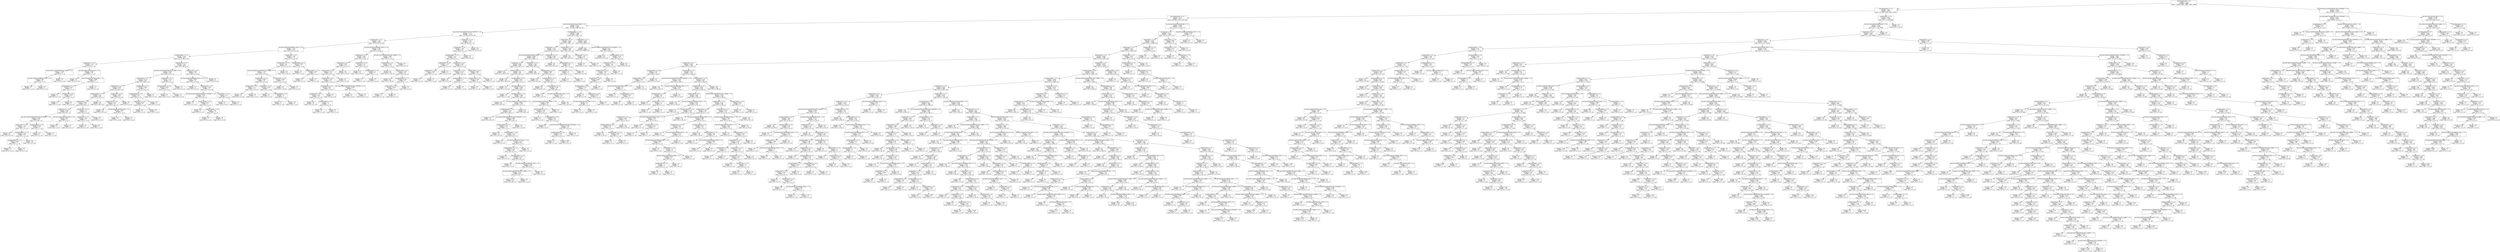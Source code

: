 digraph Tree {
node [shape=box] ;
0 [label="most-frequent-bot <= 0.5\nentropy = 2.322\nsamples = 59940\nvalue = [11988, 11988, 11988, 11988, 11988]"] ;
1 [label="most-frequent-top <= 0.5\nentropy = 1.641\nsamples = 36237\nvalue = [15, 266, 11982, 11987, 11987]"] ;
0 -> 1 [labeldistance=2.5, labelangle=45, headlabel="True"] ;
2 [label="most-frequent-mid <= 0.5\nentropy = 1.116\nsamples = 24277\nvalue = [14, 265, 11975, 11924, 99]"] ;
1 -> 2 ;
3 [label="has-item-overUsed-JUNGLE_NONE <= 0.5\nentropy = 0.372\nsamples = 12635\nvalue = [12, 265, 11964, 352, 42]"] ;
2 -> 3 ;
4 [label="has-item-overUsed-BOTTOM_DUO_SUPPORT <= 0.5\nentropy = 1.773\nsamples = 1138\nvalue = [12, 265, 472, 351, 38]"] ;
3 -> 4 ;
5 [label="position-mid-1 <= 0.5\nentropy = 1.304\nsamples = 820\nvalue = [12, 0, 425, 347, 36]"] ;
4 -> 5 ;
6 [label="has-item-mostlyUsed-MIDDLE_SOLO <= 0.5\nentropy = 1.079\nsamples = 539\nvalue = [12, 0, 412, 82, 33]"] ;
5 -> 6 ;
7 [label="position-jungle-1 <= 0.5\nentropy = 0.814\nsamples = 467\nvalue = [11, 0, 399, 30, 27]"] ;
6 -> 7 ;
8 [label="position-top-1 <= 0.5\nentropy = 1.554\nsamples = 37\nvalue = [7, 0, 6, 2, 22]"] ;
7 -> 8 ;
9 [label="has-item-overUsed-BOTTOM_DUO_CARRY <= 0.5\nentropy = 1.296\nsamples = 13\nvalue = [7, 0, 5, 1, 0]"] ;
8 -> 9 ;
10 [label="has-item-underUsed-MIDDLE_SOLO <= 0.5\nentropy = 0.65\nsamples = 6\nvalue = [0, 0, 5, 1, 0]"] ;
9 -> 10 ;
11 [label="entropy = 0.0\nsamples = 1\nvalue = [0, 0, 0, 1, 0]"] ;
10 -> 11 ;
12 [label="entropy = 0.0\nsamples = 5\nvalue = [0, 0, 5, 0, 0]"] ;
10 -> 12 ;
13 [label="entropy = 0.0\nsamples = 7\nvalue = [7, 0, 0, 0, 0]"] ;
9 -> 13 ;
14 [label="has-item-underUsed-TOP_SOLO <= 0.5\nentropy = 0.497\nsamples = 24\nvalue = [0, 0, 1, 1, 22]"] ;
8 -> 14 ;
15 [label="entropy = 0.0\nsamples = 15\nvalue = [0, 0, 0, 0, 15]"] ;
14 -> 15 ;
16 [label="has-item-mostlyUsed-TOP_SOLO <= 0.5\nentropy = 0.986\nsamples = 9\nvalue = [0, 0, 1, 1, 7]"] ;
14 -> 16 ;
17 [label="position-jungle-7 <= 0.5\nentropy = 0.544\nsamples = 8\nvalue = [0, 0, 1, 0, 7]"] ;
16 -> 17 ;
18 [label="entropy = 0.0\nsamples = 5\nvalue = [0, 0, 0, 0, 5]"] ;
17 -> 18 ;
19 [label="position-top-5 <= 0.5\nentropy = 0.918\nsamples = 3\nvalue = [0, 0, 1, 0, 2]"] ;
17 -> 19 ;
20 [label="entropy = 0.0\nsamples = 1\nvalue = [0, 0, 1, 0, 0]"] ;
19 -> 20 ;
21 [label="entropy = 0.0\nsamples = 2\nvalue = [0, 0, 0, 0, 2]"] ;
19 -> 21 ;
22 [label="entropy = 0.0\nsamples = 1\nvalue = [0, 0, 0, 1, 0]"] ;
16 -> 22 ;
23 [label="position-mid-3 <= 0.5\nentropy = 0.513\nsamples = 430\nvalue = [4, 0, 393, 28, 5]"] ;
7 -> 23 ;
24 [label="has-item-overUsed-BOTTOM_DUO_CARRY <= 0.5\nentropy = 0.376\nsamples = 393\nvalue = [4, 0, 372, 12, 5]"] ;
23 -> 24 ;
25 [label="position-mid-0 <= 0.5\nentropy = 0.274\nsamples = 383\nvalue = [0, 0, 368, 10, 5]"] ;
24 -> 25 ;
26 [label="position-top-3 <= 0.5\nentropy = 0.205\nsamples = 372\nvalue = [0, 0, 362, 5, 5]"] ;
25 -> 26 ;
27 [label="position-jungle-7 <= 0.5\nentropy = 0.137\nsamples = 349\nvalue = [0, 0, 343, 5, 1]"] ;
26 -> 27 ;
28 [label="position-mid-4 <= 0.5\nentropy = 0.384\nsamples = 94\nvalue = [0, 0, 88, 5, 1]"] ;
27 -> 28 ;
29 [label="position-top-4 <= 0.5\nentropy = 0.246\nsamples = 88\nvalue = [0, 0, 85, 2, 1]"] ;
28 -> 29 ;
30 [label="has-item-mostlyUsed-BOTTOM_DUO_SUPPORT <= 0.5\nentropy = 0.165\nsamples = 82\nvalue = [0, 0, 80, 2, 0]"] ;
29 -> 30 ;
31 [label="position-mid-7 <= 0.5\nentropy = 0.103\nsamples = 74\nvalue = [0, 0, 73, 1, 0]"] ;
30 -> 31 ;
32 [label="entropy = 0.0\nsamples = 61\nvalue = [0, 0, 61, 0, 0]"] ;
31 -> 32 ;
33 [label="position-jungle-2 <= 0.5\nentropy = 0.391\nsamples = 13\nvalue = [0, 0, 12, 1, 0]"] ;
31 -> 33 ;
34 [label="position-jungle-8 <= 0.5\nentropy = 0.918\nsamples = 3\nvalue = [0, 0, 2, 1, 0]"] ;
33 -> 34 ;
35 [label="entropy = 0.0\nsamples = 2\nvalue = [0, 0, 2, 0, 0]"] ;
34 -> 35 ;
36 [label="entropy = 0.0\nsamples = 1\nvalue = [0, 0, 0, 1, 0]"] ;
34 -> 36 ;
37 [label="entropy = 0.0\nsamples = 10\nvalue = [0, 0, 10, 0, 0]"] ;
33 -> 37 ;
38 [label="position-jungle-9 <= 0.5\nentropy = 0.544\nsamples = 8\nvalue = [0, 0, 7, 1, 0]"] ;
30 -> 38 ;
39 [label="entropy = 0.0\nsamples = 1\nvalue = [0, 0, 0, 1, 0]"] ;
38 -> 39 ;
40 [label="entropy = 0.0\nsamples = 7\nvalue = [0, 0, 7, 0, 0]"] ;
38 -> 40 ;
41 [label="has-item-mostlyUsed-TOP_SOLO <= 0.5\nentropy = 0.65\nsamples = 6\nvalue = [0, 0, 5, 0, 1]"] ;
29 -> 41 ;
42 [label="entropy = 0.0\nsamples = 5\nvalue = [0, 0, 5, 0, 0]"] ;
41 -> 42 ;
43 [label="entropy = 0.0\nsamples = 1\nvalue = [0, 0, 0, 0, 1]"] ;
41 -> 43 ;
44 [label="position-bot-5 <= 0.5\nentropy = 1.0\nsamples = 6\nvalue = [0, 0, 3, 3, 0]"] ;
28 -> 44 ;
45 [label="position-bot-7 <= 0.5\nentropy = 0.811\nsamples = 4\nvalue = [0, 0, 1, 3, 0]"] ;
44 -> 45 ;
46 [label="entropy = 0.0\nsamples = 3\nvalue = [0, 0, 0, 3, 0]"] ;
45 -> 46 ;
47 [label="entropy = 0.0\nsamples = 1\nvalue = [0, 0, 1, 0, 0]"] ;
45 -> 47 ;
48 [label="entropy = 0.0\nsamples = 2\nvalue = [0, 0, 2, 0, 0]"] ;
44 -> 48 ;
49 [label="entropy = 0.0\nsamples = 255\nvalue = [0, 0, 255, 0, 0]"] ;
27 -> 49 ;
50 [label="position-top-2 <= 0.5\nentropy = 0.667\nsamples = 23\nvalue = [0, 0, 19, 0, 4]"] ;
26 -> 50 ;
51 [label="position-top-9 <= 0.5\nentropy = 0.454\nsamples = 21\nvalue = [0, 0, 19, 0, 2]"] ;
50 -> 51 ;
52 [label="entropy = 0.0\nsamples = 18\nvalue = [0, 0, 18, 0, 0]"] ;
51 -> 52 ;
53 [label="has-item-mostlyUsed-TOP_SOLO <= 0.5\nentropy = 0.918\nsamples = 3\nvalue = [0, 0, 1, 0, 2]"] ;
51 -> 53 ;
54 [label="entropy = 0.0\nsamples = 1\nvalue = [0, 0, 1, 0, 0]"] ;
53 -> 54 ;
55 [label="entropy = 0.0\nsamples = 2\nvalue = [0, 0, 0, 0, 2]"] ;
53 -> 55 ;
56 [label="entropy = 0.0\nsamples = 2\nvalue = [0, 0, 0, 0, 2]"] ;
50 -> 56 ;
57 [label="position-mid-4 <= 0.5\nentropy = 0.994\nsamples = 11\nvalue = [0, 0, 6, 5, 0]"] ;
25 -> 57 ;
58 [label="position-jungle-3 <= 0.5\nentropy = 0.811\nsamples = 8\nvalue = [0, 0, 6, 2, 0]"] ;
57 -> 58 ;
59 [label="position-bot-3 <= 0.5\nentropy = 0.918\nsamples = 3\nvalue = [0, 0, 1, 2, 0]"] ;
58 -> 59 ;
60 [label="entropy = 0.0\nsamples = 2\nvalue = [0, 0, 0, 2, 0]"] ;
59 -> 60 ;
61 [label="entropy = 0.0\nsamples = 1\nvalue = [0, 0, 1, 0, 0]"] ;
59 -> 61 ;
62 [label="entropy = 0.0\nsamples = 5\nvalue = [0, 0, 5, 0, 0]"] ;
58 -> 62 ;
63 [label="entropy = 0.0\nsamples = 3\nvalue = [0, 0, 0, 3, 0]"] ;
57 -> 63 ;
64 [label="position-bot-2 <= 0.5\nentropy = 1.522\nsamples = 10\nvalue = [4, 0, 4, 2, 0]"] ;
24 -> 64 ;
65 [label="position-jungle-2 <= 0.5\nentropy = 0.918\nsamples = 6\nvalue = [0, 0, 4, 2, 0]"] ;
64 -> 65 ;
66 [label="entropy = 0.0\nsamples = 2\nvalue = [0, 0, 0, 2, 0]"] ;
65 -> 66 ;
67 [label="entropy = 0.0\nsamples = 4\nvalue = [0, 0, 4, 0, 0]"] ;
65 -> 67 ;
68 [label="entropy = 0.0\nsamples = 4\nvalue = [4, 0, 0, 0, 0]"] ;
64 -> 68 ;
69 [label="position-mid-6 <= 0.5\nentropy = 0.987\nsamples = 37\nvalue = [0, 0, 21, 16, 0]"] ;
23 -> 69 ;
70 [label="has-item-underUsed-MIDDLE_SOLO <= 0.5\nentropy = 0.907\nsamples = 31\nvalue = [0, 0, 21, 10, 0]"] ;
69 -> 70 ;
71 [label="entropy = 0.0\nsamples = 4\nvalue = [0, 0, 0, 4, 0]"] ;
70 -> 71 ;
72 [label="position-mid-2 <= 0.5\nentropy = 0.764\nsamples = 27\nvalue = [0, 0, 21, 6, 0]"] ;
70 -> 72 ;
73 [label="has-item-mostlyUsed-BOTTOM_DUO_SUPPORT <= 0.5\nentropy = 0.439\nsamples = 22\nvalue = [0, 0, 20, 2, 0]"] ;
72 -> 73 ;
74 [label="entropy = 0.0\nsamples = 17\nvalue = [0, 0, 17, 0, 0]"] ;
73 -> 74 ;
75 [label="position-jungle-2 <= 0.5\nentropy = 0.971\nsamples = 5\nvalue = [0, 0, 3, 2, 0]"] ;
73 -> 75 ;
76 [label="entropy = 0.0\nsamples = 1\nvalue = [0, 0, 0, 1, 0]"] ;
75 -> 76 ;
77 [label="position-jungle-7 <= 0.5\nentropy = 0.811\nsamples = 4\nvalue = [0, 0, 3, 1, 0]"] ;
75 -> 77 ;
78 [label="entropy = 0.0\nsamples = 1\nvalue = [0, 0, 0, 1, 0]"] ;
77 -> 78 ;
79 [label="entropy = 0.0\nsamples = 3\nvalue = [0, 0, 3, 0, 0]"] ;
77 -> 79 ;
80 [label="position-bot-7 <= 0.5\nentropy = 0.722\nsamples = 5\nvalue = [0, 0, 1, 4, 0]"] ;
72 -> 80 ;
81 [label="entropy = 0.0\nsamples = 4\nvalue = [0, 0, 0, 4, 0]"] ;
80 -> 81 ;
82 [label="entropy = 0.0\nsamples = 1\nvalue = [0, 0, 1, 0, 0]"] ;
80 -> 82 ;
83 [label="entropy = 0.0\nsamples = 6\nvalue = [0, 0, 0, 6, 0]"] ;
69 -> 83 ;
84 [label="position-top-2 <= 0.5\nentropy = 1.169\nsamples = 72\nvalue = [1, 0, 13, 52, 6]"] ;
6 -> 84 ;
85 [label="position-mid-2 <= 0.5\nentropy = 0.8\nsamples = 65\nvalue = [1, 0, 12, 52, 0]"] ;
84 -> 85 ;
86 [label="has-item-mostlyUsed-BOTTOM_DUO_CARRY <= 0.5\nentropy = 1.133\nsamples = 32\nvalue = [1, 0, 12, 19, 0]"] ;
85 -> 86 ;
87 [label="position-mid-3 <= 0.5\nentropy = 0.985\nsamples = 21\nvalue = [0, 0, 12, 9, 0]"] ;
86 -> 87 ;
88 [label="position-mid-8 <= 0.5\nentropy = 0.75\nsamples = 14\nvalue = [0, 0, 11, 3, 0]"] ;
87 -> 88 ;
89 [label="entropy = 0.0\nsamples = 11\nvalue = [0, 0, 11, 0, 0]"] ;
88 -> 89 ;
90 [label="entropy = 0.0\nsamples = 3\nvalue = [0, 0, 0, 3, 0]"] ;
88 -> 90 ;
91 [label="position-bot-7 <= 0.5\nentropy = 0.592\nsamples = 7\nvalue = [0, 0, 1, 6, 0]"] ;
87 -> 91 ;
92 [label="entropy = 0.0\nsamples = 5\nvalue = [0, 0, 0, 5, 0]"] ;
91 -> 92 ;
93 [label="position-jungle-6 <= 0.5\nentropy = 1.0\nsamples = 2\nvalue = [0, 0, 1, 1, 0]"] ;
91 -> 93 ;
94 [label="entropy = 0.0\nsamples = 1\nvalue = [0, 0, 0, 1, 0]"] ;
93 -> 94 ;
95 [label="entropy = 0.0\nsamples = 1\nvalue = [0, 0, 1, 0, 0]"] ;
93 -> 95 ;
96 [label="position-bot-1 <= 0.5\nentropy = 0.439\nsamples = 11\nvalue = [1, 0, 0, 10, 0]"] ;
86 -> 96 ;
97 [label="entropy = 0.0\nsamples = 10\nvalue = [0, 0, 0, 10, 0]"] ;
96 -> 97 ;
98 [label="entropy = 0.0\nsamples = 1\nvalue = [1, 0, 0, 0, 0]"] ;
96 -> 98 ;
99 [label="entropy = 0.0\nsamples = 33\nvalue = [0, 0, 0, 33, 0]"] ;
85 -> 99 ;
100 [label="position-jungle-4 <= 0.5\nentropy = 0.592\nsamples = 7\nvalue = [0, 0, 1, 0, 6]"] ;
84 -> 100 ;
101 [label="entropy = 0.0\nsamples = 4\nvalue = [0, 0, 0, 0, 4]"] ;
100 -> 101 ;
102 [label="position-jungle-1 <= 0.5\nentropy = 0.918\nsamples = 3\nvalue = [0, 0, 1, 0, 2]"] ;
100 -> 102 ;
103 [label="entropy = 0.0\nsamples = 2\nvalue = [0, 0, 0, 0, 2]"] ;
102 -> 103 ;
104 [label="entropy = 0.0\nsamples = 1\nvalue = [0, 0, 1, 0, 0]"] ;
102 -> 104 ;
105 [label="has-item-mostlyUsed-MIDDLE_SOLO <= 0.5\nentropy = 0.355\nsamples = 281\nvalue = [0, 0, 13, 265, 3]"] ;
5 -> 105 ;
106 [label="position-mid-2 <= 0.5\nentropy = 0.601\nsamples = 109\nvalue = [0, 0, 13, 95, 1]"] ;
105 -> 106 ;
107 [label="position-mid-3 <= 0.5\nentropy = 0.89\nsamples = 54\nvalue = [0, 0, 12, 41, 1]"] ;
106 -> 107 ;
108 [label="position-mid-4 <= 0.5\nentropy = 1.097\nsamples = 35\nvalue = [0, 0, 12, 22, 1]"] ;
107 -> 108 ;
109 [label="position-mid-8 <= 0.5\nentropy = 1.209\nsamples = 23\nvalue = [0, 0, 12, 10, 1]"] ;
108 -> 109 ;
110 [label="position-mid-9 <= 0.5\nentropy = 0.811\nsamples = 16\nvalue = [0, 0, 12, 4, 0]"] ;
109 -> 110 ;
111 [label="position-mid-7 <= 0.5\nentropy = 0.592\nsamples = 14\nvalue = [0, 0, 12, 2, 0]"] ;
110 -> 111 ;
112 [label="entropy = 0.0\nsamples = 10\nvalue = [0, 0, 10, 0, 0]"] ;
111 -> 112 ;
113 [label="position-jungle-4 <= 0.5\nentropy = 1.0\nsamples = 4\nvalue = [0, 0, 2, 2, 0]"] ;
111 -> 113 ;
114 [label="entropy = 0.0\nsamples = 2\nvalue = [0, 0, 2, 0, 0]"] ;
113 -> 114 ;
115 [label="entropy = 0.0\nsamples = 2\nvalue = [0, 0, 0, 2, 0]"] ;
113 -> 115 ;
116 [label="entropy = 0.0\nsamples = 2\nvalue = [0, 0, 0, 2, 0]"] ;
110 -> 116 ;
117 [label="has-item-mostlyUsed-BOTTOM_DUO_SUPPORT <= 0.5\nentropy = 0.592\nsamples = 7\nvalue = [0, 0, 0, 6, 1]"] ;
109 -> 117 ;
118 [label="entropy = 0.0\nsamples = 6\nvalue = [0, 0, 0, 6, 0]"] ;
117 -> 118 ;
119 [label="entropy = 0.0\nsamples = 1\nvalue = [0, 0, 0, 0, 1]"] ;
117 -> 119 ;
120 [label="entropy = 0.0\nsamples = 12\nvalue = [0, 0, 0, 12, 0]"] ;
108 -> 120 ;
121 [label="entropy = 0.0\nsamples = 19\nvalue = [0, 0, 0, 19, 0]"] ;
107 -> 121 ;
122 [label="position-bot-6 <= 0.5\nentropy = 0.131\nsamples = 55\nvalue = [0, 0, 1, 54, 0]"] ;
106 -> 122 ;
123 [label="entropy = 0.0\nsamples = 53\nvalue = [0, 0, 0, 53, 0]"] ;
122 -> 123 ;
124 [label="position-jungle-5 <= 0.5\nentropy = 1.0\nsamples = 2\nvalue = [0, 0, 1, 1, 0]"] ;
122 -> 124 ;
125 [label="entropy = 0.0\nsamples = 1\nvalue = [0, 0, 0, 1, 0]"] ;
124 -> 125 ;
126 [label="entropy = 0.0\nsamples = 1\nvalue = [0, 0, 1, 0, 0]"] ;
124 -> 126 ;
127 [label="has-item-overUsed-BOTTOM_DUO_CARRY <= 0.5\nentropy = 0.091\nsamples = 172\nvalue = [0, 0, 0, 170, 2]"] ;
105 -> 127 ;
128 [label="position-mid-5 <= 0.5\nentropy = 0.052\nsamples = 171\nvalue = [0, 0, 0, 170, 1]"] ;
127 -> 128 ;
129 [label="entropy = 0.0\nsamples = 124\nvalue = [0, 0, 0, 124, 0]"] ;
128 -> 129 ;
130 [label="position-mid-6 <= 0.5\nentropy = 0.149\nsamples = 47\nvalue = [0, 0, 0, 46, 1]"] ;
128 -> 130 ;
131 [label="entropy = 0.0\nsamples = 39\nvalue = [0, 0, 0, 39, 0]"] ;
130 -> 131 ;
132 [label="position-jungle-3 <= 0.5\nentropy = 0.544\nsamples = 8\nvalue = [0, 0, 0, 7, 1]"] ;
130 -> 132 ;
133 [label="position-mid-2 <= 0.5\nentropy = 0.918\nsamples = 3\nvalue = [0, 0, 0, 2, 1]"] ;
132 -> 133 ;
134 [label="entropy = 0.0\nsamples = 2\nvalue = [0, 0, 0, 2, 0]"] ;
133 -> 134 ;
135 [label="entropy = 0.0\nsamples = 1\nvalue = [0, 0, 0, 0, 1]"] ;
133 -> 135 ;
136 [label="entropy = 0.0\nsamples = 5\nvalue = [0, 0, 0, 5, 0]"] ;
132 -> 136 ;
137 [label="entropy = 0.0\nsamples = 1\nvalue = [0, 0, 0, 0, 1]"] ;
127 -> 137 ;
138 [label="position-bot-1 <= 0.5\nentropy = 0.752\nsamples = 318\nvalue = [0, 265, 47, 4, 2]"] ;
4 -> 138 ;
139 [label="position-bot-2 <= 0.5\nentropy = 1.329\nsamples = 97\nvalue = [0, 44, 47, 4, 2]"] ;
138 -> 139 ;
140 [label="position-jungle-1 <= 0.5\nentropy = 1.122\nsamples = 62\nvalue = [0, 9, 47, 4, 2]"] ;
139 -> 140 ;
141 [label="position-mid-2 <= 0.5\nentropy = 1.379\nsamples = 7\nvalue = [0, 1, 0, 4, 2]"] ;
140 -> 141 ;
142 [label="position-bot-5 <= 0.5\nentropy = 0.918\nsamples = 3\nvalue = [0, 1, 0, 0, 2]"] ;
141 -> 142 ;
143 [label="entropy = 0.0\nsamples = 2\nvalue = [0, 0, 0, 0, 2]"] ;
142 -> 143 ;
144 [label="entropy = 0.0\nsamples = 1\nvalue = [0, 1, 0, 0, 0]"] ;
142 -> 144 ;
145 [label="entropy = 0.0\nsamples = 4\nvalue = [0, 0, 0, 4, 0]"] ;
141 -> 145 ;
146 [label="position-bot-3 <= 0.5\nentropy = 0.598\nsamples = 55\nvalue = [0, 8, 47, 0, 0]"] ;
140 -> 146 ;
147 [label="position-bot-5 <= 0.5\nentropy = 0.156\nsamples = 44\nvalue = [0, 1, 43, 0, 0]"] ;
146 -> 147 ;
148 [label="entropy = 0.0\nsamples = 42\nvalue = [0, 0, 42, 0, 0]"] ;
147 -> 148 ;
149 [label="position-jungle-8 <= 0.5\nentropy = 1.0\nsamples = 2\nvalue = [0, 1, 1, 0, 0]"] ;
147 -> 149 ;
150 [label="entropy = 0.0\nsamples = 1\nvalue = [0, 1, 0, 0, 0]"] ;
149 -> 150 ;
151 [label="entropy = 0.0\nsamples = 1\nvalue = [0, 0, 1, 0, 0]"] ;
149 -> 151 ;
152 [label="position-mid-6 <= 0.5\nentropy = 0.946\nsamples = 11\nvalue = [0, 7, 4, 0, 0]"] ;
146 -> 152 ;
153 [label="position-mid-4 <= 0.5\nentropy = 0.764\nsamples = 9\nvalue = [0, 7, 2, 0, 0]"] ;
152 -> 153 ;
154 [label="entropy = 0.0\nsamples = 7\nvalue = [0, 7, 0, 0, 0]"] ;
153 -> 154 ;
155 [label="entropy = 0.0\nsamples = 2\nvalue = [0, 0, 2, 0, 0]"] ;
153 -> 155 ;
156 [label="entropy = 0.0\nsamples = 2\nvalue = [0, 0, 2, 0, 0]"] ;
152 -> 156 ;
157 [label="entropy = 0.0\nsamples = 35\nvalue = [0, 35, 0, 0, 0]"] ;
139 -> 157 ;
158 [label="entropy = 0.0\nsamples = 221\nvalue = [0, 221, 0, 0, 0]"] ;
138 -> 158 ;
159 [label="position-jungle-7 <= 0.5\nentropy = 0.006\nsamples = 11497\nvalue = [0, 0, 11492, 1, 4]"] ;
3 -> 159 ;
160 [label="position-mid-2 <= 0.5\nentropy = 0.016\nsamples = 2867\nvalue = [0, 0, 2863, 1, 3]"] ;
159 -> 160 ;
161 [label="position-top-2 <= 0.5\nentropy = 0.012\nsamples = 2718\nvalue = [0, 0, 2715, 0, 3]"] ;
160 -> 161 ;
162 [label="has-item-mostlyUsed-JUNGLE_NONE <= 0.5\nentropy = 0.009\nsamples = 2632\nvalue = [0, 0, 2630, 0, 2]"] ;
161 -> 162 ;
163 [label="position-top-7 <= 0.5\nentropy = 0.005\nsamples = 2348\nvalue = [0, 0, 2347, 0, 1]"] ;
162 -> 163 ;
164 [label="entropy = 0.0\nsamples = 1814\nvalue = [0, 0, 1814, 0, 0]"] ;
163 -> 164 ;
165 [label="position-jungle-5 <= 0.5\nentropy = 0.02\nsamples = 534\nvalue = [0, 0, 533, 0, 1]"] ;
163 -> 165 ;
166 [label="entropy = 0.0\nsamples = 159\nvalue = [0, 0, 159, 0, 0]"] ;
165 -> 166 ;
167 [label="position-jungle-4 <= 0.5\nentropy = 0.027\nsamples = 375\nvalue = [0, 0, 374, 0, 1]"] ;
165 -> 167 ;
168 [label="entropy = 0.0\nsamples = 112\nvalue = [0, 0, 112, 0, 0]"] ;
167 -> 168 ;
169 [label="position-jungle-9 <= 0.5\nentropy = 0.036\nsamples = 263\nvalue = [0, 0, 262, 0, 1]"] ;
167 -> 169 ;
170 [label="entropy = 0.0\nsamples = 77\nvalue = [0, 0, 77, 0, 0]"] ;
169 -> 170 ;
171 [label="position-jungle-3 <= 0.5\nentropy = 0.048\nsamples = 186\nvalue = [0, 0, 185, 0, 1]"] ;
169 -> 171 ;
172 [label="entropy = 0.0\nsamples = 48\nvalue = [0, 0, 48, 0, 0]"] ;
171 -> 172 ;
173 [label="has-item-underUsed-JUNGLE_NONE <= 0.5\nentropy = 0.062\nsamples = 138\nvalue = [0, 0, 137, 0, 1]"] ;
171 -> 173 ;
174 [label="position-jungle-8 <= 0.5\nentropy = 0.078\nsamples = 104\nvalue = [0, 0, 103, 0, 1]"] ;
173 -> 174 ;
175 [label="entropy = 0.0\nsamples = 19\nvalue = [0, 0, 19, 0, 0]"] ;
174 -> 175 ;
176 [label="has-item-mostlyUsed-BOTTOM_DUO_SUPPORT <= 0.5\nentropy = 0.092\nsamples = 85\nvalue = [0, 0, 84, 0, 1]"] ;
174 -> 176 ;
177 [label="position-jungle-6 <= 0.5\nentropy = 0.104\nsamples = 73\nvalue = [0, 0, 72, 0, 1]"] ;
176 -> 177 ;
178 [label="entropy = 0.0\nsamples = 10\nvalue = [0, 0, 10, 0, 0]"] ;
177 -> 178 ;
179 [label="position-jungle-1 <= 0.5\nentropy = 0.118\nsamples = 63\nvalue = [0, 0, 62, 0, 1]"] ;
177 -> 179 ;
180 [label="entropy = 0.0\nsamples = 5\nvalue = [0, 0, 5, 0, 0]"] ;
179 -> 180 ;
181 [label="has-item-mostlyUsed-TOP_SOLO <= 0.5\nentropy = 0.126\nsamples = 58\nvalue = [0, 0, 57, 0, 1]"] ;
179 -> 181 ;
182 [label="position-jungle-2 <= 0.5\nentropy = 0.133\nsamples = 54\nvalue = [0, 0, 53, 0, 1]"] ;
181 -> 182 ;
183 [label="entropy = 0.0\nsamples = 3\nvalue = [0, 0, 3, 0, 0]"] ;
182 -> 183 ;
184 [label="position-jungle-0 <= 0.5\nentropy = 0.139\nsamples = 51\nvalue = [0, 0, 50, 0, 1]"] ;
182 -> 184 ;
185 [label="entropy = 0.0\nsamples = 3\nvalue = [0, 0, 3, 0, 0]"] ;
184 -> 185 ;
186 [label="has-item-mostlyUsed-MIDDLE_SOLO <= 0.5\nentropy = 0.146\nsamples = 48\nvalue = [0, 0, 47, 0, 1]"] ;
184 -> 186 ;
187 [label="has-item-mostlyUsed-BOTTOM_DUO_CARRY <= 0.5\nentropy = 0.151\nsamples = 46\nvalue = [0, 0, 45, 0, 1]"] ;
186 -> 187 ;
188 [label="entropy = 0.154\nsamples = 45\nvalue = [0, 0, 44, 0, 1]"] ;
187 -> 188 ;
189 [label="entropy = 0.0\nsamples = 1\nvalue = [0, 0, 1, 0, 0]"] ;
187 -> 189 ;
190 [label="entropy = 0.0\nsamples = 2\nvalue = [0, 0, 2, 0, 0]"] ;
186 -> 190 ;
191 [label="entropy = 0.0\nsamples = 4\nvalue = [0, 0, 4, 0, 0]"] ;
181 -> 191 ;
192 [label="entropy = 0.0\nsamples = 12\nvalue = [0, 0, 12, 0, 0]"] ;
176 -> 192 ;
193 [label="entropy = 0.0\nsamples = 34\nvalue = [0, 0, 34, 0, 0]"] ;
173 -> 193 ;
194 [label="position-bot-7 <= 0.5\nentropy = 0.034\nsamples = 284\nvalue = [0, 0, 283, 0, 1]"] ;
162 -> 194 ;
195 [label="entropy = 0.0\nsamples = 189\nvalue = [0, 0, 189, 0, 0]"] ;
194 -> 195 ;
196 [label="position-jungle-4 <= 0.5\nentropy = 0.084\nsamples = 95\nvalue = [0, 0, 94, 0, 1]"] ;
194 -> 196 ;
197 [label="entropy = 0.0\nsamples = 28\nvalue = [0, 0, 28, 0, 0]"] ;
196 -> 197 ;
198 [label="position-jungle-8 <= 0.5\nentropy = 0.112\nsamples = 67\nvalue = [0, 0, 66, 0, 1]"] ;
196 -> 198 ;
199 [label="entropy = 0.0\nsamples = 20\nvalue = [0, 0, 20, 0, 0]"] ;
198 -> 199 ;
200 [label="position-jungle-3 <= 0.5\nentropy = 0.149\nsamples = 47\nvalue = [0, 0, 46, 0, 1]"] ;
198 -> 200 ;
201 [label="entropy = 0.0\nsamples = 12\nvalue = [0, 0, 12, 0, 0]"] ;
200 -> 201 ;
202 [label="has-item-mostlyUsed-TOP_SOLO <= 0.5\nentropy = 0.187\nsamples = 35\nvalue = [0, 0, 34, 0, 1]"] ;
200 -> 202 ;
203 [label="has-item-underUsed-JUNGLE_NONE <= 0.5\nentropy = 0.242\nsamples = 25\nvalue = [0, 0, 24, 0, 1]"] ;
202 -> 203 ;
204 [label="position-jungle-5 <= 0.5\nentropy = 0.286\nsamples = 20\nvalue = [0, 0, 19, 0, 1]"] ;
203 -> 204 ;
205 [label="entropy = 0.0\nsamples = 4\nvalue = [0, 0, 4, 0, 0]"] ;
204 -> 205 ;
206 [label="position-jungle-6 <= 0.5\nentropy = 0.337\nsamples = 16\nvalue = [0, 0, 15, 0, 1]"] ;
204 -> 206 ;
207 [label="entropy = 0.0\nsamples = 3\nvalue = [0, 0, 3, 0, 0]"] ;
206 -> 207 ;
208 [label="has-item-mostlyUsed-BOTTOM_DUO_SUPPORT <= 0.5\nentropy = 0.391\nsamples = 13\nvalue = [0, 0, 12, 0, 1]"] ;
206 -> 208 ;
209 [label="position-jungle-0 <= 0.5\nentropy = 0.439\nsamples = 11\nvalue = [0, 0, 10, 0, 1]"] ;
208 -> 209 ;
210 [label="entropy = 0.0\nsamples = 1\nvalue = [0, 0, 1, 0, 0]"] ;
209 -> 210 ;
211 [label="entropy = 0.469\nsamples = 10\nvalue = [0, 0, 9, 0, 1]"] ;
209 -> 211 ;
212 [label="entropy = 0.0\nsamples = 2\nvalue = [0, 0, 2, 0, 0]"] ;
208 -> 212 ;
213 [label="entropy = 0.0\nsamples = 5\nvalue = [0, 0, 5, 0, 0]"] ;
203 -> 213 ;
214 [label="entropy = 0.0\nsamples = 10\nvalue = [0, 0, 10, 0, 0]"] ;
202 -> 214 ;
215 [label="position-bot-5 <= 0.5\nentropy = 0.091\nsamples = 86\nvalue = [0, 0, 85, 0, 1]"] ;
161 -> 215 ;
216 [label="entropy = 0.0\nsamples = 80\nvalue = [0, 0, 80, 0, 0]"] ;
215 -> 216 ;
217 [label="position-jungle-3 <= 0.5\nentropy = 0.65\nsamples = 6\nvalue = [0, 0, 5, 0, 1]"] ;
215 -> 217 ;
218 [label="position-jungle-6 <= 0.5\nentropy = 1.0\nsamples = 2\nvalue = [0, 0, 1, 0, 1]"] ;
217 -> 218 ;
219 [label="entropy = 0.0\nsamples = 1\nvalue = [0, 0, 0, 0, 1]"] ;
218 -> 219 ;
220 [label="entropy = 0.0\nsamples = 1\nvalue = [0, 0, 1, 0, 0]"] ;
218 -> 220 ;
221 [label="entropy = 0.0\nsamples = 4\nvalue = [0, 0, 4, 0, 0]"] ;
217 -> 221 ;
222 [label="position-mid-9 <= 0.5\nentropy = 0.058\nsamples = 149\nvalue = [0, 0, 148, 1, 0]"] ;
160 -> 222 ;
223 [label="entropy = 0.0\nsamples = 143\nvalue = [0, 0, 143, 0, 0]"] ;
222 -> 223 ;
224 [label="position-mid-7 <= 0.5\nentropy = 0.65\nsamples = 6\nvalue = [0, 0, 5, 1, 0]"] ;
222 -> 224 ;
225 [label="entropy = 0.0\nsamples = 5\nvalue = [0, 0, 5, 0, 0]"] ;
224 -> 225 ;
226 [label="entropy = 0.0\nsamples = 1\nvalue = [0, 0, 0, 1, 0]"] ;
224 -> 226 ;
227 [label="position-bot-6 <= 0.5\nentropy = 0.002\nsamples = 8630\nvalue = [0, 0, 8629, 0, 1]"] ;
159 -> 227 ;
228 [label="entropy = 0.0\nsamples = 8096\nvalue = [0, 0, 8096, 0, 0]"] ;
227 -> 228 ;
229 [label="has-item-mostlyUsed-BOTTOM_DUO_SUPPORT <= 0.5\nentropy = 0.02\nsamples = 534\nvalue = [0, 0, 533, 0, 1]"] ;
227 -> 229 ;
230 [label="entropy = 0.0\nsamples = 472\nvalue = [0, 0, 472, 0, 0]"] ;
229 -> 230 ;
231 [label="position-jungle-8 <= 0.5\nentropy = 0.119\nsamples = 62\nvalue = [0, 0, 61, 0, 1]"] ;
229 -> 231 ;
232 [label="position-bot-8 <= 0.5\nentropy = 0.31\nsamples = 18\nvalue = [0, 0, 17, 0, 1]"] ;
231 -> 232 ;
233 [label="position-mid-8 <= 0.5\nentropy = 0.439\nsamples = 11\nvalue = [0, 0, 10, 0, 1]"] ;
232 -> 233 ;
234 [label="position-top-8 <= 0.5\nentropy = 0.592\nsamples = 7\nvalue = [0, 0, 6, 0, 1]"] ;
233 -> 234 ;
235 [label="position-jungle-4 <= 0.5\nentropy = 0.722\nsamples = 5\nvalue = [0, 0, 4, 0, 1]"] ;
234 -> 235 ;
236 [label="entropy = 0.0\nsamples = 2\nvalue = [0, 0, 2, 0, 0]"] ;
235 -> 236 ;
237 [label="position-top-3 <= 0.5\nentropy = 0.918\nsamples = 3\nvalue = [0, 0, 2, 0, 1]"] ;
235 -> 237 ;
238 [label="has-item-mostlyUsed-TOP_SOLO <= 0.5\nentropy = 1.0\nsamples = 2\nvalue = [0, 0, 1, 0, 1]"] ;
237 -> 238 ;
239 [label="entropy = 0.0\nsamples = 1\nvalue = [0, 0, 0, 0, 1]"] ;
238 -> 239 ;
240 [label="entropy = 0.0\nsamples = 1\nvalue = [0, 0, 1, 0, 0]"] ;
238 -> 240 ;
241 [label="entropy = 0.0\nsamples = 1\nvalue = [0, 0, 1, 0, 0]"] ;
237 -> 241 ;
242 [label="entropy = 0.0\nsamples = 2\nvalue = [0, 0, 2, 0, 0]"] ;
234 -> 242 ;
243 [label="entropy = 0.0\nsamples = 4\nvalue = [0, 0, 4, 0, 0]"] ;
233 -> 243 ;
244 [label="entropy = 0.0\nsamples = 7\nvalue = [0, 0, 7, 0, 0]"] ;
232 -> 244 ;
245 [label="entropy = 0.0\nsamples = 44\nvalue = [0, 0, 44, 0, 0]"] ;
231 -> 245 ;
246 [label="has-item-overUsed-JUNGLE_NONE <= 0.5\nentropy = 0.058\nsamples = 11642\nvalue = [2, 0, 11, 11572, 57]"] ;
2 -> 246 ;
247 [label="position-top-1 <= 0.5\nentropy = 0.047\nsamples = 11630\nvalue = [2, 0, 0, 11571, 57]"] ;
246 -> 247 ;
248 [label="position-bot-1 <= 0.5\nentropy = 0.042\nsamples = 11620\nvalue = [2, 0, 0, 11568, 50]"] ;
247 -> 248 ;
249 [label="position-top-2 <= 0.5\nentropy = 0.04\nsamples = 11615\nvalue = [0, 0, 0, 11565, 50]"] ;
248 -> 249 ;
250 [label="position-mid-2 <= 0.5\nentropy = 0.039\nsamples = 11585\nvalue = [0, 0, 0, 11537, 48]"] ;
249 -> 250 ;
251 [label="position-mid-1 <= 0.5\nentropy = 0.065\nsamples = 1443\nvalue = [0, 0, 0, 1432, 11]"] ;
250 -> 251 ;
252 [label="position-mid-5 <= 0.5\nentropy = 0.187\nsamples = 70\nvalue = [0, 0, 0, 68, 2]"] ;
251 -> 252 ;
253 [label="position-mid-9 <= 0.5\nentropy = 0.523\nsamples = 17\nvalue = [0, 0, 0, 15, 2]"] ;
252 -> 253 ;
254 [label="has-item-mostlyUsed-MIDDLE_SOLO <= 0.5\nentropy = 1.0\nsamples = 4\nvalue = [0, 0, 0, 2, 2]"] ;
253 -> 254 ;
255 [label="entropy = 0.0\nsamples = 1\nvalue = [0, 0, 0, 0, 1]"] ;
254 -> 255 ;
256 [label="position-jungle-8 <= 0.5\nentropy = 0.918\nsamples = 3\nvalue = [0, 0, 0, 2, 1]"] ;
254 -> 256 ;
257 [label="entropy = 0.0\nsamples = 2\nvalue = [0, 0, 0, 2, 0]"] ;
256 -> 257 ;
258 [label="entropy = 0.0\nsamples = 1\nvalue = [0, 0, 0, 0, 1]"] ;
256 -> 258 ;
259 [label="entropy = 0.0\nsamples = 13\nvalue = [0, 0, 0, 13, 0]"] ;
253 -> 259 ;
260 [label="entropy = 0.0\nsamples = 53\nvalue = [0, 0, 0, 53, 0]"] ;
252 -> 260 ;
261 [label="position-mid-9 <= 0.5\nentropy = 0.057\nsamples = 1373\nvalue = [0, 0, 0, 1364, 9]"] ;
251 -> 261 ;
262 [label="has-item-mostlyUsed-BOTTOM_DUO_SUPPORT <= 0.5\nentropy = 0.019\nsamples = 549\nvalue = [0, 0, 0, 548, 1]"] ;
261 -> 262 ;
263 [label="entropy = 0.0\nsamples = 518\nvalue = [0, 0, 0, 518, 0]"] ;
262 -> 263 ;
264 [label="has-item-underUsed-MIDDLE_SOLO <= 0.5\nentropy = 0.206\nsamples = 31\nvalue = [0, 0, 0, 30, 1]"] ;
262 -> 264 ;
265 [label="position-jungle-7 <= 0.5\nentropy = 0.65\nsamples = 6\nvalue = [0, 0, 0, 5, 1]"] ;
264 -> 265 ;
266 [label="entropy = 0.0\nsamples = 4\nvalue = [0, 0, 0, 4, 0]"] ;
265 -> 266 ;
267 [label="position-mid-4 <= 0.5\nentropy = 1.0\nsamples = 2\nvalue = [0, 0, 0, 1, 1]"] ;
265 -> 267 ;
268 [label="entropy = 0.0\nsamples = 1\nvalue = [0, 0, 0, 1, 0]"] ;
267 -> 268 ;
269 [label="entropy = 0.0\nsamples = 1\nvalue = [0, 0, 0, 0, 1]"] ;
267 -> 269 ;
270 [label="entropy = 0.0\nsamples = 25\nvalue = [0, 0, 0, 25, 0]"] ;
264 -> 270 ;
271 [label="position-jungle-7 <= 0.5\nentropy = 0.079\nsamples = 824\nvalue = [0, 0, 0, 816, 8]"] ;
261 -> 271 ;
272 [label="position-mid-0 <= 0.5\nentropy = 0.095\nsamples = 658\nvalue = [0, 0, 0, 650, 8]"] ;
271 -> 272 ;
273 [label="position-mid-8 <= 0.5\nentropy = 0.049\nsamples = 362\nvalue = [0, 0, 0, 360, 2]"] ;
272 -> 273 ;
274 [label="entropy = 0.0\nsamples = 129\nvalue = [0, 0, 0, 129, 0]"] ;
273 -> 274 ;
275 [label="has-item-mostlyUsed-MIDDLE_SOLO <= 0.5\nentropy = 0.071\nsamples = 233\nvalue = [0, 0, 0, 231, 2]"] ;
273 -> 275 ;
276 [label="entropy = 0.0\nsamples = 87\nvalue = [0, 0, 0, 87, 0]"] ;
275 -> 276 ;
277 [label="position-jungle-4 <= 0.5\nentropy = 0.104\nsamples = 146\nvalue = [0, 0, 0, 144, 2]"] ;
275 -> 277 ;
278 [label="position-mid-3 <= 0.5\nentropy = 0.067\nsamples = 125\nvalue = [0, 0, 0, 124, 1]"] ;
277 -> 278 ;
279 [label="position-jungle-6 <= 0.5\nentropy = 0.267\nsamples = 22\nvalue = [0, 0, 0, 21, 1]"] ;
278 -> 279 ;
280 [label="entropy = 0.0\nsamples = 19\nvalue = [0, 0, 0, 19, 0]"] ;
279 -> 280 ;
281 [label="position-jungle-3 <= 0.5\nentropy = 0.918\nsamples = 3\nvalue = [0, 0, 0, 2, 1]"] ;
279 -> 281 ;
282 [label="entropy = 0.0\nsamples = 1\nvalue = [0, 0, 0, 0, 1]"] ;
281 -> 282 ;
283 [label="entropy = 0.0\nsamples = 2\nvalue = [0, 0, 0, 2, 0]"] ;
281 -> 283 ;
284 [label="entropy = 0.0\nsamples = 103\nvalue = [0, 0, 0, 103, 0]"] ;
278 -> 284 ;
285 [label="has-item-underUsed-MIDDLE_SOLO <= 0.5\nentropy = 0.276\nsamples = 21\nvalue = [0, 0, 0, 20, 1]"] ;
277 -> 285 ;
286 [label="entropy = 0.0\nsamples = 17\nvalue = [0, 0, 0, 17, 0]"] ;
285 -> 286 ;
287 [label="position-mid-3 <= 0.5\nentropy = 0.811\nsamples = 4\nvalue = [0, 0, 0, 3, 1]"] ;
285 -> 287 ;
288 [label="entropy = 0.0\nsamples = 2\nvalue = [0, 0, 0, 2, 0]"] ;
287 -> 288 ;
289 [label="entropy = 1.0\nsamples = 2\nvalue = [0, 0, 0, 1, 1]"] ;
287 -> 289 ;
290 [label="has-item-overUsed-BOTTOM_DUO_CARRY <= 0.5\nentropy = 0.143\nsamples = 296\nvalue = [0, 0, 0, 290, 6]"] ;
272 -> 290 ;
291 [label="position-mid-5 <= 0.5\nentropy = 0.126\nsamples = 288\nvalue = [0, 0, 0, 283, 5]"] ;
290 -> 291 ;
292 [label="position-mid-6 <= 0.5\nentropy = 0.245\nsamples = 74\nvalue = [0, 0, 0, 71, 3]"] ;
291 -> 292 ;
293 [label="entropy = 0.0\nsamples = 28\nvalue = [0, 0, 0, 28, 0]"] ;
292 -> 293 ;
294 [label="has-item-mostlyUsed-MIDDLE_SOLO <= 0.5\nentropy = 0.348\nsamples = 46\nvalue = [0, 0, 0, 43, 3]"] ;
292 -> 294 ;
295 [label="position-mid-4 <= 0.5\nentropy = 0.592\nsamples = 14\nvalue = [0, 0, 0, 12, 2]"] ;
294 -> 295 ;
296 [label="entropy = 0.0\nsamples = 4\nvalue = [0, 0, 0, 4, 0]"] ;
295 -> 296 ;
297 [label="has-item-mostlyUsed-TOP_SOLO <= 0.5\nentropy = 0.722\nsamples = 10\nvalue = [0, 0, 0, 8, 2]"] ;
295 -> 297 ;
298 [label="has-item-underUsed-MIDDLE_SOLO <= 0.5\nentropy = 0.863\nsamples = 7\nvalue = [0, 0, 0, 5, 2]"] ;
297 -> 298 ;
299 [label="entropy = 0.0\nsamples = 3\nvalue = [0, 0, 0, 3, 0]"] ;
298 -> 299 ;
300 [label="position-bot-5 <= 0.5\nentropy = 1.0\nsamples = 4\nvalue = [0, 0, 0, 2, 2]"] ;
298 -> 300 ;
301 [label="has-item-underUsed-JUNGLE_NONE <= 0.5\nentropy = 0.918\nsamples = 3\nvalue = [0, 0, 0, 1, 2]"] ;
300 -> 301 ;
302 [label="position-mid-8 <= 0.5\nentropy = 1.0\nsamples = 2\nvalue = [0, 0, 0, 1, 1]"] ;
301 -> 302 ;
303 [label="entropy = 0.0\nsamples = 1\nvalue = [0, 0, 0, 1, 0]"] ;
302 -> 303 ;
304 [label="entropy = 0.0\nsamples = 1\nvalue = [0, 0, 0, 0, 1]"] ;
302 -> 304 ;
305 [label="entropy = 0.0\nsamples = 1\nvalue = [0, 0, 0, 0, 1]"] ;
301 -> 305 ;
306 [label="entropy = 0.0\nsamples = 1\nvalue = [0, 0, 0, 1, 0]"] ;
300 -> 306 ;
307 [label="entropy = 0.0\nsamples = 3\nvalue = [0, 0, 0, 3, 0]"] ;
297 -> 307 ;
308 [label="position-jungle-4 <= 0.5\nentropy = 0.201\nsamples = 32\nvalue = [0, 0, 0, 31, 1]"] ;
294 -> 308 ;
309 [label="entropy = 0.0\nsamples = 26\nvalue = [0, 0, 0, 26, 0]"] ;
308 -> 309 ;
310 [label="position-jungle-5 <= 0.5\nentropy = 0.65\nsamples = 6\nvalue = [0, 0, 0, 5, 1]"] ;
308 -> 310 ;
311 [label="entropy = 0.0\nsamples = 3\nvalue = [0, 0, 0, 3, 0]"] ;
310 -> 311 ;
312 [label="has-item-underUsed-MIDDLE_SOLO <= 0.5\nentropy = 0.918\nsamples = 3\nvalue = [0, 0, 0, 2, 1]"] ;
310 -> 312 ;
313 [label="entropy = 0.0\nsamples = 1\nvalue = [0, 0, 0, 0, 1]"] ;
312 -> 313 ;
314 [label="entropy = 0.0\nsamples = 2\nvalue = [0, 0, 0, 2, 0]"] ;
312 -> 314 ;
315 [label="position-mid-3 <= 0.5\nentropy = 0.076\nsamples = 214\nvalue = [0, 0, 0, 212, 2]"] ;
291 -> 315 ;
316 [label="has-item-underUsed-MIDDLE_SOLO <= 0.5\nentropy = 0.254\nsamples = 47\nvalue = [0, 0, 0, 45, 2]"] ;
315 -> 316 ;
317 [label="has-item-underUsed-TOP_SOLO <= 0.5\nentropy = 0.362\nsamples = 29\nvalue = [0, 0, 0, 27, 2]"] ;
316 -> 317 ;
318 [label="entropy = 0.0\nsamples = 8\nvalue = [0, 0, 0, 8, 0]"] ;
317 -> 318 ;
319 [label="position-jungle-6 <= 0.5\nentropy = 0.454\nsamples = 21\nvalue = [0, 0, 0, 19, 2]"] ;
317 -> 319 ;
320 [label="position-mid-6 <= 0.5\nentropy = 0.544\nsamples = 16\nvalue = [0, 0, 0, 14, 2]"] ;
319 -> 320 ;
321 [label="position-top-6 <= 0.5\nentropy = 1.0\nsamples = 2\nvalue = [0, 0, 0, 1, 1]"] ;
320 -> 321 ;
322 [label="entropy = 0.0\nsamples = 1\nvalue = [0, 0, 0, 0, 1]"] ;
321 -> 322 ;
323 [label="entropy = 0.0\nsamples = 1\nvalue = [0, 0, 0, 1, 0]"] ;
321 -> 323 ;
324 [label="position-mid-7 <= 0.5\nentropy = 0.371\nsamples = 14\nvalue = [0, 0, 0, 13, 1]"] ;
320 -> 324 ;
325 [label="position-mid-8 <= 0.5\nentropy = 0.811\nsamples = 4\nvalue = [0, 0, 0, 3, 1]"] ;
324 -> 325 ;
326 [label="entropy = 0.0\nsamples = 2\nvalue = [0, 0, 0, 2, 0]"] ;
325 -> 326 ;
327 [label="position-mid-4 <= 0.5\nentropy = 1.0\nsamples = 2\nvalue = [0, 0, 0, 1, 1]"] ;
325 -> 327 ;
328 [label="entropy = 0.0\nsamples = 1\nvalue = [0, 0, 0, 0, 1]"] ;
327 -> 328 ;
329 [label="entropy = 0.0\nsamples = 1\nvalue = [0, 0, 0, 1, 0]"] ;
327 -> 329 ;
330 [label="entropy = 0.0\nsamples = 10\nvalue = [0, 0, 0, 10, 0]"] ;
324 -> 330 ;
331 [label="entropy = 0.0\nsamples = 5\nvalue = [0, 0, 0, 5, 0]"] ;
319 -> 331 ;
332 [label="entropy = 0.0\nsamples = 18\nvalue = [0, 0, 0, 18, 0]"] ;
316 -> 332 ;
333 [label="entropy = 0.0\nsamples = 167\nvalue = [0, 0, 0, 167, 0]"] ;
315 -> 333 ;
334 [label="position-jungle-6 <= 0.5\nentropy = 0.544\nsamples = 8\nvalue = [0, 0, 0, 7, 1]"] ;
290 -> 334 ;
335 [label="entropy = 0.0\nsamples = 7\nvalue = [0, 0, 0, 7, 0]"] ;
334 -> 335 ;
336 [label="entropy = 0.0\nsamples = 1\nvalue = [0, 0, 0, 0, 1]"] ;
334 -> 336 ;
337 [label="entropy = 0.0\nsamples = 166\nvalue = [0, 0, 0, 166, 0]"] ;
271 -> 337 ;
338 [label="position-bot-3 <= 0.5\nentropy = 0.035\nsamples = 10142\nvalue = [0, 0, 0, 10105, 37]"] ;
250 -> 338 ;
339 [label="position-jungle-4 <= 0.5\nentropy = 0.033\nsamples = 10037\nvalue = [0, 0, 0, 10002, 35]"] ;
338 -> 339 ;
340 [label="position-jungle-1 <= 0.5\nentropy = 0.036\nsamples = 8726\nvalue = [0, 0, 0, 8693, 33]"] ;
339 -> 340 ;
341 [label="position-mid-4 <= 0.5\nentropy = 0.034\nsamples = 8402\nvalue = [0, 0, 0, 8372, 30]"] ;
340 -> 341 ;
342 [label="position-bot-0 <= 0.5\nentropy = 0.054\nsamples = 1138\nvalue = [0, 0, 0, 1131, 7]"] ;
341 -> 342 ;
343 [label="position-mid-7 <= 0.5\nentropy = 0.048\nsamples = 1134\nvalue = [0, 0, 0, 1128, 6]"] ;
342 -> 343 ;
344 [label="has-item-mostlyUsed-BOTTOM_DUO_CARRY <= 0.5\nentropy = 0.094\nsamples = 416\nvalue = [0, 0, 0, 411, 5]"] ;
343 -> 344 ;
345 [label="position-jungle-6 <= 0.5\nentropy = 0.036\nsamples = 262\nvalue = [0, 0, 0, 261, 1]"] ;
344 -> 345 ;
346 [label="entropy = 0.0\nsamples = 209\nvalue = [0, 0, 0, 209, 0]"] ;
345 -> 346 ;
347 [label="position-jungle-9 <= 0.5\nentropy = 0.135\nsamples = 53\nvalue = [0, 0, 0, 52, 1]"] ;
345 -> 347 ;
348 [label="entropy = 0.0\nsamples = 37\nvalue = [0, 0, 0, 37, 0]"] ;
347 -> 348 ;
349 [label="has-item-mostlyUsed-MIDDLE_SOLO <= 0.5\nentropy = 0.337\nsamples = 16\nvalue = [0, 0, 0, 15, 1]"] ;
347 -> 349 ;
350 [label="position-mid-8 <= 0.5\nentropy = 0.918\nsamples = 3\nvalue = [0, 0, 0, 2, 1]"] ;
349 -> 350 ;
351 [label="entropy = 0.0\nsamples = 1\nvalue = [0, 0, 0, 1, 0]"] ;
350 -> 351 ;
352 [label="has-item-underUsed-MIDDLE_SOLO <= 0.5\nentropy = 1.0\nsamples = 2\nvalue = [0, 0, 0, 1, 1]"] ;
350 -> 352 ;
353 [label="entropy = 0.0\nsamples = 1\nvalue = [0, 0, 0, 1, 0]"] ;
352 -> 353 ;
354 [label="entropy = 0.0\nsamples = 1\nvalue = [0, 0, 0, 0, 1]"] ;
352 -> 354 ;
355 [label="entropy = 0.0\nsamples = 13\nvalue = [0, 0, 0, 13, 0]"] ;
349 -> 355 ;
356 [label="has-item-underUsed-MIDDLE_SOLO <= 0.5\nentropy = 0.174\nsamples = 154\nvalue = [0, 0, 0, 150, 4]"] ;
344 -> 356 ;
357 [label="position-mid-6 <= 0.5\nentropy = 0.26\nsamples = 91\nvalue = [0, 0, 0, 87, 4]"] ;
356 -> 357 ;
358 [label="entropy = 0.0\nsamples = 30\nvalue = [0, 0, 0, 30, 0]"] ;
357 -> 358 ;
359 [label="position-jungle-5 <= 0.5\nentropy = 0.349\nsamples = 61\nvalue = [0, 0, 0, 57, 4]"] ;
357 -> 359 ;
360 [label="position-jungle-7 <= 0.5\nentropy = 0.246\nsamples = 49\nvalue = [0, 0, 0, 47, 2]"] ;
359 -> 360 ;
361 [label="entropy = 0.0\nsamples = 23\nvalue = [0, 0, 0, 23, 0]"] ;
360 -> 361 ;
362 [label="position-mid-8 <= 0.5\nentropy = 0.391\nsamples = 26\nvalue = [0, 0, 0, 24, 2]"] ;
360 -> 362 ;
363 [label="entropy = 0.0\nsamples = 11\nvalue = [0, 0, 0, 11, 0]"] ;
362 -> 363 ;
364 [label="position-jungle-9 <= 0.5\nentropy = 0.567\nsamples = 15\nvalue = [0, 0, 0, 13, 2]"] ;
362 -> 364 ;
365 [label="position-jungle-0 <= 0.5\nentropy = 0.414\nsamples = 12\nvalue = [0, 0, 0, 11, 1]"] ;
364 -> 365 ;
366 [label="position-mid-3 <= 0.5\nentropy = 0.503\nsamples = 9\nvalue = [0, 0, 0, 8, 1]"] ;
365 -> 366 ;
367 [label="entropy = 0.0\nsamples = 2\nvalue = [0, 0, 0, 2, 0]"] ;
366 -> 367 ;
368 [label="position-mid-9 <= 0.5\nentropy = 0.592\nsamples = 7\nvalue = [0, 0, 0, 6, 1]"] ;
366 -> 368 ;
369 [label="entropy = 0.0\nsamples = 1\nvalue = [0, 0, 0, 1, 0]"] ;
368 -> 369 ;
370 [label="has-item-mostlyUsed-MIDDLE_SOLO <= 0.5\nentropy = 0.65\nsamples = 6\nvalue = [0, 0, 0, 5, 1]"] ;
368 -> 370 ;
371 [label="entropy = 0.0\nsamples = 1\nvalue = [0, 0, 0, 1, 0]"] ;
370 -> 371 ;
372 [label="entropy = 0.722\nsamples = 5\nvalue = [0, 0, 0, 4, 1]"] ;
370 -> 372 ;
373 [label="entropy = 0.0\nsamples = 3\nvalue = [0, 0, 0, 3, 0]"] ;
365 -> 373 ;
374 [label="position-jungle-0 <= 0.5\nentropy = 0.918\nsamples = 3\nvalue = [0, 0, 0, 2, 1]"] ;
364 -> 374 ;
375 [label="entropy = 0.0\nsamples = 1\nvalue = [0, 0, 0, 1, 0]"] ;
374 -> 375 ;
376 [label="entropy = 1.0\nsamples = 2\nvalue = [0, 0, 0, 1, 1]"] ;
374 -> 376 ;
377 [label="position-jungle-0 <= 0.5\nentropy = 0.65\nsamples = 12\nvalue = [0, 0, 0, 10, 2]"] ;
359 -> 377 ;
378 [label="entropy = 0.0\nsamples = 8\nvalue = [0, 0, 0, 8, 0]"] ;
377 -> 378 ;
379 [label="position-mid-3 <= 0.5\nentropy = 1.0\nsamples = 4\nvalue = [0, 0, 0, 2, 2]"] ;
377 -> 379 ;
380 [label="entropy = 0.0\nsamples = 1\nvalue = [0, 0, 0, 0, 1]"] ;
379 -> 380 ;
381 [label="position-mid-8 <= 0.5\nentropy = 0.918\nsamples = 3\nvalue = [0, 0, 0, 2, 1]"] ;
379 -> 381 ;
382 [label="entropy = 0.0\nsamples = 2\nvalue = [0, 0, 0, 2, 0]"] ;
381 -> 382 ;
383 [label="entropy = 0.0\nsamples = 1\nvalue = [0, 0, 0, 0, 1]"] ;
381 -> 383 ;
384 [label="entropy = 0.0\nsamples = 63\nvalue = [0, 0, 0, 63, 0]"] ;
356 -> 384 ;
385 [label="position-jungle-8 <= 0.5\nentropy = 0.015\nsamples = 718\nvalue = [0, 0, 0, 717, 1]"] ;
343 -> 385 ;
386 [label="entropy = 0.0\nsamples = 564\nvalue = [0, 0, 0, 564, 0]"] ;
385 -> 386 ;
387 [label="position-jungle-5 <= 0.5\nentropy = 0.057\nsamples = 154\nvalue = [0, 0, 0, 153, 1]"] ;
385 -> 387 ;
388 [label="entropy = 0.0\nsamples = 118\nvalue = [0, 0, 0, 118, 0]"] ;
387 -> 388 ;
389 [label="has-item-mostlyUsed-MIDDLE_SOLO <= 0.5\nentropy = 0.183\nsamples = 36\nvalue = [0, 0, 0, 35, 1]"] ;
387 -> 389 ;
390 [label="has-item-underUsed-MIDDLE_SOLO <= 0.5\nentropy = 0.371\nsamples = 14\nvalue = [0, 0, 0, 13, 1]"] ;
389 -> 390 ;
391 [label="position-jungle-0 <= 0.5\nentropy = 0.722\nsamples = 5\nvalue = [0, 0, 0, 4, 1]"] ;
390 -> 391 ;
392 [label="position-jungle-9 <= 0.5\nentropy = 1.0\nsamples = 2\nvalue = [0, 0, 0, 1, 1]"] ;
391 -> 392 ;
393 [label="entropy = 0.0\nsamples = 1\nvalue = [0, 0, 0, 0, 1]"] ;
392 -> 393 ;
394 [label="entropy = 0.0\nsamples = 1\nvalue = [0, 0, 0, 1, 0]"] ;
392 -> 394 ;
395 [label="entropy = 0.0\nsamples = 3\nvalue = [0, 0, 0, 3, 0]"] ;
391 -> 395 ;
396 [label="entropy = 0.0\nsamples = 9\nvalue = [0, 0, 0, 9, 0]"] ;
390 -> 396 ;
397 [label="entropy = 0.0\nsamples = 22\nvalue = [0, 0, 0, 22, 0]"] ;
389 -> 397 ;
398 [label="has-item-underUsed-MIDDLE_SOLO <= 0.5\nentropy = 0.811\nsamples = 4\nvalue = [0, 0, 0, 3, 1]"] ;
342 -> 398 ;
399 [label="entropy = 0.0\nsamples = 3\nvalue = [0, 0, 0, 3, 0]"] ;
398 -> 399 ;
400 [label="entropy = 0.0\nsamples = 1\nvalue = [0, 0, 0, 0, 1]"] ;
398 -> 400 ;
401 [label="position-mid-5 <= 0.5\nentropy = 0.031\nsamples = 7264\nvalue = [0, 0, 0, 7241, 23]"] ;
341 -> 401 ;
402 [label="position-jungle-6 <= 0.5\nentropy = 0.017\nsamples = 1886\nvalue = [0, 0, 0, 1883, 3]"] ;
401 -> 402 ;
403 [label="entropy = 0.0\nsamples = 1443\nvalue = [0, 0, 0, 1443, 0]"] ;
402 -> 403 ;
404 [label="has-item-mostlyUsed-BOTTOM_DUO_SUPPORT <= 0.5\nentropy = 0.059\nsamples = 443\nvalue = [0, 0, 0, 440, 3]"] ;
402 -> 404 ;
405 [label="position-mid-7 <= 0.5\nentropy = 0.043\nsamples = 427\nvalue = [0, 0, 0, 425, 2]"] ;
404 -> 405 ;
406 [label="position-mid-0 <= 0.5\nentropy = 0.098\nsamples = 157\nvalue = [0, 0, 0, 155, 2]"] ;
405 -> 406 ;
407 [label="position-jungle-3 <= 0.5\nentropy = 0.174\nsamples = 77\nvalue = [0, 0, 0, 75, 2]"] ;
406 -> 407 ;
408 [label="position-jungle-5 <= 0.5\nentropy = 0.102\nsamples = 75\nvalue = [0, 0, 0, 74, 1]"] ;
407 -> 408 ;
409 [label="entropy = 0.0\nsamples = 34\nvalue = [0, 0, 0, 34, 0]"] ;
408 -> 409 ;
410 [label="position-jungle-7 <= 0.5\nentropy = 0.165\nsamples = 41\nvalue = [0, 0, 0, 40, 1]"] ;
408 -> 410 ;
411 [label="entropy = 0.0\nsamples = 16\nvalue = [0, 0, 0, 16, 0]"] ;
410 -> 411 ;
412 [label="position-mid-9 <= 0.5\nentropy = 0.242\nsamples = 25\nvalue = [0, 0, 0, 24, 1]"] ;
410 -> 412 ;
413 [label="entropy = 0.0\nsamples = 10\nvalue = [0, 0, 0, 10, 0]"] ;
412 -> 413 ;
414 [label="has-item-underUsed-MIDDLE_SOLO <= 0.5\nentropy = 0.353\nsamples = 15\nvalue = [0, 0, 0, 14, 1]"] ;
412 -> 414 ;
415 [label="position-top-8 <= 0.5\nentropy = 0.592\nsamples = 7\nvalue = [0, 0, 0, 6, 1]"] ;
414 -> 415 ;
416 [label="entropy = 0.65\nsamples = 6\nvalue = [0, 0, 0, 5, 1]"] ;
415 -> 416 ;
417 [label="entropy = 0.0\nsamples = 1\nvalue = [0, 0, 0, 1, 0]"] ;
415 -> 417 ;
418 [label="entropy = 0.0\nsamples = 8\nvalue = [0, 0, 0, 8, 0]"] ;
414 -> 418 ;
419 [label="position-jungle-7 <= 0.5\nentropy = 1.0\nsamples = 2\nvalue = [0, 0, 0, 1, 1]"] ;
407 -> 419 ;
420 [label="entropy = 0.0\nsamples = 1\nvalue = [0, 0, 0, 0, 1]"] ;
419 -> 420 ;
421 [label="entropy = 0.0\nsamples = 1\nvalue = [0, 0, 0, 1, 0]"] ;
419 -> 421 ;
422 [label="entropy = 0.0\nsamples = 80\nvalue = [0, 0, 0, 80, 0]"] ;
406 -> 422 ;
423 [label="entropy = 0.0\nsamples = 270\nvalue = [0, 0, 0, 270, 0]"] ;
405 -> 423 ;
424 [label="position-jungle-9 <= 0.5\nentropy = 0.337\nsamples = 16\nvalue = [0, 0, 0, 15, 1]"] ;
404 -> 424 ;
425 [label="entropy = 0.0\nsamples = 10\nvalue = [0, 0, 0, 10, 0]"] ;
424 -> 425 ;
426 [label="position-mid-7 <= 0.5\nentropy = 0.65\nsamples = 6\nvalue = [0, 0, 0, 5, 1]"] ;
424 -> 426 ;
427 [label="entropy = 0.0\nsamples = 5\nvalue = [0, 0, 0, 5, 0]"] ;
426 -> 427 ;
428 [label="entropy = 0.0\nsamples = 1\nvalue = [0, 0, 0, 0, 1]"] ;
426 -> 428 ;
429 [label="has-item-underUsed-JUNGLE_NONE <= 0.5\nentropy = 0.035\nsamples = 5378\nvalue = [0, 0, 0, 5358, 20]"] ;
401 -> 429 ;
430 [label="entropy = 0.0\nsamples = 310\nvalue = [0, 0, 0, 310, 0]"] ;
429 -> 430 ;
431 [label="position-mid-3 <= 0.5\nentropy = 0.037\nsamples = 5068\nvalue = [0, 0, 0, 5048, 20]"] ;
429 -> 431 ;
432 [label="position-mid-0 <= 0.5\nentropy = 0.02\nsamples = 1029\nvalue = [0, 0, 0, 1027, 2]"] ;
431 -> 432 ;
433 [label="entropy = 0.0\nsamples = 541\nvalue = [0, 0, 0, 541, 0]"] ;
432 -> 433 ;
434 [label="has-item-mostlyUsed-BOTTOM_DUO_CARRY <= 0.5\nentropy = 0.038\nsamples = 488\nvalue = [0, 0, 0, 486, 2]"] ;
432 -> 434 ;
435 [label="has-item-underUsed-TOP_SOLO <= 0.5\nentropy = 0.06\nsamples = 284\nvalue = [0, 0, 0, 282, 2]"] ;
434 -> 435 ;
436 [label="entropy = 0.0\nsamples = 105\nvalue = [0, 0, 0, 105, 0]"] ;
435 -> 436 ;
437 [label="has-item-underUsed-MIDDLE_SOLO <= 0.5\nentropy = 0.088\nsamples = 179\nvalue = [0, 0, 0, 177, 2]"] ;
435 -> 437 ;
438 [label="position-mid-6 <= 0.5\nentropy = 0.14\nsamples = 101\nvalue = [0, 0, 0, 99, 2]"] ;
437 -> 438 ;
439 [label="entropy = 0.0\nsamples = 35\nvalue = [0, 0, 0, 35, 0]"] ;
438 -> 439 ;
440 [label="position-mid-8 <= 0.5\nentropy = 0.196\nsamples = 66\nvalue = [0, 0, 0, 64, 2]"] ;
438 -> 440 ;
441 [label="entropy = 0.0\nsamples = 22\nvalue = [0, 0, 0, 22, 0]"] ;
440 -> 441 ;
442 [label="position-jungle-7 <= 0.5\nentropy = 0.267\nsamples = 44\nvalue = [0, 0, 0, 42, 2]"] ;
440 -> 442 ;
443 [label="position-mid-7 <= 0.5\nentropy = 0.353\nsamples = 30\nvalue = [0, 0, 0, 28, 2]"] ;
442 -> 443 ;
444 [label="position-mid-9 <= 0.5\nentropy = 0.65\nsamples = 6\nvalue = [0, 0, 0, 5, 1]"] ;
443 -> 444 ;
445 [label="entropy = 0.0\nsamples = 1\nvalue = [0, 0, 0, 0, 1]"] ;
444 -> 445 ;
446 [label="entropy = 0.0\nsamples = 5\nvalue = [0, 0, 0, 5, 0]"] ;
444 -> 446 ;
447 [label="position-jungle-3 <= 0.5\nentropy = 0.25\nsamples = 24\nvalue = [0, 0, 0, 23, 1]"] ;
443 -> 447 ;
448 [label="entropy = 0.0\nsamples = 11\nvalue = [0, 0, 0, 11, 0]"] ;
447 -> 448 ;
449 [label="position-mid-9 <= 0.5\nentropy = 0.391\nsamples = 13\nvalue = [0, 0, 0, 12, 1]"] ;
447 -> 449 ;
450 [label="entropy = 0.0\nsamples = 6\nvalue = [0, 0, 0, 6, 0]"] ;
449 -> 450 ;
451 [label="entropy = 0.592\nsamples = 7\nvalue = [0, 0, 0, 6, 1]"] ;
449 -> 451 ;
452 [label="entropy = 0.0\nsamples = 14\nvalue = [0, 0, 0, 14, 0]"] ;
442 -> 452 ;
453 [label="entropy = 0.0\nsamples = 78\nvalue = [0, 0, 0, 78, 0]"] ;
437 -> 453 ;
454 [label="entropy = 0.0\nsamples = 204\nvalue = [0, 0, 0, 204, 0]"] ;
434 -> 454 ;
455 [label="has-item-underUsed-TOP_SOLO <= 0.5\nentropy = 0.041\nsamples = 4039\nvalue = [0, 0, 0, 4021, 18]"] ;
431 -> 455 ;
456 [label="position-bot-6 <= 0.5\nentropy = 0.062\nsamples = 828\nvalue = [0, 0, 0, 822, 6]"] ;
455 -> 456 ;
457 [label="has-item-underUsed-MIDDLE_SOLO <= 0.5\nentropy = 0.054\nsamples = 807\nvalue = [0, 0, 0, 802, 5]"] ;
456 -> 457 ;
458 [label="has-item-mostlyUsed-BOTTOM_DUO_CARRY <= 0.5\nentropy = 0.07\nsamples = 595\nvalue = [0, 0, 0, 590, 5]"] ;
457 -> 458 ;
459 [label="position-jungle-8 <= 0.5\nentropy = 0.06\nsamples = 574\nvalue = [0, 0, 0, 570, 4]"] ;
458 -> 459 ;
460 [label="position-mid-9 <= 0.5\nentropy = 0.04\nsamples = 466\nvalue = [0, 0, 0, 464, 2]"] ;
459 -> 460 ;
461 [label="entropy = 0.0\nsamples = 164\nvalue = [0, 0, 0, 164, 0]"] ;
460 -> 461 ;
462 [label="has-item-mostlyUsed-MIDDLE_SOLO <= 0.5\nentropy = 0.057\nsamples = 302\nvalue = [0, 0, 0, 300, 2]"] ;
460 -> 462 ;
463 [label="entropy = 0.0\nsamples = 98\nvalue = [0, 0, 0, 98, 0]"] ;
462 -> 463 ;
464 [label="position-mid-7 <= 0.5\nentropy = 0.079\nsamples = 204\nvalue = [0, 0, 0, 202, 2]"] ;
462 -> 464 ;
465 [label="entropy = 0.0\nsamples = 57\nvalue = [0, 0, 0, 57, 0]"] ;
464 -> 465 ;
466 [label="position-jungle-6 <= 0.5\nentropy = 0.104\nsamples = 147\nvalue = [0, 0, 0, 145, 2]"] ;
464 -> 466 ;
467 [label="position-mid-0 <= 0.5\nentropy = 0.071\nsamples = 118\nvalue = [0, 0, 0, 117, 1]"] ;
466 -> 467 ;
468 [label="entropy = 0.0\nsamples = 57\nvalue = [0, 0, 0, 57, 0]"] ;
467 -> 468 ;
469 [label="position-mid-6 <= 0.5\nentropy = 0.121\nsamples = 61\nvalue = [0, 0, 0, 60, 1]"] ;
467 -> 469 ;
470 [label="entropy = 0.0\nsamples = 11\nvalue = [0, 0, 0, 11, 0]"] ;
469 -> 470 ;
471 [label="position-mid-8 <= 0.5\nentropy = 0.141\nsamples = 50\nvalue = [0, 0, 0, 49, 1]"] ;
469 -> 471 ;
472 [label="entropy = 0.0\nsamples = 5\nvalue = [0, 0, 0, 5, 0]"] ;
471 -> 472 ;
473 [label="entropy = 0.154\nsamples = 45\nvalue = [0, 0, 0, 44, 1]"] ;
471 -> 473 ;
474 [label="position-jungle-0 <= 0.5\nentropy = 0.216\nsamples = 29\nvalue = [0, 0, 0, 28, 1]"] ;
466 -> 474 ;
475 [label="entropy = 0.0\nsamples = 16\nvalue = [0, 0, 0, 16, 0]"] ;
474 -> 475 ;
476 [label="position-mid-8 <= 0.5\nentropy = 0.391\nsamples = 13\nvalue = [0, 0, 0, 12, 1]"] ;
474 -> 476 ;
477 [label="entropy = 0.0\nsamples = 1\nvalue = [0, 0, 0, 1, 0]"] ;
476 -> 477 ;
478 [label="entropy = 0.414\nsamples = 12\nvalue = [0, 0, 0, 11, 1]"] ;
476 -> 478 ;
479 [label="position-jungle-9 <= 0.5\nentropy = 0.133\nsamples = 108\nvalue = [0, 0, 0, 106, 2]"] ;
459 -> 479 ;
480 [label="entropy = 0.0\nsamples = 84\nvalue = [0, 0, 0, 84, 0]"] ;
479 -> 480 ;
481 [label="position-jungle-7 <= 0.5\nentropy = 0.414\nsamples = 24\nvalue = [0, 0, 0, 22, 2]"] ;
479 -> 481 ;
482 [label="entropy = 0.0\nsamples = 18\nvalue = [0, 0, 0, 18, 0]"] ;
481 -> 482 ;
483 [label="position-jungle-6 <= 0.5\nentropy = 0.918\nsamples = 6\nvalue = [0, 0, 0, 4, 2]"] ;
481 -> 483 ;
484 [label="has-item-mostlyUsed-MIDDLE_SOLO <= 0.5\nentropy = 1.0\nsamples = 4\nvalue = [0, 0, 0, 2, 2]"] ;
483 -> 484 ;
485 [label="entropy = 0.0\nsamples = 1\nvalue = [0, 0, 0, 0, 1]"] ;
484 -> 485 ;
486 [label="position-mid-0 <= 0.5\nentropy = 0.918\nsamples = 3\nvalue = [0, 0, 0, 2, 1]"] ;
484 -> 486 ;
487 [label="entropy = 0.0\nsamples = 1\nvalue = [0, 0, 0, 1, 0]"] ;
486 -> 487 ;
488 [label="entropy = 1.0\nsamples = 2\nvalue = [0, 0, 0, 1, 1]"] ;
486 -> 488 ;
489 [label="entropy = 0.0\nsamples = 2\nvalue = [0, 0, 0, 2, 0]"] ;
483 -> 489 ;
490 [label="position-mid-9 <= 0.5\nentropy = 0.276\nsamples = 21\nvalue = [0, 0, 0, 20, 1]"] ;
458 -> 490 ;
491 [label="position-mid-0 <= 0.5\nentropy = 0.592\nsamples = 7\nvalue = [0, 0, 0, 6, 1]"] ;
490 -> 491 ;
492 [label="entropy = 0.0\nsamples = 5\nvalue = [0, 0, 0, 5, 0]"] ;
491 -> 492 ;
493 [label="position-jungle-9 <= 0.5\nentropy = 1.0\nsamples = 2\nvalue = [0, 0, 0, 1, 1]"] ;
491 -> 493 ;
494 [label="entropy = 0.0\nsamples = 1\nvalue = [0, 0, 0, 0, 1]"] ;
493 -> 494 ;
495 [label="entropy = 0.0\nsamples = 1\nvalue = [0, 0, 0, 1, 0]"] ;
493 -> 495 ;
496 [label="entropy = 0.0\nsamples = 14\nvalue = [0, 0, 0, 14, 0]"] ;
490 -> 496 ;
497 [label="entropy = 0.0\nsamples = 212\nvalue = [0, 0, 0, 212, 0]"] ;
457 -> 497 ;
498 [label="has-item-mostlyUsed-TOP_SOLO <= 0.5\nentropy = 0.276\nsamples = 21\nvalue = [0, 0, 0, 20, 1]"] ;
456 -> 498 ;
499 [label="entropy = 0.0\nsamples = 20\nvalue = [0, 0, 0, 20, 0]"] ;
498 -> 499 ;
500 [label="entropy = 0.0\nsamples = 1\nvalue = [0, 0, 0, 0, 1]"] ;
498 -> 500 ;
501 [label="position-mid-7 <= 0.5\nentropy = 0.036\nsamples = 3211\nvalue = [0, 0, 0, 3199, 12]"] ;
455 -> 501 ;
502 [label="has-item-mostlyUsed-BOTTOM_DUO_SUPPORT <= 0.5\nentropy = 0.019\nsamples = 1120\nvalue = [0, 0, 0, 1118, 2]"] ;
501 -> 502 ;
503 [label="position-bot-9 <= 0.5\nentropy = 0.011\nsamples = 1094\nvalue = [0, 0, 0, 1093, 1]"] ;
502 -> 503 ;
504 [label="entropy = 0.0\nsamples = 1059\nvalue = [0, 0, 0, 1059, 0]"] ;
503 -> 504 ;
505 [label="position-jungle-8 <= 0.5\nentropy = 0.187\nsamples = 35\nvalue = [0, 0, 0, 34, 1]"] ;
503 -> 505 ;
506 [label="entropy = 0.0\nsamples = 26\nvalue = [0, 0, 0, 26, 0]"] ;
505 -> 506 ;
507 [label="has-item-underUsed-MIDDLE_SOLO <= 0.5\nentropy = 0.503\nsamples = 9\nvalue = [0, 0, 0, 8, 1]"] ;
505 -> 507 ;
508 [label="position-jungle-6 <= 0.5\nentropy = 0.722\nsamples = 5\nvalue = [0, 0, 0, 4, 1]"] ;
507 -> 508 ;
509 [label="position-mid-0 <= 0.5\nentropy = 1.0\nsamples = 2\nvalue = [0, 0, 0, 1, 1]"] ;
508 -> 509 ;
510 [label="entropy = 0.0\nsamples = 1\nvalue = [0, 0, 0, 1, 0]"] ;
509 -> 510 ;
511 [label="entropy = 0.0\nsamples = 1\nvalue = [0, 0, 0, 0, 1]"] ;
509 -> 511 ;
512 [label="entropy = 0.0\nsamples = 3\nvalue = [0, 0, 0, 3, 0]"] ;
508 -> 512 ;
513 [label="entropy = 0.0\nsamples = 4\nvalue = [0, 0, 0, 4, 0]"] ;
507 -> 513 ;
514 [label="has-item-underUsed-MIDDLE_SOLO <= 0.5\nentropy = 0.235\nsamples = 26\nvalue = [0, 0, 0, 25, 1]"] ;
502 -> 514 ;
515 [label="position-mid-8 <= 0.5\nentropy = 0.65\nsamples = 6\nvalue = [0, 0, 0, 5, 1]"] ;
514 -> 515 ;
516 [label="entropy = 0.0\nsamples = 4\nvalue = [0, 0, 0, 4, 0]"] ;
515 -> 516 ;
517 [label="position-jungle-6 <= 0.5\nentropy = 1.0\nsamples = 2\nvalue = [0, 0, 0, 1, 1]"] ;
515 -> 517 ;
518 [label="entropy = 0.0\nsamples = 1\nvalue = [0, 0, 0, 1, 0]"] ;
517 -> 518 ;
519 [label="entropy = 0.0\nsamples = 1\nvalue = [0, 0, 0, 0, 1]"] ;
517 -> 519 ;
520 [label="entropy = 0.0\nsamples = 20\nvalue = [0, 0, 0, 20, 0]"] ;
514 -> 520 ;
521 [label="position-mid-6 <= 0.5\nentropy = 0.044\nsamples = 2091\nvalue = [0, 0, 0, 2081, 10]"] ;
501 -> 521 ;
522 [label="has-item-mostlyUsed-BOTTOM_DUO_CARRY <= 0.5\nentropy = 0.029\nsamples = 671\nvalue = [0, 0, 0, 669, 2]"] ;
521 -> 522 ;
523 [label="entropy = 0.0\nsamples = 358\nvalue = [0, 0, 0, 358, 0]"] ;
522 -> 523 ;
524 [label="position-jungle-6 <= 0.5\nentropy = 0.056\nsamples = 313\nvalue = [0, 0, 0, 311, 2]"] ;
522 -> 524 ;
525 [label="entropy = 0.0\nsamples = 122\nvalue = [0, 0, 0, 122, 0]"] ;
524 -> 525 ;
526 [label="position-mid-9 <= 0.5\nentropy = 0.084\nsamples = 191\nvalue = [0, 0, 0, 189, 2]"] ;
524 -> 526 ;
527 [label="entropy = 0.0\nsamples = 68\nvalue = [0, 0, 0, 68, 0]"] ;
526 -> 527 ;
528 [label="position-mid-8 <= 0.5\nentropy = 0.12\nsamples = 123\nvalue = [0, 0, 0, 121, 2]"] ;
526 -> 528 ;
529 [label="entropy = 0.0\nsamples = 42\nvalue = [0, 0, 0, 42, 0]"] ;
528 -> 529 ;
530 [label="has-item-mostlyUsed-MIDDLE_SOLO <= 0.5\nentropy = 0.167\nsamples = 81\nvalue = [0, 0, 0, 79, 2]"] ;
528 -> 530 ;
531 [label="position-mid-0 <= 0.5\nentropy = 0.267\nsamples = 22\nvalue = [0, 0, 0, 21, 1]"] ;
530 -> 531 ;
532 [label="entropy = 0.0\nsamples = 12\nvalue = [0, 0, 0, 12, 0]"] ;
531 -> 532 ;
533 [label="has-item-underUsed-MIDDLE_SOLO <= 0.5\nentropy = 0.469\nsamples = 10\nvalue = [0, 0, 0, 9, 1]"] ;
531 -> 533 ;
534 [label="entropy = 0.0\nsamples = 2\nvalue = [0, 0, 0, 2, 0]"] ;
533 -> 534 ;
535 [label="has-item-underUsed-BOTTOM_DUO_CARRY <= 0.5\nentropy = 0.544\nsamples = 8\nvalue = [0, 0, 0, 7, 1]"] ;
533 -> 535 ;
536 [label="entropy = 0.0\nsamples = 2\nvalue = [0, 0, 0, 2, 0]"] ;
535 -> 536 ;
537 [label="has-item-mostlyUsed-TOP_SOLO <= 0.5\nentropy = 0.65\nsamples = 6\nvalue = [0, 0, 0, 5, 1]"] ;
535 -> 537 ;
538 [label="entropy = 0.722\nsamples = 5\nvalue = [0, 0, 0, 4, 1]"] ;
537 -> 538 ;
539 [label="entropy = 0.0\nsamples = 1\nvalue = [0, 0, 0, 1, 0]"] ;
537 -> 539 ;
540 [label="position-jungle-0 <= 0.5\nentropy = 0.124\nsamples = 59\nvalue = [0, 0, 0, 58, 1]"] ;
530 -> 540 ;
541 [label="entropy = 0.0\nsamples = 33\nvalue = [0, 0, 0, 33, 0]"] ;
540 -> 541 ;
542 [label="has-item-underUsed-MIDDLE_SOLO <= 0.5\nentropy = 0.235\nsamples = 26\nvalue = [0, 0, 0, 25, 1]"] ;
540 -> 542 ;
543 [label="entropy = 0.258\nsamples = 23\nvalue = [0, 0, 0, 22, 1]"] ;
542 -> 543 ;
544 [label="entropy = 0.0\nsamples = 3\nvalue = [0, 0, 0, 3, 0]"] ;
542 -> 544 ;
545 [label="position-mid-0 <= 0.5\nentropy = 0.05\nsamples = 1420\nvalue = [0, 0, 0, 1412, 8]"] ;
521 -> 545 ;
546 [label="position-mid-9 <= 0.5\nentropy = 0.038\nsamples = 750\nvalue = [0, 0, 0, 747, 3]"] ;
545 -> 546 ;
547 [label="entropy = 0.0\nsamples = 241\nvalue = [0, 0, 0, 241, 0]"] ;
546 -> 547 ;
548 [label="has-item-mostlyUsed-MIDDLE_SOLO <= 0.5\nentropy = 0.052\nsamples = 509\nvalue = [0, 0, 0, 506, 3]"] ;
546 -> 548 ;
549 [label="entropy = 0.0\nsamples = 148\nvalue = [0, 0, 0, 148, 0]"] ;
548 -> 549 ;
550 [label="position-jungle-0 <= 0.5\nentropy = 0.069\nsamples = 361\nvalue = [0, 0, 0, 358, 3]"] ;
548 -> 550 ;
551 [label="entropy = 0.0\nsamples = 19\nvalue = [0, 0, 0, 19, 0]"] ;
550 -> 551 ;
552 [label="position-jungle-8 <= 0.5\nentropy = 0.073\nsamples = 342\nvalue = [0, 0, 0, 339, 3]"] ;
550 -> 552 ;
553 [label="has-item-mostlyUsed-BOTTOM_DUO_CARRY <= 0.5\nentropy = 0.063\nsamples = 272\nvalue = [0, 0, 0, 270, 2]"] ;
552 -> 553 ;
554 [label="position-mid-8 <= 0.5\nentropy = 0.092\nsamples = 170\nvalue = [0, 0, 0, 168, 2]"] ;
553 -> 554 ;
555 [label="entropy = 0.0\nsamples = 18\nvalue = [0, 0, 0, 18, 0]"] ;
554 -> 555 ;
556 [label="has-item-underUsed-MIDDLE_SOLO <= 0.5\nentropy = 0.101\nsamples = 152\nvalue = [0, 0, 0, 150, 2]"] ;
554 -> 556 ;
557 [label="entropy = 0.079\nsamples = 102\nvalue = [0, 0, 0, 101, 1]"] ;
556 -> 557 ;
558 [label="entropy = 0.141\nsamples = 50\nvalue = [0, 0, 0, 49, 1]"] ;
556 -> 558 ;
559 [label="entropy = 0.0\nsamples = 102\nvalue = [0, 0, 0, 102, 0]"] ;
553 -> 559 ;
560 [label="has-item-mostlyUsed-BOTTOM_DUO_CARRY <= 0.5\nentropy = 0.108\nsamples = 70\nvalue = [0, 0, 0, 69, 1]"] ;
552 -> 560 ;
561 [label="entropy = 0.0\nsamples = 44\nvalue = [0, 0, 0, 44, 0]"] ;
560 -> 561 ;
562 [label="has-item-underUsed-MIDDLE_SOLO <= 0.5\nentropy = 0.235\nsamples = 26\nvalue = [0, 0, 0, 25, 1]"] ;
560 -> 562 ;
563 [label="entropy = 0.25\nsamples = 24\nvalue = [0, 0, 0, 23, 1]"] ;
562 -> 563 ;
564 [label="entropy = 0.0\nsamples = 2\nvalue = [0, 0, 0, 2, 0]"] ;
562 -> 564 ;
565 [label="position-mid-9 <= 0.5\nentropy = 0.063\nsamples = 670\nvalue = [0, 0, 0, 665, 5]"] ;
545 -> 565 ;
566 [label="position-jungle-8 <= 0.5\nentropy = 0.096\nsamples = 242\nvalue = [0, 0, 0, 239, 3]"] ;
565 -> 566 ;
567 [label="position-bot-9 <= 0.5\nentropy = 0.121\nsamples = 183\nvalue = [0, 0, 0, 180, 3]"] ;
566 -> 567 ;
568 [label="position-mid-8 <= 0.5\nentropy = 0.132\nsamples = 164\nvalue = [0, 0, 0, 161, 3]"] ;
567 -> 568 ;
569 [label="has-item-mostlyUsed-BOTTOM_DUO_CARRY <= 0.5\nentropy = 0.222\nsamples = 28\nvalue = [0, 0, 0, 27, 1]"] ;
568 -> 569 ;
570 [label="entropy = 0.0\nsamples = 15\nvalue = [0, 0, 0, 15, 0]"] ;
569 -> 570 ;
571 [label="has-item-underUsed-MIDDLE_SOLO <= 0.5\nentropy = 0.391\nsamples = 13\nvalue = [0, 0, 0, 12, 1]"] ;
569 -> 571 ;
572 [label="has-item-mostlyUsed-MIDDLE_SOLO <= 0.5\nentropy = 0.592\nsamples = 7\nvalue = [0, 0, 0, 6, 1]"] ;
571 -> 572 ;
573 [label="entropy = 0.0\nsamples = 1\nvalue = [0, 0, 0, 1, 0]"] ;
572 -> 573 ;
574 [label="position-bot-8 <= 0.5\nentropy = 0.65\nsamples = 6\nvalue = [0, 0, 0, 5, 1]"] ;
572 -> 574 ;
575 [label="entropy = 0.722\nsamples = 5\nvalue = [0, 0, 0, 4, 1]"] ;
574 -> 575 ;
576 [label="entropy = 0.0\nsamples = 1\nvalue = [0, 0, 0, 1, 0]"] ;
574 -> 576 ;
577 [label="entropy = 0.0\nsamples = 6\nvalue = [0, 0, 0, 6, 0]"] ;
571 -> 577 ;
578 [label="has-item-mostlyUsed-MIDDLE_SOLO <= 0.5\nentropy = 0.111\nsamples = 136\nvalue = [0, 0, 0, 134, 2]"] ;
568 -> 578 ;
579 [label="has-item-mostlyUsed-BOTTOM_DUO_CARRY <= 0.5\nentropy = 0.169\nsamples = 40\nvalue = [0, 0, 0, 39, 1]"] ;
578 -> 579 ;
580 [label="position-jungle-9 <= 0.5\nentropy = 0.337\nsamples = 16\nvalue = [0, 0, 0, 15, 1]"] ;
579 -> 580 ;
581 [label="entropy = 0.0\nsamples = 7\nvalue = [0, 0, 0, 7, 0]"] ;
580 -> 581 ;
582 [label="has-item-underUsed-MIDDLE_SOLO <= 0.5\nentropy = 0.503\nsamples = 9\nvalue = [0, 0, 0, 8, 1]"] ;
580 -> 582 ;
583 [label="entropy = 0.0\nsamples = 3\nvalue = [0, 0, 0, 3, 0]"] ;
582 -> 583 ;
584 [label="has-item-mostlyUsed-BOTTOM_DUO_SUPPORT <= 0.5\nentropy = 0.65\nsamples = 6\nvalue = [0, 0, 0, 5, 1]"] ;
582 -> 584 ;
585 [label="entropy = 0.722\nsamples = 5\nvalue = [0, 0, 0, 4, 1]"] ;
584 -> 585 ;
586 [label="entropy = 0.0\nsamples = 1\nvalue = [0, 0, 0, 1, 0]"] ;
584 -> 586 ;
587 [label="entropy = 0.0\nsamples = 24\nvalue = [0, 0, 0, 24, 0]"] ;
579 -> 587 ;
588 [label="position-jungle-9 <= 0.5\nentropy = 0.084\nsamples = 96\nvalue = [0, 0, 0, 95, 1]"] ;
578 -> 588 ;
589 [label="has-item-mostlyUsed-BOTTOM_DUO_CARRY <= 0.5\nentropy = 0.235\nsamples = 26\nvalue = [0, 0, 0, 25, 1]"] ;
588 -> 589 ;
590 [label="entropy = 0.0\nsamples = 12\nvalue = [0, 0, 0, 12, 0]"] ;
589 -> 590 ;
591 [label="position-top-9 <= 0.5\nentropy = 0.371\nsamples = 14\nvalue = [0, 0, 0, 13, 1]"] ;
589 -> 591 ;
592 [label="entropy = 0.414\nsamples = 12\nvalue = [0, 0, 0, 11, 1]"] ;
591 -> 592 ;
593 [label="entropy = 0.0\nsamples = 2\nvalue = [0, 0, 0, 2, 0]"] ;
591 -> 593 ;
594 [label="entropy = 0.0\nsamples = 70\nvalue = [0, 0, 0, 70, 0]"] ;
588 -> 594 ;
595 [label="entropy = 0.0\nsamples = 19\nvalue = [0, 0, 0, 19, 0]"] ;
567 -> 595 ;
596 [label="entropy = 0.0\nsamples = 59\nvalue = [0, 0, 0, 59, 0]"] ;
566 -> 596 ;
597 [label="has-item-underUsed-MIDDLE_SOLO <= 0.5\nentropy = 0.043\nsamples = 428\nvalue = [0, 0, 0, 426, 2]"] ;
565 -> 597 ;
598 [label="entropy = 0.0\nsamples = 256\nvalue = [0, 0, 0, 256, 0]"] ;
597 -> 598 ;
599 [label="position-jungle-8 <= 0.5\nentropy = 0.091\nsamples = 172\nvalue = [0, 0, 0, 170, 2]"] ;
597 -> 599 ;
600 [label="has-item-mostlyUsed-MIDDLE_SOLO <= 0.5\nentropy = 0.065\nsamples = 129\nvalue = [0, 0, 0, 128, 1]"] ;
599 -> 600 ;
601 [label="has-item-mostlyUsed-BOTTOM_DUO_CARRY <= 0.5\nentropy = 0.118\nsamples = 63\nvalue = [0, 0, 0, 62, 1]"] ;
600 -> 601 ;
602 [label="entropy = 0.0\nsamples = 20\nvalue = [0, 0, 0, 20, 0]"] ;
601 -> 602 ;
603 [label="position-mid-8 <= 0.5\nentropy = 0.159\nsamples = 43\nvalue = [0, 0, 0, 42, 1]"] ;
601 -> 603 ;
604 [label="entropy = 0.0\nsamples = 7\nvalue = [0, 0, 0, 7, 0]"] ;
603 -> 604 ;
605 [label="has-item-underUsed-BOTTOM_DUO_CARRY <= 0.5\nentropy = 0.183\nsamples = 36\nvalue = [0, 0, 0, 35, 1]"] ;
603 -> 605 ;
606 [label="entropy = 0.0\nsamples = 3\nvalue = [0, 0, 0, 3, 0]"] ;
605 -> 606 ;
607 [label="has-item-mostlyUsed-TOP_SOLO <= 0.5\nentropy = 0.196\nsamples = 33\nvalue = [0, 0, 0, 32, 1]"] ;
605 -> 607 ;
608 [label="has-item-overUsed-BOTTOM_DUO_CARRY <= 0.5\nentropy = 0.201\nsamples = 32\nvalue = [0, 0, 0, 31, 1]"] ;
607 -> 608 ;
609 [label="entropy = 0.206\nsamples = 31\nvalue = [0, 0, 0, 30, 1]"] ;
608 -> 609 ;
610 [label="entropy = 0.0\nsamples = 1\nvalue = [0, 0, 0, 1, 0]"] ;
608 -> 610 ;
611 [label="entropy = 0.0\nsamples = 1\nvalue = [0, 0, 0, 1, 0]"] ;
607 -> 611 ;
612 [label="entropy = 0.0\nsamples = 66\nvalue = [0, 0, 0, 66, 0]"] ;
600 -> 612 ;
613 [label="has-item-mostlyUsed-BOTTOM_DUO_CARRY <= 0.5\nentropy = 0.159\nsamples = 43\nvalue = [0, 0, 0, 42, 1]"] ;
599 -> 613 ;
614 [label="has-item-mostlyUsed-MIDDLE_SOLO <= 0.5\nentropy = 0.229\nsamples = 27\nvalue = [0, 0, 0, 26, 1]"] ;
613 -> 614 ;
615 [label="entropy = 0.0\nsamples = 7\nvalue = [0, 0, 0, 7, 0]"] ;
614 -> 615 ;
616 [label="has-item-mostlyUsed-BOTTOM_DUO_SUPPORT <= 0.5\nentropy = 0.286\nsamples = 20\nvalue = [0, 0, 0, 19, 1]"] ;
614 -> 616 ;
617 [label="entropy = 0.31\nsamples = 18\nvalue = [0, 0, 0, 17, 1]"] ;
616 -> 617 ;
618 [label="entropy = 0.0\nsamples = 2\nvalue = [0, 0, 0, 2, 0]"] ;
616 -> 618 ;
619 [label="entropy = 0.0\nsamples = 16\nvalue = [0, 0, 0, 16, 0]"] ;
613 -> 619 ;
620 [label="position-top-3 <= 0.5\nentropy = 0.076\nsamples = 324\nvalue = [0, 0, 0, 321, 3]"] ;
340 -> 620 ;
621 [label="position-bot-6 <= 0.5\nentropy = 0.055\nsamples = 320\nvalue = [0, 0, 0, 318, 2]"] ;
620 -> 621 ;
622 [label="position-jungle-5 <= 0.5\nentropy = 0.031\nsamples = 313\nvalue = [0, 0, 0, 312, 1]"] ;
621 -> 622 ;
623 [label="entropy = 0.0\nsamples = 259\nvalue = [0, 0, 0, 259, 0]"] ;
622 -> 623 ;
624 [label="position-jungle-6 <= 0.5\nentropy = 0.133\nsamples = 54\nvalue = [0, 0, 0, 53, 1]"] ;
622 -> 624 ;
625 [label="entropy = 0.0\nsamples = 40\nvalue = [0, 0, 0, 40, 0]"] ;
624 -> 625 ;
626 [label="position-jungle-0 <= 0.5\nentropy = 0.371\nsamples = 14\nvalue = [0, 0, 0, 13, 1]"] ;
624 -> 626 ;
627 [label="entropy = 0.0\nsamples = 11\nvalue = [0, 0, 0, 11, 0]"] ;
626 -> 627 ;
628 [label="position-jungle-8 <= 0.5\nentropy = 0.918\nsamples = 3\nvalue = [0, 0, 0, 2, 1]"] ;
626 -> 628 ;
629 [label="entropy = 0.0\nsamples = 1\nvalue = [0, 0, 0, 0, 1]"] ;
628 -> 629 ;
630 [label="entropy = 0.0\nsamples = 2\nvalue = [0, 0, 0, 2, 0]"] ;
628 -> 630 ;
631 [label="has-item-underUsed-JUNGLE_NONE <= 0.5\nentropy = 0.592\nsamples = 7\nvalue = [0, 0, 0, 6, 1]"] ;
621 -> 631 ;
632 [label="entropy = 0.0\nsamples = 1\nvalue = [0, 0, 0, 0, 1]"] ;
631 -> 632 ;
633 [label="entropy = 0.0\nsamples = 6\nvalue = [0, 0, 0, 6, 0]"] ;
631 -> 633 ;
634 [label="position-mid-5 <= 0.5\nentropy = 0.811\nsamples = 4\nvalue = [0, 0, 0, 3, 1]"] ;
620 -> 634 ;
635 [label="entropy = 0.0\nsamples = 3\nvalue = [0, 0, 0, 3, 0]"] ;
634 -> 635 ;
636 [label="entropy = 0.0\nsamples = 1\nvalue = [0, 0, 0, 0, 1]"] ;
634 -> 636 ;
637 [label="has-item-mostlyUsed-BOTTOM_DUO_CARRY <= 0.5\nentropy = 0.016\nsamples = 1311\nvalue = [0, 0, 0, 1309, 2]"] ;
339 -> 637 ;
638 [label="entropy = 0.0\nsamples = 818\nvalue = [0, 0, 0, 818, 0]"] ;
637 -> 638 ;
639 [label="position-jungle-3 <= 0.5\nentropy = 0.038\nsamples = 493\nvalue = [0, 0, 0, 491, 2]"] ;
637 -> 639 ;
640 [label="position-mid-0 <= 0.5\nentropy = 0.023\nsamples = 451\nvalue = [0, 0, 0, 450, 1]"] ;
639 -> 640 ;
641 [label="entropy = 0.0\nsamples = 256\nvalue = [0, 0, 0, 256, 0]"] ;
640 -> 641 ;
642 [label="has-item-underUsed-MIDDLE_SOLO <= 0.5\nentropy = 0.046\nsamples = 195\nvalue = [0, 0, 0, 194, 1]"] ;
640 -> 642 ;
643 [label="position-mid-9 <= 0.5\nentropy = 0.075\nsamples = 110\nvalue = [0, 0, 0, 109, 1]"] ;
642 -> 643 ;
644 [label="entropy = 0.0\nsamples = 47\nvalue = [0, 0, 0, 47, 0]"] ;
643 -> 644 ;
645 [label="position-mid-7 <= 0.5\nentropy = 0.118\nsamples = 63\nvalue = [0, 0, 0, 62, 1]"] ;
643 -> 645 ;
646 [label="entropy = 0.0\nsamples = 26\nvalue = [0, 0, 0, 26, 0]"] ;
645 -> 646 ;
647 [label="position-mid-8 <= 0.5\nentropy = 0.179\nsamples = 37\nvalue = [0, 0, 0, 36, 1]"] ;
645 -> 647 ;
648 [label="entropy = 0.0\nsamples = 10\nvalue = [0, 0, 0, 10, 0]"] ;
647 -> 648 ;
649 [label="position-mid-3 <= 0.5\nentropy = 0.229\nsamples = 27\nvalue = [0, 0, 0, 26, 1]"] ;
647 -> 649 ;
650 [label="entropy = 0.0\nsamples = 5\nvalue = [0, 0, 0, 5, 0]"] ;
649 -> 650 ;
651 [label="position-mid-5 <= 0.5\nentropy = 0.267\nsamples = 22\nvalue = [0, 0, 0, 21, 1]"] ;
649 -> 651 ;
652 [label="entropy = 0.0\nsamples = 5\nvalue = [0, 0, 0, 5, 0]"] ;
651 -> 652 ;
653 [label="position-mid-6 <= 0.5\nentropy = 0.323\nsamples = 17\nvalue = [0, 0, 0, 16, 1]"] ;
651 -> 653 ;
654 [label="entropy = 0.0\nsamples = 3\nvalue = [0, 0, 0, 3, 0]"] ;
653 -> 654 ;
655 [label="has-item-mostlyUsed-MIDDLE_SOLO <= 0.5\nentropy = 0.371\nsamples = 14\nvalue = [0, 0, 0, 13, 1]"] ;
653 -> 655 ;
656 [label="entropy = 0.0\nsamples = 3\nvalue = [0, 0, 0, 3, 0]"] ;
655 -> 656 ;
657 [label="entropy = 0.439\nsamples = 11\nvalue = [0, 0, 0, 10, 1]"] ;
655 -> 657 ;
658 [label="entropy = 0.0\nsamples = 85\nvalue = [0, 0, 0, 85, 0]"] ;
642 -> 658 ;
659 [label="position-jungle-5 <= 0.5\nentropy = 0.162\nsamples = 42\nvalue = [0, 0, 0, 41, 1]"] ;
639 -> 659 ;
660 [label="entropy = 0.0\nsamples = 34\nvalue = [0, 0, 0, 34, 0]"] ;
659 -> 660 ;
661 [label="position-jungle-0 <= 0.5\nentropy = 0.544\nsamples = 8\nvalue = [0, 0, 0, 7, 1]"] ;
659 -> 661 ;
662 [label="entropy = 0.0\nsamples = 6\nvalue = [0, 0, 0, 6, 0]"] ;
661 -> 662 ;
663 [label="has-item-overUsed-BOTTOM_DUO_CARRY <= 0.5\nentropy = 1.0\nsamples = 2\nvalue = [0, 0, 0, 1, 1]"] ;
661 -> 663 ;
664 [label="entropy = 0.0\nsamples = 1\nvalue = [0, 0, 0, 0, 1]"] ;
663 -> 664 ;
665 [label="entropy = 0.0\nsamples = 1\nvalue = [0, 0, 0, 1, 0]"] ;
663 -> 665 ;
666 [label="position-jungle-8 <= 0.5\nentropy = 0.136\nsamples = 105\nvalue = [0, 0, 0, 103, 2]"] ;
338 -> 666 ;
667 [label="entropy = 0.0\nsamples = 77\nvalue = [0, 0, 0, 77, 0]"] ;
666 -> 667 ;
668 [label="position-mid-0 <= 0.5\nentropy = 0.371\nsamples = 28\nvalue = [0, 0, 0, 26, 2]"] ;
666 -> 668 ;
669 [label="entropy = 0.0\nsamples = 17\nvalue = [0, 0, 0, 17, 0]"] ;
668 -> 669 ;
670 [label="has-item-underUsed-TOP_SOLO <= 0.5\nentropy = 0.684\nsamples = 11\nvalue = [0, 0, 0, 9, 2]"] ;
668 -> 670 ;
671 [label="entropy = 0.0\nsamples = 1\nvalue = [0, 0, 0, 0, 1]"] ;
670 -> 671 ;
672 [label="position-jungle-5 <= 0.5\nentropy = 0.469\nsamples = 10\nvalue = [0, 0, 0, 9, 1]"] ;
670 -> 672 ;
673 [label="entropy = 0.0\nsamples = 8\nvalue = [0, 0, 0, 8, 0]"] ;
672 -> 673 ;
674 [label="position-mid-6 <= 0.5\nentropy = 1.0\nsamples = 2\nvalue = [0, 0, 0, 1, 1]"] ;
672 -> 674 ;
675 [label="entropy = 0.0\nsamples = 1\nvalue = [0, 0, 0, 0, 1]"] ;
674 -> 675 ;
676 [label="entropy = 0.0\nsamples = 1\nvalue = [0, 0, 0, 1, 0]"] ;
674 -> 676 ;
677 [label="position-mid-0 <= 0.5\nentropy = 0.353\nsamples = 30\nvalue = [0, 0, 0, 28, 2]"] ;
249 -> 677 ;
678 [label="position-jungle-0 <= 0.5\nentropy = 0.567\nsamples = 15\nvalue = [0, 0, 0, 13, 2]"] ;
677 -> 678 ;
679 [label="entropy = 0.0\nsamples = 1\nvalue = [0, 0, 0, 0, 1]"] ;
678 -> 679 ;
680 [label="position-jungle-9 <= 0.5\nentropy = 0.371\nsamples = 14\nvalue = [0, 0, 0, 13, 1]"] ;
678 -> 680 ;
681 [label="entropy = 0.0\nsamples = 12\nvalue = [0, 0, 0, 12, 0]"] ;
680 -> 681 ;
682 [label="has-item-underUsed-TOP_SOLO <= 0.5\nentropy = 1.0\nsamples = 2\nvalue = [0, 0, 0, 1, 1]"] ;
680 -> 682 ;
683 [label="entropy = 0.0\nsamples = 1\nvalue = [0, 0, 0, 1, 0]"] ;
682 -> 683 ;
684 [label="entropy = 0.0\nsamples = 1\nvalue = [0, 0, 0, 0, 1]"] ;
682 -> 684 ;
685 [label="entropy = 0.0\nsamples = 15\nvalue = [0, 0, 0, 15, 0]"] ;
677 -> 685 ;
686 [label="position-mid-4 <= 0.5\nentropy = 0.971\nsamples = 5\nvalue = [2, 0, 0, 3, 0]"] ;
248 -> 686 ;
687 [label="entropy = 0.0\nsamples = 2\nvalue = [2, 0, 0, 0, 0]"] ;
686 -> 687 ;
688 [label="entropy = 0.0\nsamples = 3\nvalue = [0, 0, 0, 3, 0]"] ;
686 -> 688 ;
689 [label="position-top-3 <= 0.5\nentropy = 0.881\nsamples = 10\nvalue = [0, 0, 0, 3, 7]"] ;
247 -> 689 ;
690 [label="position-mid-4 <= 0.5\nentropy = 0.811\nsamples = 4\nvalue = [0, 0, 0, 3, 1]"] ;
689 -> 690 ;
691 [label="entropy = 0.0\nsamples = 2\nvalue = [0, 0, 0, 2, 0]"] ;
690 -> 691 ;
692 [label="position-mid-9 <= 0.5\nentropy = 1.0\nsamples = 2\nvalue = [0, 0, 0, 1, 1]"] ;
690 -> 692 ;
693 [label="entropy = 0.0\nsamples = 1\nvalue = [0, 0, 0, 0, 1]"] ;
692 -> 693 ;
694 [label="entropy = 0.0\nsamples = 1\nvalue = [0, 0, 0, 1, 0]"] ;
692 -> 694 ;
695 [label="entropy = 0.0\nsamples = 6\nvalue = [0, 0, 0, 0, 6]"] ;
689 -> 695 ;
696 [label="has-item-mostlyUsed-MIDDLE_SOLO <= 0.5\nentropy = 0.414\nsamples = 12\nvalue = [0, 0, 11, 1, 0]"] ;
246 -> 696 ;
697 [label="entropy = 0.0\nsamples = 11\nvalue = [0, 0, 11, 0, 0]"] ;
696 -> 697 ;
698 [label="entropy = 0.0\nsamples = 1\nvalue = [0, 0, 0, 1, 0]"] ;
696 -> 698 ;
699 [label="position-mid-2 <= 0.5\nentropy = 0.057\nsamples = 11960\nvalue = [1, 1, 7, 63, 11888]"] ;
1 -> 699 ;
700 [label="has-item-overUsed-JUNGLE_NONE <= 0.5\nentropy = 0.051\nsamples = 11950\nvalue = [1, 1, 7, 53, 11888]"] ;
699 -> 700 ;
701 [label="position-bot-5 <= 0.5\nentropy = 0.048\nsamples = 11947\nvalue = [1, 1, 4, 53, 11888]"] ;
700 -> 701 ;
702 [label="position-top-2 <= 0.5\nentropy = 0.046\nsamples = 11936\nvalue = [1, 0, 4, 52, 11879]"] ;
701 -> 702 ;
703 [label="position-jungle-1 <= 0.5\nentropy = 0.107\nsamples = 778\nvalue = [0, 0, 0, 11, 767]"] ;
702 -> 703 ;
704 [label="position-mid-0 <= 0.5\nentropy = 0.092\nsamples = 764\nvalue = [0, 0, 0, 9, 755]"] ;
703 -> 704 ;
705 [label="position-mid-8 <= 0.5\nentropy = 0.077\nsamples = 738\nvalue = [0, 0, 0, 7, 731]"] ;
704 -> 705 ;
706 [label="position-top-6 <= 0.5\nentropy = 0.069\nsamples = 731\nvalue = [0, 0, 0, 6, 725]"] ;
705 -> 706 ;
707 [label="entropy = 0.0\nsamples = 130\nvalue = [0, 0, 0, 0, 130]"] ;
706 -> 707 ;
708 [label="position-jungle-0 <= 0.5\nentropy = 0.081\nsamples = 601\nvalue = [0, 0, 0, 6, 595]"] ;
706 -> 708 ;
709 [label="entropy = 0.0\nsamples = 91\nvalue = [0, 0, 0, 0, 91]"] ;
708 -> 709 ;
710 [label="position-top-8 <= 0.5\nentropy = 0.092\nsamples = 510\nvalue = [0, 0, 0, 6, 504]"] ;
708 -> 710 ;
711 [label="entropy = 0.0\nsamples = 75\nvalue = [0, 0, 0, 0, 75]"] ;
710 -> 711 ;
712 [label="position-top-4 <= 0.5\nentropy = 0.105\nsamples = 435\nvalue = [0, 0, 0, 6, 429]"] ;
710 -> 712 ;
713 [label="entropy = 0.0\nsamples = 62\nvalue = [0, 0, 0, 0, 62]"] ;
712 -> 713 ;
714 [label="position-top-5 <= 0.5\nentropy = 0.119\nsamples = 373\nvalue = [0, 0, 0, 6, 367]"] ;
712 -> 714 ;
715 [label="has-item-mostlyUsed-TOP_SOLO <= 0.5\nentropy = 0.246\nsamples = 49\nvalue = [0, 0, 0, 2, 47]"] ;
714 -> 715 ;
716 [label="entropy = 0.0\nsamples = 26\nvalue = [0, 0, 0, 0, 26]"] ;
715 -> 716 ;
717 [label="position-top-9 <= 0.5\nentropy = 0.426\nsamples = 23\nvalue = [0, 0, 0, 2, 21]"] ;
715 -> 717 ;
718 [label="entropy = 0.0\nsamples = 6\nvalue = [0, 0, 0, 0, 6]"] ;
717 -> 718 ;
719 [label="position-top-7 <= 0.5\nentropy = 0.523\nsamples = 17\nvalue = [0, 0, 0, 2, 15]"] ;
717 -> 719 ;
720 [label="entropy = 0.0\nsamples = 4\nvalue = [0, 0, 0, 0, 4]"] ;
719 -> 720 ;
721 [label="has-item-overUsed-TOP_SOLO <= 0.5\nentropy = 0.619\nsamples = 13\nvalue = [0, 0, 0, 2, 11]"] ;
719 -> 721 ;
722 [label="has-item-underUsed-TOP_SOLO <= 0.5\nentropy = 0.722\nsamples = 10\nvalue = [0, 0, 0, 2, 8]"] ;
721 -> 722 ;
723 [label="position-jungle-2 <= 0.5\nentropy = 0.863\nsamples = 7\nvalue = [0, 0, 0, 2, 5]"] ;
722 -> 723 ;
724 [label="entropy = 0.0\nsamples = 2\nvalue = [0, 0, 0, 0, 2]"] ;
723 -> 724 ;
725 [label="has-item-underUsed-JUNGLE_NONE <= 0.5\nentropy = 0.971\nsamples = 5\nvalue = [0, 0, 0, 2, 3]"] ;
723 -> 725 ;
726 [label="position-jungle-5 <= 0.5\nentropy = 0.918\nsamples = 3\nvalue = [0, 0, 0, 1, 2]"] ;
725 -> 726 ;
727 [label="entropy = 0.0\nsamples = 1\nvalue = [0, 0, 0, 0, 1]"] ;
726 -> 727 ;
728 [label="entropy = 1.0\nsamples = 2\nvalue = [0, 0, 0, 1, 1]"] ;
726 -> 728 ;
729 [label="entropy = 1.0\nsamples = 2\nvalue = [0, 0, 0, 1, 1]"] ;
725 -> 729 ;
730 [label="entropy = 0.0\nsamples = 3\nvalue = [0, 0, 0, 0, 3]"] ;
722 -> 730 ;
731 [label="entropy = 0.0\nsamples = 3\nvalue = [0, 0, 0, 0, 3]"] ;
721 -> 731 ;
732 [label="has-item-mostlyUsed-BOTTOM_DUO_CARRY <= 0.5\nentropy = 0.096\nsamples = 324\nvalue = [0, 0, 0, 4, 320]"] ;
714 -> 732 ;
733 [label="has-item-underUsed-TOP_SOLO <= 0.5\nentropy = 0.045\nsamples = 201\nvalue = [0, 0, 0, 1, 200]"] ;
732 -> 733 ;
734 [label="entropy = 0.0\nsamples = 157\nvalue = [0, 0, 0, 0, 157]"] ;
733 -> 734 ;
735 [label="has-item-mostlyUsed-TOP_SOLO <= 0.5\nentropy = 0.156\nsamples = 44\nvalue = [0, 0, 0, 1, 43]"] ;
733 -> 735 ;
736 [label="has-item-mostlyUsed-MIDDLE_SOLO <= 0.5\nentropy = 0.25\nsamples = 24\nvalue = [0, 0, 0, 1, 23]"] ;
735 -> 736 ;
737 [label="position-top-9 <= 0.5\nentropy = 0.391\nsamples = 13\nvalue = [0, 0, 0, 1, 12]"] ;
736 -> 737 ;
738 [label="entropy = 0.0\nsamples = 6\nvalue = [0, 0, 0, 0, 6]"] ;
737 -> 738 ;
739 [label="position-jungle-3 <= 0.5\nentropy = 0.592\nsamples = 7\nvalue = [0, 0, 0, 1, 6]"] ;
737 -> 739 ;
740 [label="has-item-underUsed-MIDDLE_SOLO <= 0.5\nentropy = 0.722\nsamples = 5\nvalue = [0, 0, 0, 1, 4]"] ;
739 -> 740 ;
741 [label="entropy = 0.0\nsamples = 1\nvalue = [0, 0, 0, 0, 1]"] ;
740 -> 741 ;
742 [label="position-jungle-2 <= 0.5\nentropy = 0.811\nsamples = 4\nvalue = [0, 0, 0, 1, 3]"] ;
740 -> 742 ;
743 [label="entropy = 0.0\nsamples = 1\nvalue = [0, 0, 0, 0, 1]"] ;
742 -> 743 ;
744 [label="entropy = 0.918\nsamples = 3\nvalue = [0, 0, 0, 1, 2]"] ;
742 -> 744 ;
745 [label="entropy = 0.0\nsamples = 2\nvalue = [0, 0, 0, 0, 2]"] ;
739 -> 745 ;
746 [label="entropy = 0.0\nsamples = 11\nvalue = [0, 0, 0, 0, 11]"] ;
736 -> 746 ;
747 [label="entropy = 0.0\nsamples = 20\nvalue = [0, 0, 0, 0, 20]"] ;
735 -> 747 ;
748 [label="position-jungle-9 <= 0.5\nentropy = 0.165\nsamples = 123\nvalue = [0, 0, 0, 3, 120]"] ;
732 -> 748 ;
749 [label="position-jungle-2 <= 0.5\nentropy = 0.089\nsamples = 89\nvalue = [0, 0, 0, 1, 88]"] ;
748 -> 749 ;
750 [label="has-item-underUsed-TOP_SOLO <= 0.5\nentropy = 0.323\nsamples = 17\nvalue = [0, 0, 0, 1, 16]"] ;
749 -> 750 ;
751 [label="has-item-mostlyUsed-TOP_SOLO <= 0.5\nentropy = 0.469\nsamples = 10\nvalue = [0, 0, 0, 1, 9]"] ;
750 -> 751 ;
752 [label="position-top-3 <= 0.5\nentropy = 0.811\nsamples = 4\nvalue = [0, 0, 0, 1, 3]"] ;
751 -> 752 ;
753 [label="entropy = 0.0\nsamples = 1\nvalue = [0, 0, 0, 0, 1]"] ;
752 -> 753 ;
754 [label="has-item-underUsed-MIDDLE_SOLO <= 0.5\nentropy = 0.918\nsamples = 3\nvalue = [0, 0, 0, 1, 2]"] ;
752 -> 754 ;
755 [label="entropy = 0.0\nsamples = 1\nvalue = [0, 0, 0, 0, 1]"] ;
754 -> 755 ;
756 [label="has-item-overUsed-TOP_SOLO <= 0.5\nentropy = 1.0\nsamples = 2\nvalue = [0, 0, 0, 1, 1]"] ;
754 -> 756 ;
757 [label="entropy = 0.0\nsamples = 1\nvalue = [0, 0, 0, 1, 0]"] ;
756 -> 757 ;
758 [label="entropy = 0.0\nsamples = 1\nvalue = [0, 0, 0, 0, 1]"] ;
756 -> 758 ;
759 [label="entropy = 0.0\nsamples = 6\nvalue = [0, 0, 0, 0, 6]"] ;
751 -> 759 ;
760 [label="entropy = 0.0\nsamples = 7\nvalue = [0, 0, 0, 0, 7]"] ;
750 -> 760 ;
761 [label="entropy = 0.0\nsamples = 72\nvalue = [0, 0, 0, 0, 72]"] ;
749 -> 761 ;
762 [label="has-item-underUsed-MIDDLE_SOLO <= 0.5\nentropy = 0.323\nsamples = 34\nvalue = [0, 0, 0, 2, 32]"] ;
748 -> 762 ;
763 [label="entropy = 1.0\nsamples = 2\nvalue = [0, 0, 0, 1, 1]"] ;
762 -> 763 ;
764 [label="position-jungle-7 <= 0.5\nentropy = 0.201\nsamples = 32\nvalue = [0, 0, 0, 1, 31]"] ;
762 -> 764 ;
765 [label="entropy = 0.0\nsamples = 22\nvalue = [0, 0, 0, 0, 22]"] ;
764 -> 765 ;
766 [label="has-item-underUsed-TOP_SOLO <= 0.5\nentropy = 0.469\nsamples = 10\nvalue = [0, 0, 0, 1, 9]"] ;
764 -> 766 ;
767 [label="entropy = 0.811\nsamples = 4\nvalue = [0, 0, 0, 1, 3]"] ;
766 -> 767 ;
768 [label="entropy = 0.0\nsamples = 6\nvalue = [0, 0, 0, 0, 6]"] ;
766 -> 768 ;
769 [label="position-jungle-2 <= 0.5\nentropy = 0.592\nsamples = 7\nvalue = [0, 0, 0, 1, 6]"] ;
705 -> 769 ;
770 [label="has-item-underUsed-TOP_SOLO <= 0.5\nentropy = 1.0\nsamples = 2\nvalue = [0, 0, 0, 1, 1]"] ;
769 -> 770 ;
771 [label="entropy = 0.0\nsamples = 1\nvalue = [0, 0, 0, 0, 1]"] ;
770 -> 771 ;
772 [label="entropy = 0.0\nsamples = 1\nvalue = [0, 0, 0, 1, 0]"] ;
770 -> 772 ;
773 [label="entropy = 0.0\nsamples = 5\nvalue = [0, 0, 0, 0, 5]"] ;
769 -> 773 ;
774 [label="position-jungle-8 <= 0.5\nentropy = 0.391\nsamples = 26\nvalue = [0, 0, 0, 2, 24]"] ;
704 -> 774 ;
775 [label="entropy = 0.0\nsamples = 22\nvalue = [0, 0, 0, 0, 22]"] ;
774 -> 775 ;
776 [label="has-item-underUsed-TOP_SOLO <= 0.5\nentropy = 1.0\nsamples = 4\nvalue = [0, 0, 0, 2, 2]"] ;
774 -> 776 ;
777 [label="entropy = 0.0\nsamples = 2\nvalue = [0, 0, 0, 2, 0]"] ;
776 -> 777 ;
778 [label="entropy = 0.0\nsamples = 2\nvalue = [0, 0, 0, 0, 2]"] ;
776 -> 778 ;
779 [label="position-jungle-6 <= 0.5\nentropy = 0.592\nsamples = 14\nvalue = [0, 0, 0, 2, 12]"] ;
703 -> 779 ;
780 [label="position-jungle-9 <= 0.5\nentropy = 0.391\nsamples = 13\nvalue = [0, 0, 0, 1, 12]"] ;
779 -> 780 ;
781 [label="entropy = 0.0\nsamples = 9\nvalue = [0, 0, 0, 0, 9]"] ;
780 -> 781 ;
782 [label="has-item-underUsed-TOP_SOLO <= 0.5\nentropy = 0.811\nsamples = 4\nvalue = [0, 0, 0, 1, 3]"] ;
780 -> 782 ;
783 [label="position-jungle-2 <= 0.5\nentropy = 1.0\nsamples = 2\nvalue = [0, 0, 0, 1, 1]"] ;
782 -> 783 ;
784 [label="entropy = 0.0\nsamples = 1\nvalue = [0, 0, 0, 0, 1]"] ;
783 -> 784 ;
785 [label="entropy = 0.0\nsamples = 1\nvalue = [0, 0, 0, 1, 0]"] ;
783 -> 785 ;
786 [label="entropy = 0.0\nsamples = 2\nvalue = [0, 0, 0, 0, 2]"] ;
782 -> 786 ;
787 [label="entropy = 0.0\nsamples = 1\nvalue = [0, 0, 0, 1, 0]"] ;
779 -> 787 ;
788 [label="has-item-underUsed-TOP_SOLO <= 0.5\nentropy = 0.041\nsamples = 11158\nvalue = [1, 0, 4, 41, 11112]"] ;
702 -> 788 ;
789 [label="position-top-3 <= 0.5\nentropy = 0.035\nsamples = 7163\nvalue = [0, 0, 4, 20, 7139]"] ;
788 -> 789 ;
790 [label="position-top-0 <= 0.5\nentropy = 0.013\nsamples = 827\nvalue = [0, 0, 1, 0, 826]"] ;
789 -> 790 ;
791 [label="entropy = 0.0\nsamples = 708\nvalue = [0, 0, 0, 0, 708]"] ;
790 -> 791 ;
792 [label="position-jungle-9 <= 0.5\nentropy = 0.07\nsamples = 119\nvalue = [0, 0, 1, 0, 118]"] ;
790 -> 792 ;
793 [label="entropy = 0.0\nsamples = 97\nvalue = [0, 0, 0, 0, 97]"] ;
792 -> 793 ;
794 [label="has-item-mostlyUsed-BOTTOM_DUO_CARRY <= 0.5\nentropy = 0.267\nsamples = 22\nvalue = [0, 0, 1, 0, 21]"] ;
792 -> 794 ;
795 [label="entropy = 0.0\nsamples = 17\nvalue = [0, 0, 0, 0, 17]"] ;
794 -> 795 ;
796 [label="position-jungle-3 <= 0.5\nentropy = 0.722\nsamples = 5\nvalue = [0, 0, 1, 0, 4]"] ;
794 -> 796 ;
797 [label="position-mid-3 <= 0.5\nentropy = 1.0\nsamples = 2\nvalue = [0, 0, 1, 0, 1]"] ;
796 -> 797 ;
798 [label="entropy = 0.0\nsamples = 1\nvalue = [0, 0, 1, 0, 0]"] ;
797 -> 798 ;
799 [label="entropy = 0.0\nsamples = 1\nvalue = [0, 0, 0, 0, 1]"] ;
797 -> 799 ;
800 [label="entropy = 0.0\nsamples = 3\nvalue = [0, 0, 0, 0, 3]"] ;
796 -> 800 ;
801 [label="position-bot-9 <= 0.5\nentropy = 0.037\nsamples = 6336\nvalue = [0, 0, 3, 20, 6313]"] ;
789 -> 801 ;
802 [label="has-item-underUsed-JUNGLE_NONE <= 0.5\nentropy = 0.035\nsamples = 6269\nvalue = [0, 0, 2, 20, 6247]"] ;
801 -> 802 ;
803 [label="position-jungle-6 <= 0.5\nentropy = 0.052\nsamples = 1189\nvalue = [0, 0, 0, 7, 1182]"] ;
802 -> 803 ;
804 [label="has-item-mostlyUsed-TOP_SOLO <= 0.5\nentropy = 0.036\nsamples = 1056\nvalue = [0, 0, 0, 4, 1052]"] ;
803 -> 804 ;
805 [label="entropy = 0.0\nsamples = 366\nvalue = [0, 0, 0, 0, 366]"] ;
804 -> 805 ;
806 [label="position-top-7 <= 0.5\nentropy = 0.051\nsamples = 690\nvalue = [0, 0, 0, 4, 686]"] ;
804 -> 806 ;
807 [label="entropy = 0.0\nsamples = 143\nvalue = [0, 0, 0, 0, 143]"] ;
806 -> 807 ;
808 [label="position-jungle-8 <= 0.5\nentropy = 0.062\nsamples = 547\nvalue = [0, 0, 0, 4, 543]"] ;
806 -> 808 ;
809 [label="position-top-8 <= 0.5\nentropy = 0.07\nsamples = 473\nvalue = [0, 0, 0, 4, 469]"] ;
808 -> 809 ;
810 [label="position-top-9 <= 0.5\nentropy = 0.25\nsamples = 24\nvalue = [0, 0, 0, 1, 23]"] ;
809 -> 810 ;
811 [label="entropy = 0.0\nsamples = 8\nvalue = [0, 0, 0, 0, 8]"] ;
810 -> 811 ;
812 [label="position-top-5 <= 0.5\nentropy = 0.337\nsamples = 16\nvalue = [0, 0, 0, 1, 15]"] ;
810 -> 812 ;
813 [label="entropy = 0.0\nsamples = 4\nvalue = [0, 0, 0, 0, 4]"] ;
812 -> 813 ;
814 [label="position-top-1 <= 0.5\nentropy = 0.414\nsamples = 12\nvalue = [0, 0, 0, 1, 11]"] ;
812 -> 814 ;
815 [label="entropy = 0.0\nsamples = 2\nvalue = [0, 0, 0, 0, 2]"] ;
814 -> 815 ;
816 [label="position-jungle-0 <= 0.5\nentropy = 0.469\nsamples = 10\nvalue = [0, 0, 0, 1, 9]"] ;
814 -> 816 ;
817 [label="entropy = 0.0\nsamples = 1\nvalue = [0, 0, 0, 0, 1]"] ;
816 -> 817 ;
818 [label="position-mid-8 <= 0.5\nentropy = 0.503\nsamples = 9\nvalue = [0, 0, 0, 1, 8]"] ;
816 -> 818 ;
819 [label="position-bot-8 <= 0.5\nentropy = 0.544\nsamples = 8\nvalue = [0, 0, 0, 1, 7]"] ;
818 -> 819 ;
820 [label="entropy = 0.592\nsamples = 7\nvalue = [0, 0, 0, 1, 6]"] ;
819 -> 820 ;
821 [label="entropy = 0.0\nsamples = 1\nvalue = [0, 0, 0, 0, 1]"] ;
819 -> 821 ;
822 [label="entropy = 0.0\nsamples = 1\nvalue = [0, 0, 0, 0, 1]"] ;
818 -> 822 ;
823 [label="position-jungle-4 <= 0.5\nentropy = 0.058\nsamples = 449\nvalue = [0, 0, 0, 3, 446]"] ;
809 -> 823 ;
824 [label="position-jungle-9 <= 0.5\nentropy = 0.044\nsamples = 412\nvalue = [0, 0, 0, 2, 410]"] ;
823 -> 824 ;
825 [label="position-jungle-0 <= 0.5\nentropy = 0.029\nsamples = 344\nvalue = [0, 0, 0, 1, 343]"] ;
824 -> 825 ;
826 [label="entropy = 0.0\nsamples = 71\nvalue = [0, 0, 0, 0, 71]"] ;
825 -> 826 ;
827 [label="position-top-5 <= 0.5\nentropy = 0.035\nsamples = 273\nvalue = [0, 0, 0, 1, 272]"] ;
825 -> 827 ;
828 [label="entropy = 0.0\nsamples = 33\nvalue = [0, 0, 0, 0, 33]"] ;
827 -> 828 ;
829 [label="position-top-9 <= 0.5\nentropy = 0.039\nsamples = 240\nvalue = [0, 0, 0, 1, 239]"] ;
827 -> 829 ;
830 [label="entropy = 0.0\nsamples = 18\nvalue = [0, 0, 0, 0, 18]"] ;
829 -> 830 ;
831 [label="position-top-6 <= 0.5\nentropy = 0.042\nsamples = 222\nvalue = [0, 0, 0, 1, 221]"] ;
829 -> 831 ;
832 [label="entropy = 0.0\nsamples = 17\nvalue = [0, 0, 0, 0, 17]"] ;
831 -> 832 ;
833 [label="has-item-mostlyUsed-JUNGLE_NONE <= 0.5\nentropy = 0.044\nsamples = 205\nvalue = [0, 0, 0, 1, 204]"] ;
831 -> 833 ;
834 [label="position-top-4 <= 0.5\nentropy = 0.047\nsamples = 192\nvalue = [0, 0, 0, 1, 191]"] ;
833 -> 834 ;
835 [label="entropy = 0.0\nsamples = 8\nvalue = [0, 0, 0, 0, 8]"] ;
834 -> 835 ;
836 [label="position-top-1 <= 0.5\nentropy = 0.049\nsamples = 184\nvalue = [0, 0, 0, 1, 183]"] ;
834 -> 836 ;
837 [label="entropy = 0.0\nsamples = 4\nvalue = [0, 0, 0, 0, 4]"] ;
836 -> 837 ;
838 [label="entropy = 0.05\nsamples = 180\nvalue = [0, 0, 0, 1, 179]"] ;
836 -> 838 ;
839 [label="entropy = 0.0\nsamples = 13\nvalue = [0, 0, 0, 0, 13]"] ;
833 -> 839 ;
840 [label="has-item-mostlyUsed-JUNGLE_NONE <= 0.5\nentropy = 0.111\nsamples = 68\nvalue = [0, 0, 0, 1, 67]"] ;
824 -> 840 ;
841 [label="position-jungle-0 <= 0.5\nentropy = 0.126\nsamples = 58\nvalue = [0, 0, 0, 1, 57]"] ;
840 -> 841 ;
842 [label="entropy = 0.0\nsamples = 9\nvalue = [0, 0, 0, 0, 9]"] ;
841 -> 842 ;
843 [label="position-top-5 <= 0.5\nentropy = 0.144\nsamples = 49\nvalue = [0, 0, 0, 1, 48]"] ;
841 -> 843 ;
844 [label="entropy = 0.0\nsamples = 3\nvalue = [0, 0, 0, 0, 3]"] ;
843 -> 844 ;
845 [label="position-top-4 <= 0.5\nentropy = 0.151\nsamples = 46\nvalue = [0, 0, 0, 1, 45]"] ;
843 -> 845 ;
846 [label="entropy = 0.0\nsamples = 2\nvalue = [0, 0, 0, 0, 2]"] ;
845 -> 846 ;
847 [label="position-jungle-1 <= 0.5\nentropy = 0.156\nsamples = 44\nvalue = [0, 0, 0, 1, 43]"] ;
845 -> 847 ;
848 [label="position-top-6 <= 0.5\nentropy = 0.159\nsamples = 43\nvalue = [0, 0, 0, 1, 42]"] ;
847 -> 848 ;
849 [label="entropy = 0.0\nsamples = 1\nvalue = [0, 0, 0, 0, 1]"] ;
848 -> 849 ;
850 [label="entropy = 0.162\nsamples = 42\nvalue = [0, 0, 0, 1, 41]"] ;
848 -> 850 ;
851 [label="entropy = 0.0\nsamples = 1\nvalue = [0, 0, 0, 0, 1]"] ;
847 -> 851 ;
852 [label="entropy = 0.0\nsamples = 10\nvalue = [0, 0, 0, 0, 10]"] ;
840 -> 852 ;
853 [label="position-top-0 <= 0.5\nentropy = 0.179\nsamples = 37\nvalue = [0, 0, 0, 1, 36]"] ;
823 -> 853 ;
854 [label="entropy = 0.0\nsamples = 32\nvalue = [0, 0, 0, 0, 32]"] ;
853 -> 854 ;
855 [label="position-top-9 <= 0.5\nentropy = 0.722\nsamples = 5\nvalue = [0, 0, 0, 1, 4]"] ;
853 -> 855 ;
856 [label="entropy = 0.0\nsamples = 1\nvalue = [0, 0, 0, 0, 1]"] ;
855 -> 856 ;
857 [label="entropy = 0.811\nsamples = 4\nvalue = [0, 0, 0, 1, 3]"] ;
855 -> 857 ;
858 [label="entropy = 0.0\nsamples = 74\nvalue = [0, 0, 0, 0, 74]"] ;
808 -> 858 ;
859 [label="position-jungle-9 <= 0.5\nentropy = 0.156\nsamples = 133\nvalue = [0, 0, 0, 3, 130]"] ;
803 -> 859 ;
860 [label="has-item-mostlyUsed-TOP_SOLO <= 0.5\nentropy = 0.081\nsamples = 100\nvalue = [0, 0, 0, 1, 99]"] ;
859 -> 860 ;
861 [label="entropy = 0.0\nsamples = 40\nvalue = [0, 0, 0, 0, 40]"] ;
860 -> 861 ;
862 [label="position-top-7 <= 0.5\nentropy = 0.122\nsamples = 60\nvalue = [0, 0, 0, 1, 59]"] ;
860 -> 862 ;
863 [label="entropy = 0.0\nsamples = 14\nvalue = [0, 0, 0, 0, 14]"] ;
862 -> 863 ;
864 [label="position-jungle-0 <= 0.5\nentropy = 0.151\nsamples = 46\nvalue = [0, 0, 0, 1, 45]"] ;
862 -> 864 ;
865 [label="entropy = 0.0\nsamples = 8\nvalue = [0, 0, 0, 0, 8]"] ;
864 -> 865 ;
866 [label="position-top-5 <= 0.5\nentropy = 0.176\nsamples = 38\nvalue = [0, 0, 0, 1, 37]"] ;
864 -> 866 ;
867 [label="entropy = 0.0\nsamples = 8\nvalue = [0, 0, 0, 0, 8]"] ;
866 -> 867 ;
868 [label="position-top-4 <= 0.5\nentropy = 0.211\nsamples = 30\nvalue = [0, 0, 0, 1, 29]"] ;
866 -> 868 ;
869 [label="entropy = 0.0\nsamples = 7\nvalue = [0, 0, 0, 0, 7]"] ;
868 -> 869 ;
870 [label="position-top-9 <= 0.5\nentropy = 0.258\nsamples = 23\nvalue = [0, 0, 0, 1, 22]"] ;
868 -> 870 ;
871 [label="entropy = 0.0\nsamples = 3\nvalue = [0, 0, 0, 0, 3]"] ;
870 -> 871 ;
872 [label="has-item-mostlyUsed-JUNGLE_NONE <= 0.5\nentropy = 0.286\nsamples = 20\nvalue = [0, 0, 0, 1, 19]"] ;
870 -> 872 ;
873 [label="entropy = 0.297\nsamples = 19\nvalue = [0, 0, 0, 1, 18]"] ;
872 -> 873 ;
874 [label="entropy = 0.0\nsamples = 1\nvalue = [0, 0, 0, 0, 1]"] ;
872 -> 874 ;
875 [label="position-jungle-5 <= 0.5\nentropy = 0.33\nsamples = 33\nvalue = [0, 0, 0, 2, 31]"] ;
859 -> 875 ;
876 [label="has-item-mostlyUsed-JUNGLE_NONE <= 0.5\nentropy = 0.206\nsamples = 31\nvalue = [0, 0, 0, 1, 30]"] ;
875 -> 876 ;
877 [label="entropy = 0.0\nsamples = 28\nvalue = [0, 0, 0, 0, 28]"] ;
876 -> 877 ;
878 [label="position-jungle-8 <= 0.5\nentropy = 0.918\nsamples = 3\nvalue = [0, 0, 0, 1, 2]"] ;
876 -> 878 ;
879 [label="entropy = 0.0\nsamples = 2\nvalue = [0, 0, 0, 0, 2]"] ;
878 -> 879 ;
880 [label="entropy = 0.0\nsamples = 1\nvalue = [0, 0, 0, 1, 0]"] ;
878 -> 880 ;
881 [label="position-jungle-7 <= 0.5\nentropy = 1.0\nsamples = 2\nvalue = [0, 0, 0, 1, 1]"] ;
875 -> 881 ;
882 [label="entropy = 0.0\nsamples = 1\nvalue = [0, 0, 0, 0, 1]"] ;
881 -> 882 ;
883 [label="entropy = 0.0\nsamples = 1\nvalue = [0, 0, 0, 1, 0]"] ;
881 -> 883 ;
884 [label="position-top-6 <= 0.5\nentropy = 0.031\nsamples = 5080\nvalue = [0, 0, 2, 13, 5065]"] ;
802 -> 884 ;
885 [label="position-jungle-9 <= 0.5\nentropy = 0.013\nsamples = 861\nvalue = [0, 0, 1, 0, 860]"] ;
884 -> 885 ;
886 [label="entropy = 0.0\nsamples = 710\nvalue = [0, 0, 0, 0, 710]"] ;
885 -> 886 ;
887 [label="has-item-mostlyUsed-TOP_SOLO <= 0.5\nentropy = 0.057\nsamples = 151\nvalue = [0, 0, 1, 0, 150]"] ;
885 -> 887 ;
888 [label="has-item-underUsed-MIDDLE_SOLO <= 0.5\nentropy = 0.095\nsamples = 82\nvalue = [0, 0, 1, 0, 81]"] ;
887 -> 888 ;
889 [label="entropy = 0.0\nsamples = 35\nvalue = [0, 0, 0, 0, 35]"] ;
888 -> 889 ;
890 [label="has-item-mostlyUsed-BOTTOM_DUO_CARRY <= 0.5\nentropy = 0.149\nsamples = 47\nvalue = [0, 0, 1, 0, 46]"] ;
888 -> 890 ;
891 [label="position-jungle-6 <= 0.5\nentropy = 0.216\nsamples = 29\nvalue = [0, 0, 1, 0, 28]"] ;
890 -> 891 ;
892 [label="entropy = 0.0\nsamples = 7\nvalue = [0, 0, 0, 0, 7]"] ;
891 -> 892 ;
893 [label="position-top-8 <= 0.5\nentropy = 0.267\nsamples = 22\nvalue = [0, 0, 1, 0, 21]"] ;
891 -> 893 ;
894 [label="entropy = 0.0\nsamples = 7\nvalue = [0, 0, 0, 0, 7]"] ;
893 -> 894 ;
895 [label="position-jungle-5 <= 0.5\nentropy = 0.353\nsamples = 15\nvalue = [0, 0, 1, 0, 14]"] ;
893 -> 895 ;
896 [label="position-top-4 <= 0.5\nentropy = 0.391\nsamples = 13\nvalue = [0, 0, 1, 0, 12]"] ;
895 -> 896 ;
897 [label="entropy = 0.0\nsamples = 2\nvalue = [0, 0, 0, 0, 2]"] ;
896 -> 897 ;
898 [label="position-top-7 <= 0.5\nentropy = 0.439\nsamples = 11\nvalue = [0, 0, 1, 0, 10]"] ;
896 -> 898 ;
899 [label="entropy = 0.0\nsamples = 2\nvalue = [0, 0, 0, 0, 2]"] ;
898 -> 899 ;
900 [label="entropy = 0.503\nsamples = 9\nvalue = [0, 0, 1, 0, 8]"] ;
898 -> 900 ;
901 [label="entropy = 0.0\nsamples = 2\nvalue = [0, 0, 0, 0, 2]"] ;
895 -> 901 ;
902 [label="entropy = 0.0\nsamples = 18\nvalue = [0, 0, 0, 0, 18]"] ;
890 -> 902 ;
903 [label="entropy = 0.0\nsamples = 69\nvalue = [0, 0, 0, 0, 69]"] ;
887 -> 903 ;
904 [label="position-top-0 <= 0.5\nentropy = 0.033\nsamples = 4219\nvalue = [0, 0, 1, 13, 4205]"] ;
884 -> 904 ;
905 [label="has-item-mostlyUsed-BOTTOM_DUO_CARRY <= 0.5\nentropy = 0.038\nsamples = 3650\nvalue = [0, 0, 1, 13, 3636]"] ;
904 -> 905 ;
906 [label="has-item-underUsed-MIDDLE_SOLO <= 0.5\nentropy = 0.03\nsamples = 2654\nvalue = [0, 0, 0, 8, 2646]"] ;
905 -> 906 ;
907 [label="position-jungle-9 <= 0.5\nentropy = 0.064\nsamples = 663\nvalue = [0, 0, 0, 5, 658]"] ;
906 -> 907 ;
908 [label="position-top-9 <= 0.5\nentropy = 0.073\nsamples = 568\nvalue = [0, 0, 0, 5, 563]"] ;
907 -> 908 ;
909 [label="has-item-mostlyUsed-MIDDLE_SOLO <= 0.5\nentropy = 0.191\nsamples = 34\nvalue = [0, 0, 0, 1, 33]"] ;
908 -> 909 ;
910 [label="position-mid-9 <= 0.5\nentropy = 0.31\nsamples = 18\nvalue = [0, 0, 0, 1, 17]"] ;
909 -> 910 ;
911 [label="position-top-8 <= 0.5\nentropy = 0.391\nsamples = 13\nvalue = [0, 0, 0, 1, 12]"] ;
910 -> 911 ;
912 [label="entropy = 0.0\nsamples = 3\nvalue = [0, 0, 0, 0, 3]"] ;
911 -> 912 ;
913 [label="position-jungle-4 <= 0.5\nentropy = 0.469\nsamples = 10\nvalue = [0, 0, 0, 1, 9]"] ;
911 -> 913 ;
914 [label="entropy = 0.544\nsamples = 8\nvalue = [0, 0, 0, 1, 7]"] ;
913 -> 914 ;
915 [label="entropy = 0.0\nsamples = 2\nvalue = [0, 0, 0, 0, 2]"] ;
913 -> 915 ;
916 [label="entropy = 0.0\nsamples = 5\nvalue = [0, 0, 0, 0, 5]"] ;
910 -> 916 ;
917 [label="entropy = 0.0\nsamples = 16\nvalue = [0, 0, 0, 0, 16]"] ;
909 -> 917 ;
918 [label="position-jungle-5 <= 0.5\nentropy = 0.064\nsamples = 534\nvalue = [0, 0, 0, 4, 530]"] ;
908 -> 918 ;
919 [label="has-item-mostlyUsed-MIDDLE_SOLO <= 0.5\nentropy = 0.054\nsamples = 489\nvalue = [0, 0, 0, 3, 486]"] ;
918 -> 919 ;
920 [label="position-jungle-7 <= 0.5\nentropy = 0.078\nsamples = 209\nvalue = [0, 0, 0, 2, 207]"] ;
919 -> 920 ;
921 [label="position-top-8 <= 0.5\nentropy = 0.051\nsamples = 176\nvalue = [0, 0, 0, 1, 175]"] ;
920 -> 921 ;
922 [label="entropy = 0.0\nsamples = 32\nvalue = [0, 0, 0, 0, 32]"] ;
921 -> 922 ;
923 [label="position-top-4 <= 0.5\nentropy = 0.06\nsamples = 144\nvalue = [0, 0, 0, 1, 143]"] ;
921 -> 923 ;
924 [label="entropy = 0.0\nsamples = 18\nvalue = [0, 0, 0, 0, 18]"] ;
923 -> 924 ;
925 [label="position-top-5 <= 0.5\nentropy = 0.067\nsamples = 126\nvalue = [0, 0, 0, 1, 125]"] ;
923 -> 925 ;
926 [label="entropy = 0.0\nsamples = 7\nvalue = [0, 0, 0, 0, 7]"] ;
925 -> 926 ;
927 [label="position-jungle-0 <= 0.5\nentropy = 0.07\nsamples = 119\nvalue = [0, 0, 0, 1, 118]"] ;
925 -> 927 ;
928 [label="entropy = 0.0\nsamples = 7\nvalue = [0, 0, 0, 0, 7]"] ;
927 -> 928 ;
929 [label="position-bot-7 <= 0.5\nentropy = 0.074\nsamples = 112\nvalue = [0, 0, 0, 1, 111]"] ;
927 -> 929 ;
930 [label="position-top-1 <= 0.5\nentropy = 0.074\nsamples = 111\nvalue = [0, 0, 0, 1, 110]"] ;
929 -> 930 ;
931 [label="entropy = 0.0\nsamples = 1\nvalue = [0, 0, 0, 0, 1]"] ;
930 -> 931 ;
932 [label="entropy = 0.075\nsamples = 110\nvalue = [0, 0, 0, 1, 109]"] ;
930 -> 932 ;
933 [label="entropy = 0.0\nsamples = 1\nvalue = [0, 0, 0, 0, 1]"] ;
929 -> 933 ;
934 [label="position-top-8 <= 0.5\nentropy = 0.196\nsamples = 33\nvalue = [0, 0, 0, 1, 32]"] ;
920 -> 934 ;
935 [label="entropy = 0.0\nsamples = 6\nvalue = [0, 0, 0, 0, 6]"] ;
934 -> 935 ;
936 [label="position-jungle-0 <= 0.5\nentropy = 0.229\nsamples = 27\nvalue = [0, 0, 0, 1, 26]"] ;
934 -> 936 ;
937 [label="entropy = 0.0\nsamples = 2\nvalue = [0, 0, 0, 0, 2]"] ;
936 -> 937 ;
938 [label="position-top-1 <= 0.5\nentropy = 0.242\nsamples = 25\nvalue = [0, 0, 0, 1, 24]"] ;
936 -> 938 ;
939 [label="entropy = 0.0\nsamples = 1\nvalue = [0, 0, 0, 0, 1]"] ;
938 -> 939 ;
940 [label="has-item-mostlyUsed-BOTTOM_DUO_SUPPORT <= 0.5\nentropy = 0.25\nsamples = 24\nvalue = [0, 0, 0, 1, 23]"] ;
938 -> 940 ;
941 [label="entropy = 0.258\nsamples = 23\nvalue = [0, 0, 0, 1, 22]"] ;
940 -> 941 ;
942 [label="entropy = 0.0\nsamples = 1\nvalue = [0, 0, 0, 0, 1]"] ;
940 -> 942 ;
943 [label="position-jungle-8 <= 0.5\nentropy = 0.034\nsamples = 280\nvalue = [0, 0, 0, 1, 279]"] ;
919 -> 943 ;
944 [label="entropy = 0.0\nsamples = 240\nvalue = [0, 0, 0, 0, 240]"] ;
943 -> 944 ;
945 [label="position-top-7 <= 0.5\nentropy = 0.169\nsamples = 40\nvalue = [0, 0, 0, 1, 39]"] ;
943 -> 945 ;
946 [label="entropy = 0.0\nsamples = 12\nvalue = [0, 0, 0, 0, 12]"] ;
945 -> 946 ;
947 [label="position-top-4 <= 0.5\nentropy = 0.222\nsamples = 28\nvalue = [0, 0, 0, 1, 27]"] ;
945 -> 947 ;
948 [label="entropy = 0.0\nsamples = 4\nvalue = [0, 0, 0, 0, 4]"] ;
947 -> 948 ;
949 [label="position-jungle-0 <= 0.5\nentropy = 0.25\nsamples = 24\nvalue = [0, 0, 0, 1, 23]"] ;
947 -> 949 ;
950 [label="entropy = 0.0\nsamples = 3\nvalue = [0, 0, 0, 0, 3]"] ;
949 -> 950 ;
951 [label="position-top-1 <= 0.5\nentropy = 0.276\nsamples = 21\nvalue = [0, 0, 0, 1, 20]"] ;
949 -> 951 ;
952 [label="entropy = 0.0\nsamples = 1\nvalue = [0, 0, 0, 0, 1]"] ;
951 -> 952 ;
953 [label="entropy = 0.286\nsamples = 20\nvalue = [0, 0, 0, 1, 19]"] ;
951 -> 953 ;
954 [label="position-top-4 <= 0.5\nentropy = 0.154\nsamples = 45\nvalue = [0, 0, 0, 1, 44]"] ;
918 -> 954 ;
955 [label="position-jungle-4 <= 0.5\nentropy = 0.722\nsamples = 5\nvalue = [0, 0, 0, 1, 4]"] ;
954 -> 955 ;
956 [label="position-mid-4 <= 0.5\nentropy = 0.918\nsamples = 3\nvalue = [0, 0, 0, 1, 2]"] ;
955 -> 956 ;
957 [label="entropy = 1.0\nsamples = 2\nvalue = [0, 0, 0, 1, 1]"] ;
956 -> 957 ;
958 [label="entropy = 0.0\nsamples = 1\nvalue = [0, 0, 0, 0, 1]"] ;
956 -> 958 ;
959 [label="entropy = 0.0\nsamples = 2\nvalue = [0, 0, 0, 0, 2]"] ;
955 -> 959 ;
960 [label="entropy = 0.0\nsamples = 40\nvalue = [0, 0, 0, 0, 40]"] ;
954 -> 960 ;
961 [label="entropy = 0.0\nsamples = 95\nvalue = [0, 0, 0, 0, 95]"] ;
907 -> 961 ;
962 [label="position-top-9 <= 0.5\nentropy = 0.016\nsamples = 1991\nvalue = [0, 0, 0, 3, 1988]"] ;
906 -> 962 ;
963 [label="entropy = 0.0\nsamples = 471\nvalue = [0, 0, 0, 0, 471]"] ;
962 -> 963 ;
964 [label="position-jungle-4 <= 0.5\nentropy = 0.021\nsamples = 1520\nvalue = [0, 0, 0, 3, 1517]"] ;
962 -> 964 ;
965 [label="position-jungle-7 <= 0.5\nentropy = 0.016\nsamples = 1392\nvalue = [0, 0, 0, 2, 1390]"] ;
964 -> 965 ;
966 [label="has-item-mostlyUsed-TOP_SOLO <= 0.5\nentropy = 0.01\nsamples = 1211\nvalue = [0, 0, 0, 1, 1210]"] ;
965 -> 966 ;
967 [label="entropy = 0.0\nsamples = 500\nvalue = [0, 0, 0, 0, 500]"] ;
966 -> 967 ;
968 [label="has-item-overUsed-TOP_SOLO <= 0.5\nentropy = 0.015\nsamples = 711\nvalue = [0, 0, 0, 1, 710]"] ;
966 -> 968 ;
969 [label="position-top-8 <= 0.5\nentropy = 0.019\nsamples = 543\nvalue = [0, 0, 0, 1, 542]"] ;
968 -> 969 ;
970 [label="entropy = 0.0\nsamples = 90\nvalue = [0, 0, 0, 0, 90]"] ;
969 -> 970 ;
971 [label="position-top-5 <= 0.5\nentropy = 0.023\nsamples = 453\nvalue = [0, 0, 0, 1, 452]"] ;
969 -> 971 ;
972 [label="entropy = 0.0\nsamples = 50\nvalue = [0, 0, 0, 0, 50]"] ;
971 -> 972 ;
973 [label="position-jungle-0 <= 0.5\nentropy = 0.025\nsamples = 403\nvalue = [0, 0, 0, 1, 402]"] ;
971 -> 973 ;
974 [label="entropy = 0.0\nsamples = 30\nvalue = [0, 0, 0, 0, 30]"] ;
973 -> 974 ;
975 [label="position-top-4 <= 0.5\nentropy = 0.027\nsamples = 373\nvalue = [0, 0, 0, 1, 372]"] ;
973 -> 975 ;
976 [label="entropy = 0.0\nsamples = 26\nvalue = [0, 0, 0, 0, 26]"] ;
975 -> 976 ;
977 [label="has-item-mostlyUsed-JUNGLE_NONE <= 0.5\nentropy = 0.028\nsamples = 347\nvalue = [0, 0, 0, 1, 346]"] ;
975 -> 977 ;
978 [label="position-top-7 <= 0.5\nentropy = 0.03\nsamples = 321\nvalue = [0, 0, 0, 1, 320]"] ;
977 -> 978 ;
979 [label="entropy = 0.0\nsamples = 15\nvalue = [0, 0, 0, 0, 15]"] ;
978 -> 979 ;
980 [label="has-item-mostlyUsed-BOTTOM_DUO_SUPPORT <= 0.5\nentropy = 0.032\nsamples = 306\nvalue = [0, 0, 0, 1, 305]"] ;
978 -> 980 ;
981 [label="position-top-1 <= 0.5\nentropy = 0.032\nsamples = 298\nvalue = [0, 0, 0, 1, 297]"] ;
980 -> 981 ;
982 [label="entropy = 0.0\nsamples = 8\nvalue = [0, 0, 0, 0, 8]"] ;
981 -> 982 ;
983 [label="has-item-mostlyUsed-MIDDLE_SOLO <= 0.5\nentropy = 0.033\nsamples = 290\nvalue = [0, 0, 0, 1, 289]"] ;
981 -> 983 ;
984 [label="entropy = 0.034\nsamples = 283\nvalue = [0, 0, 0, 1, 282]"] ;
983 -> 984 ;
985 [label="entropy = 0.0\nsamples = 7\nvalue = [0, 0, 0, 0, 7]"] ;
983 -> 985 ;
986 [label="entropy = 0.0\nsamples = 8\nvalue = [0, 0, 0, 0, 8]"] ;
980 -> 986 ;
987 [label="entropy = 0.0\nsamples = 26\nvalue = [0, 0, 0, 0, 26]"] ;
977 -> 987 ;
988 [label="entropy = 0.0\nsamples = 168\nvalue = [0, 0, 0, 0, 168]"] ;
968 -> 988 ;
989 [label="has-item-mostlyUsed-TOP_SOLO <= 0.5\nentropy = 0.049\nsamples = 181\nvalue = [0, 0, 0, 1, 180]"] ;
965 -> 989 ;
990 [label="has-item-overUsed-TOP_SOLO <= 0.5\nentropy = 0.109\nsamples = 69\nvalue = [0, 0, 0, 1, 68]"] ;
989 -> 990 ;
991 [label="position-top-5 <= 0.5\nentropy = 0.129\nsamples = 56\nvalue = [0, 0, 0, 1, 55]"] ;
990 -> 991 ;
992 [label="entropy = 0.0\nsamples = 11\nvalue = [0, 0, 0, 0, 11]"] ;
991 -> 992 ;
993 [label="position-top-8 <= 0.5\nentropy = 0.154\nsamples = 45\nvalue = [0, 0, 0, 1, 44]"] ;
991 -> 993 ;
994 [label="entropy = 0.0\nsamples = 6\nvalue = [0, 0, 0, 0, 6]"] ;
993 -> 994 ;
995 [label="has-item-mostlyUsed-MIDDLE_SOLO <= 0.5\nentropy = 0.172\nsamples = 39\nvalue = [0, 0, 0, 1, 38]"] ;
993 -> 995 ;
996 [label="position-jungle-0 <= 0.5\nentropy = 0.191\nsamples = 34\nvalue = [0, 0, 0, 1, 33]"] ;
995 -> 996 ;
997 [label="entropy = 0.0\nsamples = 3\nvalue = [0, 0, 0, 0, 3]"] ;
996 -> 997 ;
998 [label="position-top-4 <= 0.5\nentropy = 0.206\nsamples = 31\nvalue = [0, 0, 0, 1, 30]"] ;
996 -> 998 ;
999 [label="entropy = 0.0\nsamples = 2\nvalue = [0, 0, 0, 0, 2]"] ;
998 -> 999 ;
1000 [label="position-top-1 <= 0.5\nentropy = 0.216\nsamples = 29\nvalue = [0, 0, 0, 1, 28]"] ;
998 -> 1000 ;
1001 [label="entropy = 0.0\nsamples = 1\nvalue = [0, 0, 0, 0, 1]"] ;
1000 -> 1001 ;
1002 [label="entropy = 0.222\nsamples = 28\nvalue = [0, 0, 0, 1, 27]"] ;
1000 -> 1002 ;
1003 [label="entropy = 0.0\nsamples = 5\nvalue = [0, 0, 0, 0, 5]"] ;
995 -> 1003 ;
1004 [label="entropy = 0.0\nsamples = 13\nvalue = [0, 0, 0, 0, 13]"] ;
990 -> 1004 ;
1005 [label="entropy = 0.0\nsamples = 112\nvalue = [0, 0, 0, 0, 112]"] ;
989 -> 1005 ;
1006 [label="position-jungle-5 <= 0.5\nentropy = 0.066\nsamples = 128\nvalue = [0, 0, 0, 1, 127]"] ;
964 -> 1006 ;
1007 [label="entropy = 0.0\nsamples = 118\nvalue = [0, 0, 0, 0, 118]"] ;
1006 -> 1007 ;
1008 [label="position-jungle-7 <= 0.5\nentropy = 0.469\nsamples = 10\nvalue = [0, 0, 0, 1, 9]"] ;
1006 -> 1008 ;
1009 [label="has-item-overUsed-TOP_SOLO <= 0.5\nentropy = 0.592\nsamples = 7\nvalue = [0, 0, 0, 1, 6]"] ;
1008 -> 1009 ;
1010 [label="has-item-mostlyUsed-TOP_SOLO <= 0.5\nentropy = 0.65\nsamples = 6\nvalue = [0, 0, 0, 1, 5]"] ;
1009 -> 1010 ;
1011 [label="entropy = 0.0\nsamples = 1\nvalue = [0, 0, 0, 0, 1]"] ;
1010 -> 1011 ;
1012 [label="entropy = 0.722\nsamples = 5\nvalue = [0, 0, 0, 1, 4]"] ;
1010 -> 1012 ;
1013 [label="entropy = 0.0\nsamples = 1\nvalue = [0, 0, 0, 0, 1]"] ;
1009 -> 1013 ;
1014 [label="entropy = 0.0\nsamples = 3\nvalue = [0, 0, 0, 0, 3]"] ;
1008 -> 1014 ;
1015 [label="position-mid-0 <= 0.5\nentropy = 0.057\nsamples = 996\nvalue = [0, 0, 1, 5, 990]"] ;
905 -> 1015 ;
1016 [label="position-top-7 <= 0.5\nentropy = 0.05\nsamples = 967\nvalue = [0, 0, 1, 4, 962]"] ;
1015 -> 1016 ;
1017 [label="entropy = 0.0\nsamples = 176\nvalue = [0, 0, 0, 0, 176]"] ;
1016 -> 1017 ;
1018 [label="position-top-4 <= 0.5\nentropy = 0.06\nsamples = 791\nvalue = [0, 0, 1, 4, 786]"] ;
1016 -> 1018 ;
1019 [label="entropy = 0.0\nsamples = 123\nvalue = [0, 0, 0, 0, 123]"] ;
1018 -> 1019 ;
1020 [label="position-jungle-8 <= 0.5\nentropy = 0.069\nsamples = 668\nvalue = [0, 0, 1, 4, 663]"] ;
1018 -> 1020 ;
1021 [label="position-top-8 <= 0.5\nentropy = 0.078\nsamples = 582\nvalue = [0, 0, 1, 4, 577]"] ;
1020 -> 1021 ;
1022 [label="position-jungle-9 <= 0.5\nentropy = 0.183\nsamples = 36\nvalue = [0, 0, 0, 1, 35]"] ;
1021 -> 1022 ;
1023 [label="entropy = 0.0\nsamples = 20\nvalue = [0, 0, 0, 0, 20]"] ;
1022 -> 1023 ;
1024 [label="has-item-mostlyUsed-TOP_SOLO <= 0.5\nentropy = 0.337\nsamples = 16\nvalue = [0, 0, 0, 1, 15]"] ;
1022 -> 1024 ;
1025 [label="entropy = 0.0\nsamples = 7\nvalue = [0, 0, 0, 0, 7]"] ;
1024 -> 1025 ;
1026 [label="position-bot-8 <= 0.5\nentropy = 0.503\nsamples = 9\nvalue = [0, 0, 0, 1, 8]"] ;
1024 -> 1026 ;
1027 [label="position-mid-8 <= 0.5\nentropy = 0.592\nsamples = 7\nvalue = [0, 0, 0, 1, 6]"] ;
1026 -> 1027 ;
1028 [label="entropy = 0.65\nsamples = 6\nvalue = [0, 0, 0, 1, 5]"] ;
1027 -> 1028 ;
1029 [label="entropy = 0.0\nsamples = 1\nvalue = [0, 0, 0, 0, 1]"] ;
1027 -> 1029 ;
1030 [label="entropy = 0.0\nsamples = 2\nvalue = [0, 0, 0, 0, 2]"] ;
1026 -> 1030 ;
1031 [label="position-top-9 <= 0.5\nentropy = 0.068\nsamples = 546\nvalue = [0, 0, 1, 3, 542]"] ;
1021 -> 1031 ;
1032 [label="entropy = 0.0\nsamples = 127\nvalue = [0, 0, 0, 0, 127]"] ;
1031 -> 1032 ;
1033 [label="has-item-overUsed-TOP_SOLO <= 0.5\nentropy = 0.086\nsamples = 419\nvalue = [0, 0, 1, 3, 415]"] ;
1031 -> 1033 ;
1034 [label="has-item-mostlyUsed-TOP_SOLO <= 0.5\nentropy = 0.072\nsamples = 394\nvalue = [0, 0, 1, 2, 391]"] ;
1033 -> 1034 ;
1035 [label="position-top-5 <= 0.5\nentropy = 0.125\nsamples = 203\nvalue = [0, 0, 1, 2, 200]"] ;
1034 -> 1035 ;
1036 [label="position-jungle-5 <= 0.5\nentropy = 0.25\nsamples = 24\nvalue = [0, 0, 0, 1, 23]"] ;
1035 -> 1036 ;
1037 [label="entropy = 0.722\nsamples = 5\nvalue = [0, 0, 0, 1, 4]"] ;
1036 -> 1037 ;
1038 [label="entropy = 0.0\nsamples = 19\nvalue = [0, 0, 0, 0, 19]"] ;
1036 -> 1038 ;
1039 [label="has-item-underUsed-MIDDLE_SOLO <= 0.5\nentropy = 0.1\nsamples = 179\nvalue = [0, 0, 1, 1, 177]"] ;
1035 -> 1039 ;
1040 [label="entropy = 0.0\nsamples = 43\nvalue = [0, 0, 0, 0, 43]"] ;
1039 -> 1040 ;
1041 [label="has-item-mostlyUsed-MIDDLE_SOLO <= 0.5\nentropy = 0.125\nsamples = 136\nvalue = [0, 0, 1, 1, 134]"] ;
1039 -> 1041 ;
1042 [label="position-top-1 <= 0.5\nentropy = 0.13\nsamples = 130\nvalue = [0, 0, 1, 1, 128]"] ;
1041 -> 1042 ;
1043 [label="entropy = 0.0\nsamples = 2\nvalue = [0, 0, 0, 0, 2]"] ;
1042 -> 1043 ;
1044 [label="has-item-mostlyUsed-JUNGLE_NONE <= 0.5\nentropy = 0.132\nsamples = 128\nvalue = [0, 0, 1, 1, 126]"] ;
1042 -> 1044 ;
1045 [label="position-jungle-0 <= 0.5\nentropy = 0.133\nsamples = 126\nvalue = [0, 0, 1, 1, 124]"] ;
1044 -> 1045 ;
1046 [label="entropy = 0.0\nsamples = 1\nvalue = [0, 0, 0, 0, 1]"] ;
1045 -> 1046 ;
1047 [label="entropy = 0.134\nsamples = 125\nvalue = [0, 0, 1, 1, 123]"] ;
1045 -> 1047 ;
1048 [label="entropy = 0.0\nsamples = 2\nvalue = [0, 0, 0, 0, 2]"] ;
1044 -> 1048 ;
1049 [label="entropy = 0.0\nsamples = 6\nvalue = [0, 0, 0, 0, 6]"] ;
1041 -> 1049 ;
1050 [label="entropy = 0.0\nsamples = 191\nvalue = [0, 0, 0, 0, 191]"] ;
1034 -> 1050 ;
1051 [label="has-item-mostlyUsed-TOP_SOLO <= 0.5\nentropy = 0.242\nsamples = 25\nvalue = [0, 0, 0, 1, 24]"] ;
1033 -> 1051 ;
1052 [label="entropy = 0.0\nsamples = 11\nvalue = [0, 0, 0, 0, 11]"] ;
1051 -> 1052 ;
1053 [label="position-top-5 <= 0.5\nentropy = 0.371\nsamples = 14\nvalue = [0, 0, 0, 1, 13]"] ;
1051 -> 1053 ;
1054 [label="entropy = 0.0\nsamples = 1\nvalue = [0, 0, 0, 0, 1]"] ;
1053 -> 1054 ;
1055 [label="entropy = 0.391\nsamples = 13\nvalue = [0, 0, 0, 1, 12]"] ;
1053 -> 1055 ;
1056 [label="entropy = 0.0\nsamples = 86\nvalue = [0, 0, 0, 0, 86]"] ;
1020 -> 1056 ;
1057 [label="position-jungle-8 <= 0.5\nentropy = 0.216\nsamples = 29\nvalue = [0, 0, 0, 1, 28]"] ;
1015 -> 1057 ;
1058 [label="entropy = 0.0\nsamples = 26\nvalue = [0, 0, 0, 0, 26]"] ;
1057 -> 1058 ;
1059 [label="position-top-7 <= 0.5\nentropy = 0.918\nsamples = 3\nvalue = [0, 0, 0, 1, 2]"] ;
1057 -> 1059 ;
1060 [label="entropy = 0.0\nsamples = 1\nvalue = [0, 0, 0, 1, 0]"] ;
1059 -> 1060 ;
1061 [label="entropy = 0.0\nsamples = 2\nvalue = [0, 0, 0, 0, 2]"] ;
1059 -> 1061 ;
1062 [label="entropy = 0.0\nsamples = 569\nvalue = [0, 0, 0, 0, 569]"] ;
904 -> 1062 ;
1063 [label="position-top-4 <= 0.5\nentropy = 0.112\nsamples = 67\nvalue = [0, 0, 1, 0, 66]"] ;
801 -> 1063 ;
1064 [label="has-item-mostlyUsed-BOTTOM_DUO_CARRY <= 0.5\nentropy = 0.469\nsamples = 10\nvalue = [0, 0, 1, 0, 9]"] ;
1063 -> 1064 ;
1065 [label="entropy = 0.0\nsamples = 8\nvalue = [0, 0, 0, 0, 8]"] ;
1064 -> 1065 ;
1066 [label="position-top-1 <= 0.5\nentropy = 1.0\nsamples = 2\nvalue = [0, 0, 1, 0, 1]"] ;
1064 -> 1066 ;
1067 [label="entropy = 0.0\nsamples = 1\nvalue = [0, 0, 0, 0, 1]"] ;
1066 -> 1067 ;
1068 [label="entropy = 0.0\nsamples = 1\nvalue = [0, 0, 1, 0, 0]"] ;
1066 -> 1068 ;
1069 [label="entropy = 0.0\nsamples = 57\nvalue = [0, 0, 0, 0, 57]"] ;
1063 -> 1069 ;
1070 [label="has-item-mostlyUsed-BOTTOM_DUO_SUPPORT <= 0.5\nentropy = 0.051\nsamples = 3995\nvalue = [1, 0, 0, 21, 3973]"] ;
788 -> 1070 ;
1071 [label="position-mid-0 <= 0.5\nentropy = 0.054\nsamples = 3718\nvalue = [1, 0, 0, 21, 3696]"] ;
1070 -> 1071 ;
1072 [label="position-jungle-8 <= 0.5\nentropy = 0.051\nsamples = 3628\nvalue = [1, 0, 0, 19, 3608]"] ;
1071 -> 1072 ;
1073 [label="position-jungle-4 <= 0.5\nentropy = 0.046\nsamples = 3122\nvalue = [1, 0, 0, 14, 3107]"] ;
1072 -> 1073 ;
1074 [label="position-top-8 <= 0.5\nentropy = 0.05\nsamples = 2822\nvalue = [1, 0, 0, 14, 2807]"] ;
1073 -> 1074 ;
1075 [label="entropy = 0.0\nsamples = 180\nvalue = [0, 0, 0, 0, 180]"] ;
1074 -> 1075 ;
1076 [label="position-jungle-9 <= 0.5\nentropy = 0.053\nsamples = 2642\nvalue = [1, 0, 0, 14, 2627]"] ;
1074 -> 1076 ;
1077 [label="position-jungle-0 <= 0.5\nentropy = 0.047\nsamples = 2222\nvalue = [1, 0, 0, 10, 2211]"] ;
1076 -> 1077 ;
1078 [label="entropy = 0.0\nsamples = 386\nvalue = [0, 0, 0, 0, 386]"] ;
1077 -> 1078 ;
1079 [label="has-item-mostlyUsed-BOTTOM_DUO_CARRY <= 0.5\nentropy = 0.055\nsamples = 1836\nvalue = [1, 0, 0, 10, 1825]"] ;
1077 -> 1079 ;
1080 [label="position-top-4 <= 0.5\nentropy = 0.025\nsamples = 811\nvalue = [0, 0, 0, 2, 809]"] ;
1079 -> 1080 ;
1081 [label="has-item-mostlyUsed-TOP_SOLO <= 0.5\nentropy = 0.141\nsamples = 50\nvalue = [0, 0, 0, 1, 49]"] ;
1080 -> 1081 ;
1082 [label="has-item-mostlyUsed-MIDDLE_SOLO <= 0.5\nentropy = 0.206\nsamples = 31\nvalue = [0, 0, 0, 1, 30]"] ;
1081 -> 1082 ;
1083 [label="position-top-7 <= 0.5\nentropy = 0.337\nsamples = 16\nvalue = [0, 0, 0, 1, 15]"] ;
1082 -> 1083 ;
1084 [label="entropy = 0.0\nsamples = 4\nvalue = [0, 0, 0, 0, 4]"] ;
1083 -> 1084 ;
1085 [label="position-top-9 <= 0.5\nentropy = 0.414\nsamples = 12\nvalue = [0, 0, 0, 1, 11]"] ;
1083 -> 1085 ;
1086 [label="entropy = 0.0\nsamples = 3\nvalue = [0, 0, 0, 0, 3]"] ;
1085 -> 1086 ;
1087 [label="position-top-6 <= 0.5\nentropy = 0.503\nsamples = 9\nvalue = [0, 0, 0, 1, 8]"] ;
1085 -> 1087 ;
1088 [label="entropy = 0.0\nsamples = 2\nvalue = [0, 0, 0, 0, 2]"] ;
1087 -> 1088 ;
1089 [label="position-jungle-5 <= 0.5\nentropy = 0.592\nsamples = 7\nvalue = [0, 0, 0, 1, 6]"] ;
1087 -> 1089 ;
1090 [label="has-item-overUsed-BOTTOM_DUO_CARRY <= 0.5\nentropy = 0.722\nsamples = 5\nvalue = [0, 0, 0, 1, 4]"] ;
1089 -> 1090 ;
1091 [label="position-mid-1 <= 0.5\nentropy = 0.811\nsamples = 4\nvalue = [0, 0, 0, 1, 3]"] ;
1090 -> 1091 ;
1092 [label="has-item-underUsed-JUNGLE_NONE <= 0.5\nentropy = 0.918\nsamples = 3\nvalue = [0, 0, 0, 1, 2]"] ;
1091 -> 1092 ;
1093 [label="entropy = 0.0\nsamples = 1\nvalue = [0, 0, 0, 0, 1]"] ;
1092 -> 1093 ;
1094 [label="position-jungle-3 <= 0.5\nentropy = 1.0\nsamples = 2\nvalue = [0, 0, 0, 1, 1]"] ;
1092 -> 1094 ;
1095 [label="entropy = 0.0\nsamples = 1\nvalue = [0, 0, 0, 1, 0]"] ;
1094 -> 1095 ;
1096 [label="entropy = 0.0\nsamples = 1\nvalue = [0, 0, 0, 0, 1]"] ;
1094 -> 1096 ;
1097 [label="entropy = 0.0\nsamples = 1\nvalue = [0, 0, 0, 0, 1]"] ;
1091 -> 1097 ;
1098 [label="entropy = 0.0\nsamples = 1\nvalue = [0, 0, 0, 0, 1]"] ;
1090 -> 1098 ;
1099 [label="entropy = 0.0\nsamples = 2\nvalue = [0, 0, 0, 0, 2]"] ;
1089 -> 1099 ;
1100 [label="entropy = 0.0\nsamples = 15\nvalue = [0, 0, 0, 0, 15]"] ;
1082 -> 1100 ;
1101 [label="entropy = 0.0\nsamples = 19\nvalue = [0, 0, 0, 0, 19]"] ;
1081 -> 1101 ;
1102 [label="position-jungle-7 <= 0.5\nentropy = 0.014\nsamples = 761\nvalue = [0, 0, 0, 1, 760]"] ;
1080 -> 1102 ;
1103 [label="entropy = 0.0\nsamples = 656\nvalue = [0, 0, 0, 0, 656]"] ;
1102 -> 1103 ;
1104 [label="has-item-mostlyUsed-TOP_SOLO <= 0.5\nentropy = 0.078\nsamples = 105\nvalue = [0, 0, 0, 1, 104]"] ;
1102 -> 1104 ;
1105 [label="has-item-mostlyUsed-MIDDLE_SOLO <= 0.5\nentropy = 0.119\nsamples = 62\nvalue = [0, 0, 0, 1, 61]"] ;
1104 -> 1105 ;
1106 [label="position-top-3 <= 0.5\nentropy = 0.216\nsamples = 29\nvalue = [0, 0, 0, 1, 28]"] ;
1105 -> 1106 ;
1107 [label="entropy = 0.0\nsamples = 7\nvalue = [0, 0, 0, 0, 7]"] ;
1106 -> 1107 ;
1108 [label="position-jungle-5 <= 0.5\nentropy = 0.267\nsamples = 22\nvalue = [0, 0, 0, 1, 21]"] ;
1106 -> 1108 ;
1109 [label="has-item-underUsed-MIDDLE_SOLO <= 0.5\nentropy = 0.31\nsamples = 18\nvalue = [0, 0, 0, 1, 17]"] ;
1108 -> 1109 ;
1110 [label="entropy = 0.0\nsamples = 3\nvalue = [0, 0, 0, 0, 3]"] ;
1109 -> 1110 ;
1111 [label="has-item-overUsed-BOTTOM_DUO_CARRY <= 0.5\nentropy = 0.353\nsamples = 15\nvalue = [0, 0, 0, 1, 14]"] ;
1109 -> 1111 ;
1112 [label="has-item-underUsed-JUNGLE_NONE <= 0.5\nentropy = 0.391\nsamples = 13\nvalue = [0, 0, 0, 1, 12]"] ;
1111 -> 1112 ;
1113 [label="entropy = 0.0\nsamples = 1\nvalue = [0, 0, 0, 0, 1]"] ;
1112 -> 1113 ;
1114 [label="position-top-9 <= 0.5\nentropy = 0.414\nsamples = 12\nvalue = [0, 0, 0, 1, 11]"] ;
1112 -> 1114 ;
1115 [label="entropy = 0.0\nsamples = 1\nvalue = [0, 0, 0, 0, 1]"] ;
1114 -> 1115 ;
1116 [label="entropy = 0.439\nsamples = 11\nvalue = [0, 0, 0, 1, 10]"] ;
1114 -> 1116 ;
1117 [label="entropy = 0.0\nsamples = 2\nvalue = [0, 0, 0, 0, 2]"] ;
1111 -> 1117 ;
1118 [label="entropy = 0.0\nsamples = 4\nvalue = [0, 0, 0, 0, 4]"] ;
1108 -> 1118 ;
1119 [label="entropy = 0.0\nsamples = 33\nvalue = [0, 0, 0, 0, 33]"] ;
1105 -> 1119 ;
1120 [label="entropy = 0.0\nsamples = 43\nvalue = [0, 0, 0, 0, 43]"] ;
1104 -> 1120 ;
1121 [label="position-top-7 <= 0.5\nentropy = 0.077\nsamples = 1025\nvalue = [1, 0, 0, 8, 1016]"] ;
1079 -> 1121 ;
1122 [label="entropy = 0.0\nsamples = 193\nvalue = [0, 0, 0, 0, 193]"] ;
1121 -> 1122 ;
1123 [label="has-item-overUsed-BOTTOM_DUO_CARRY <= 0.5\nentropy = 0.092\nsamples = 832\nvalue = [1, 0, 0, 8, 823]"] ;
1121 -> 1123 ;
1124 [label="position-top-9 <= 0.5\nentropy = 0.099\nsamples = 754\nvalue = [1, 0, 0, 8, 745]"] ;
1123 -> 1124 ;
1125 [label="entropy = 0.0\nsamples = 62\nvalue = [0, 0, 0, 0, 62]"] ;
1124 -> 1125 ;
1126 [label="position-top-3 <= 0.5\nentropy = 0.107\nsamples = 692\nvalue = [1, 0, 0, 8, 683]"] ;
1124 -> 1126 ;
1127 [label="has-item-underUsed-MIDDLE_SOLO <= 0.5\nentropy = 0.161\nsamples = 85\nvalue = [0, 0, 0, 2, 83]"] ;
1126 -> 1127 ;
1128 [label="has-item-mostlyUsed-MIDDLE_SOLO <= 0.5\nentropy = 0.353\nsamples = 15\nvalue = [0, 0, 0, 1, 14]"] ;
1127 -> 1128 ;
1129 [label="position-top-6 <= 0.5\nentropy = 0.918\nsamples = 3\nvalue = [0, 0, 0, 1, 2]"] ;
1128 -> 1129 ;
1130 [label="entropy = 0.0\nsamples = 2\nvalue = [0, 0, 0, 0, 2]"] ;
1129 -> 1130 ;
1131 [label="entropy = 0.0\nsamples = 1\nvalue = [0, 0, 0, 1, 0]"] ;
1129 -> 1131 ;
1132 [label="entropy = 0.0\nsamples = 12\nvalue = [0, 0, 0, 0, 12]"] ;
1128 -> 1132 ;
1133 [label="position-jungle-3 <= 0.5\nentropy = 0.108\nsamples = 70\nvalue = [0, 0, 0, 1, 69]"] ;
1127 -> 1133 ;
1134 [label="has-item-mostlyUsed-TOP_SOLO <= 0.5\nentropy = 0.235\nsamples = 26\nvalue = [0, 0, 0, 1, 25]"] ;
1133 -> 1134 ;
1135 [label="entropy = 0.0\nsamples = 17\nvalue = [0, 0, 0, 0, 17]"] ;
1134 -> 1135 ;
1136 [label="position-top-5 <= 0.5\nentropy = 0.503\nsamples = 9\nvalue = [0, 0, 0, 1, 8]"] ;
1134 -> 1136 ;
1137 [label="entropy = 0.0\nsamples = 2\nvalue = [0, 0, 0, 0, 2]"] ;
1136 -> 1137 ;
1138 [label="position-top-6 <= 0.5\nentropy = 0.592\nsamples = 7\nvalue = [0, 0, 0, 1, 6]"] ;
1136 -> 1138 ;
1139 [label="entropy = 0.0\nsamples = 2\nvalue = [0, 0, 0, 0, 2]"] ;
1138 -> 1139 ;
1140 [label="entropy = 0.722\nsamples = 5\nvalue = [0, 0, 0, 1, 4]"] ;
1138 -> 1140 ;
1141 [label="entropy = 0.0\nsamples = 44\nvalue = [0, 0, 0, 0, 44]"] ;
1133 -> 1141 ;
1142 [label="has-item-mostlyUsed-TOP_SOLO <= 0.5\nentropy = 0.098\nsamples = 607\nvalue = [1, 0, 0, 6, 600]"] ;
1126 -> 1142 ;
1143 [label="position-jungle-5 <= 0.5\nentropy = 0.114\nsamples = 435\nvalue = [1, 0, 0, 5, 429]"] ;
1142 -> 1143 ;
1144 [label="position-jungle-6 <= 0.5\nentropy = 0.104\nsamples = 407\nvalue = [1, 0, 0, 4, 402]"] ;
1143 -> 1144 ;
1145 [label="has-item-underUsed-MIDDLE_SOLO <= 0.5\nentropy = 0.096\nsamples = 365\nvalue = [1, 0, 0, 3, 361]"] ;
1144 -> 1145 ;
1146 [label="has-item-mostlyUsed-MIDDLE_SOLO <= 0.5\nentropy = 0.078\nsamples = 105\nvalue = [0, 0, 0, 1, 104]"] ;
1145 -> 1146 ;
1147 [label="entropy = 0.0\nsamples = 36\nvalue = [0, 0, 0, 0, 36]"] ;
1146 -> 1147 ;
1148 [label="position-top-6 <= 0.5\nentropy = 0.109\nsamples = 69\nvalue = [0, 0, 0, 1, 68]"] ;
1146 -> 1148 ;
1149 [label="entropy = 0.0\nsamples = 3\nvalue = [0, 0, 0, 0, 3]"] ;
1148 -> 1149 ;
1150 [label="position-top-5 <= 0.5\nentropy = 0.113\nsamples = 66\nvalue = [0, 0, 0, 1, 65]"] ;
1148 -> 1150 ;
1151 [label="entropy = 0.0\nsamples = 2\nvalue = [0, 0, 0, 0, 2]"] ;
1150 -> 1151 ;
1152 [label="position-top-1 <= 0.5\nentropy = 0.116\nsamples = 64\nvalue = [0, 0, 0, 1, 63]"] ;
1150 -> 1152 ;
1153 [label="entropy = 0.0\nsamples = 2\nvalue = [0, 0, 0, 0, 2]"] ;
1152 -> 1153 ;
1154 [label="position-top-4 <= 0.5\nentropy = 0.119\nsamples = 62\nvalue = [0, 0, 0, 1, 61]"] ;
1152 -> 1154 ;
1155 [label="entropy = 0.0\nsamples = 1\nvalue = [0, 0, 0, 0, 1]"] ;
1154 -> 1155 ;
1156 [label="entropy = 0.121\nsamples = 61\nvalue = [0, 0, 0, 1, 60]"] ;
1154 -> 1156 ;
1157 [label="has-item-mostlyUsed-MIDDLE_SOLO <= 0.5\nentropy = 0.101\nsamples = 260\nvalue = [1, 0, 0, 2, 257]"] ;
1145 -> 1157 ;
1158 [label="position-top-6 <= 0.5\nentropy = 0.112\nsamples = 231\nvalue = [1, 0, 0, 2, 228]"] ;
1157 -> 1158 ;
1159 [label="entropy = 0.0\nsamples = 16\nvalue = [0, 0, 0, 0, 16]"] ;
1158 -> 1159 ;
1160 [label="has-item-overUsed-TOP_SOLO <= 0.5\nentropy = 0.119\nsamples = 215\nvalue = [1, 0, 0, 2, 212]"] ;
1158 -> 1160 ;
1161 [label="position-top-5 <= 0.5\nentropy = 0.123\nsamples = 206\nvalue = [1, 0, 0, 2, 203]"] ;
1160 -> 1161 ;
1162 [label="entropy = 0.0\nsamples = 7\nvalue = [0, 0, 0, 0, 7]"] ;
1161 -> 1162 ;
1163 [label="position-top-4 <= 0.5\nentropy = 0.127\nsamples = 199\nvalue = [1, 0, 0, 2, 196]"] ;
1161 -> 1163 ;
1164 [label="entropy = 0.0\nsamples = 6\nvalue = [0, 0, 0, 0, 6]"] ;
1163 -> 1164 ;
1165 [label="has-item-mostlyUsed-JUNGLE_NONE <= 0.5\nentropy = 0.13\nsamples = 193\nvalue = [1, 0, 0, 2, 190]"] ;
1163 -> 1165 ;
1166 [label="position-top-1 <= 0.5\nentropy = 0.133\nsamples = 188\nvalue = [1, 0, 0, 2, 185]"] ;
1165 -> 1166 ;
1167 [label="entropy = 0.0\nsamples = 4\nvalue = [0, 0, 0, 0, 4]"] ;
1166 -> 1167 ;
1168 [label="has-item-underUsed-BOTTOM_DUO_CARRY <= 0.5\nentropy = 0.135\nsamples = 184\nvalue = [1, 0, 0, 2, 181]"] ;
1166 -> 1168 ;
1169 [label="entropy = 0.0\nsamples = 3\nvalue = [0, 0, 0, 0, 3]"] ;
1168 -> 1169 ;
1170 [label="has-item-overUsed-BOTTOM_DUO_SUPPORT <= 0.5\nentropy = 0.137\nsamples = 181\nvalue = [1, 0, 0, 2, 178]"] ;
1168 -> 1170 ;
1171 [label="entropy = 0.138\nsamples = 180\nvalue = [1, 0, 0, 2, 177]"] ;
1170 -> 1171 ;
1172 [label="entropy = 0.0\nsamples = 1\nvalue = [0, 0, 0, 0, 1]"] ;
1170 -> 1172 ;
1173 [label="entropy = 0.0\nsamples = 5\nvalue = [0, 0, 0, 0, 5]"] ;
1165 -> 1173 ;
1174 [label="entropy = 0.0\nsamples = 9\nvalue = [0, 0, 0, 0, 9]"] ;
1160 -> 1174 ;
1175 [label="entropy = 0.0\nsamples = 29\nvalue = [0, 0, 0, 0, 29]"] ;
1157 -> 1175 ;
1176 [label="has-item-underUsed-MIDDLE_SOLO <= 0.5\nentropy = 0.162\nsamples = 42\nvalue = [0, 0, 0, 1, 41]"] ;
1144 -> 1176 ;
1177 [label="entropy = 0.0\nsamples = 11\nvalue = [0, 0, 0, 0, 11]"] ;
1176 -> 1177 ;
1178 [label="has-item-mostlyUsed-MIDDLE_SOLO <= 0.5\nentropy = 0.206\nsamples = 31\nvalue = [0, 0, 0, 1, 30]"] ;
1176 -> 1178 ;
1179 [label="position-top-4 <= 0.5\nentropy = 0.235\nsamples = 26\nvalue = [0, 0, 0, 1, 25]"] ;
1178 -> 1179 ;
1180 [label="entropy = 0.0\nsamples = 2\nvalue = [0, 0, 0, 0, 2]"] ;
1179 -> 1180 ;
1181 [label="has-item-overUsed-TOP_SOLO <= 0.5\nentropy = 0.25\nsamples = 24\nvalue = [0, 0, 0, 1, 23]"] ;
1179 -> 1181 ;
1182 [label="position-top-1 <= 0.5\nentropy = 0.267\nsamples = 22\nvalue = [0, 0, 0, 1, 21]"] ;
1181 -> 1182 ;
1183 [label="entropy = 0.0\nsamples = 2\nvalue = [0, 0, 0, 0, 2]"] ;
1182 -> 1183 ;
1184 [label="position-top-5 <= 0.5\nentropy = 0.286\nsamples = 20\nvalue = [0, 0, 0, 1, 19]"] ;
1182 -> 1184 ;
1185 [label="entropy = 0.0\nsamples = 1\nvalue = [0, 0, 0, 0, 1]"] ;
1184 -> 1185 ;
1186 [label="has-item-underUsed-BOTTOM_DUO_CARRY <= 0.5\nentropy = 0.297\nsamples = 19\nvalue = [0, 0, 0, 1, 18]"] ;
1184 -> 1186 ;
1187 [label="entropy = 0.0\nsamples = 1\nvalue = [0, 0, 0, 0, 1]"] ;
1186 -> 1187 ;
1188 [label="entropy = 0.31\nsamples = 18\nvalue = [0, 0, 0, 1, 17]"] ;
1186 -> 1188 ;
1189 [label="entropy = 0.0\nsamples = 2\nvalue = [0, 0, 0, 0, 2]"] ;
1181 -> 1189 ;
1190 [label="entropy = 0.0\nsamples = 5\nvalue = [0, 0, 0, 0, 5]"] ;
1178 -> 1190 ;
1191 [label="has-item-underUsed-MIDDLE_SOLO <= 0.5\nentropy = 0.222\nsamples = 28\nvalue = [0, 0, 0, 1, 27]"] ;
1143 -> 1191 ;
1192 [label="entropy = 0.0\nsamples = 8\nvalue = [0, 0, 0, 0, 8]"] ;
1191 -> 1192 ;
1193 [label="position-top-6 <= 0.5\nentropy = 0.286\nsamples = 20\nvalue = [0, 0, 0, 1, 19]"] ;
1191 -> 1193 ;
1194 [label="entropy = 0.0\nsamples = 4\nvalue = [0, 0, 0, 0, 4]"] ;
1193 -> 1194 ;
1195 [label="has-item-overUsed-TOP_SOLO <= 0.5\nentropy = 0.337\nsamples = 16\nvalue = [0, 0, 0, 1, 15]"] ;
1193 -> 1195 ;
1196 [label="has-item-mostlyUsed-MIDDLE_SOLO <= 0.5\nentropy = 0.371\nsamples = 14\nvalue = [0, 0, 0, 1, 13]"] ;
1195 -> 1196 ;
1197 [label="position-top-4 <= 0.5\nentropy = 0.391\nsamples = 13\nvalue = [0, 0, 0, 1, 12]"] ;
1196 -> 1197 ;
1198 [label="entropy = 0.0\nsamples = 1\nvalue = [0, 0, 0, 0, 1]"] ;
1197 -> 1198 ;
1199 [label="entropy = 0.414\nsamples = 12\nvalue = [0, 0, 0, 1, 11]"] ;
1197 -> 1199 ;
1200 [label="entropy = 0.0\nsamples = 1\nvalue = [0, 0, 0, 0, 1]"] ;
1196 -> 1200 ;
1201 [label="entropy = 0.0\nsamples = 2\nvalue = [0, 0, 0, 0, 2]"] ;
1195 -> 1201 ;
1202 [label="position-top-5 <= 0.5\nentropy = 0.052\nsamples = 172\nvalue = [0, 0, 0, 1, 171]"] ;
1142 -> 1202 ;
1203 [label="entropy = 0.0\nsamples = 28\nvalue = [0, 0, 0, 0, 28]"] ;
1202 -> 1203 ;
1204 [label="position-top-6 <= 0.5\nentropy = 0.06\nsamples = 144\nvalue = [0, 0, 0, 1, 143]"] ;
1202 -> 1204 ;
1205 [label="entropy = 0.0\nsamples = 22\nvalue = [0, 0, 0, 0, 22]"] ;
1204 -> 1205 ;
1206 [label="has-item-overUsed-TOP_SOLO <= 0.5\nentropy = 0.069\nsamples = 122\nvalue = [0, 0, 0, 1, 121]"] ;
1204 -> 1206 ;
1207 [label="has-item-mostlyUsed-JUNGLE_NONE <= 0.5\nentropy = 0.076\nsamples = 107\nvalue = [0, 0, 0, 1, 106]"] ;
1206 -> 1207 ;
1208 [label="position-top-4 <= 0.5\nentropy = 0.08\nsamples = 101\nvalue = [0, 0, 0, 1, 100]"] ;
1207 -> 1208 ;
1209 [label="entropy = 0.0\nsamples = 4\nvalue = [0, 0, 0, 0, 4]"] ;
1208 -> 1209 ;
1210 [label="has-item-mostlyUsed-MIDDLE_SOLO <= 0.5\nentropy = 0.083\nsamples = 97\nvalue = [0, 0, 0, 1, 96]"] ;
1208 -> 1210 ;
1211 [label="position-jungle-1 <= 0.5\nentropy = 0.084\nsamples = 95\nvalue = [0, 0, 0, 1, 94]"] ;
1210 -> 1211 ;
1212 [label="has-item-overUsed-BOTTOM_DUO_SUPPORT <= 0.5\nentropy = 0.086\nsamples = 93\nvalue = [0, 0, 0, 1, 92]"] ;
1211 -> 1212 ;
1213 [label="has-item-underUsed-JUNGLE_NONE <= 0.5\nentropy = 0.087\nsamples = 92\nvalue = [0, 0, 0, 1, 91]"] ;
1212 -> 1213 ;
1214 [label="entropy = 0.0\nsamples = 1\nvalue = [0, 0, 0, 0, 1]"] ;
1213 -> 1214 ;
1215 [label="entropy = 0.087\nsamples = 91\nvalue = [0, 0, 0, 1, 90]"] ;
1213 -> 1215 ;
1216 [label="entropy = 0.0\nsamples = 1\nvalue = [0, 0, 0, 0, 1]"] ;
1212 -> 1216 ;
1217 [label="entropy = 0.0\nsamples = 2\nvalue = [0, 0, 0, 0, 2]"] ;
1211 -> 1217 ;
1218 [label="entropy = 0.0\nsamples = 2\nvalue = [0, 0, 0, 0, 2]"] ;
1210 -> 1218 ;
1219 [label="entropy = 0.0\nsamples = 6\nvalue = [0, 0, 0, 0, 6]"] ;
1207 -> 1219 ;
1220 [label="entropy = 0.0\nsamples = 15\nvalue = [0, 0, 0, 0, 15]"] ;
1206 -> 1220 ;
1221 [label="entropy = 0.0\nsamples = 78\nvalue = [0, 0, 0, 0, 78]"] ;
1123 -> 1221 ;
1222 [label="has-item-mostlyUsed-BOTTOM_DUO_CARRY <= 0.5\nentropy = 0.078\nsamples = 420\nvalue = [0, 0, 0, 4, 416]"] ;
1076 -> 1222 ;
1223 [label="position-jungle-1 <= 0.5\nentropy = 0.147\nsamples = 190\nvalue = [0, 0, 0, 4, 186]"] ;
1222 -> 1223 ;
1224 [label="position-jungle-0 <= 0.5\nentropy = 0.119\nsamples = 186\nvalue = [0, 0, 0, 3, 183]"] ;
1223 -> 1224 ;
1225 [label="position-top-7 <= 0.5\nentropy = 0.381\nsamples = 27\nvalue = [0, 0, 0, 2, 25]"] ;
1224 -> 1225 ;
1226 [label="position-jungle-5 <= 0.5\nentropy = 0.764\nsamples = 9\nvalue = [0, 0, 0, 2, 7]"] ;
1225 -> 1226 ;
1227 [label="position-top-3 <= 0.5\nentropy = 0.863\nsamples = 7\nvalue = [0, 0, 0, 2, 5]"] ;
1226 -> 1227 ;
1228 [label="entropy = 0.0\nsamples = 1\nvalue = [0, 0, 0, 0, 1]"] ;
1227 -> 1228 ;
1229 [label="has-item-underUsed-JUNGLE_NONE <= 0.5\nentropy = 0.918\nsamples = 6\nvalue = [0, 0, 0, 2, 4]"] ;
1227 -> 1229 ;
1230 [label="entropy = 0.0\nsamples = 1\nvalue = [0, 0, 0, 1, 0]"] ;
1229 -> 1230 ;
1231 [label="has-item-overUsed-BOTTOM_DUO_CARRY <= 0.5\nentropy = 0.722\nsamples = 5\nvalue = [0, 0, 0, 1, 4]"] ;
1229 -> 1231 ;
1232 [label="entropy = 0.0\nsamples = 3\nvalue = [0, 0, 0, 0, 3]"] ;
1231 -> 1232 ;
1233 [label="has-item-mostlyUsed-MIDDLE_SOLO <= 0.5\nentropy = 1.0\nsamples = 2\nvalue = [0, 0, 0, 1, 1]"] ;
1231 -> 1233 ;
1234 [label="entropy = 0.0\nsamples = 1\nvalue = [0, 0, 0, 0, 1]"] ;
1233 -> 1234 ;
1235 [label="entropy = 0.0\nsamples = 1\nvalue = [0, 0, 0, 1, 0]"] ;
1233 -> 1235 ;
1236 [label="entropy = 0.0\nsamples = 2\nvalue = [0, 0, 0, 0, 2]"] ;
1226 -> 1236 ;
1237 [label="entropy = 0.0\nsamples = 18\nvalue = [0, 0, 0, 0, 18]"] ;
1225 -> 1237 ;
1238 [label="has-item-underUsed-JUNGLE_NONE <= 0.5\nentropy = 0.055\nsamples = 159\nvalue = [0, 0, 0, 1, 158]"] ;
1224 -> 1238 ;
1239 [label="has-item-mostlyUsed-TOP_SOLO <= 0.5\nentropy = 0.183\nsamples = 36\nvalue = [0, 0, 0, 1, 35]"] ;
1238 -> 1239 ;
1240 [label="entropy = 0.0\nsamples = 13\nvalue = [0, 0, 0, 0, 13]"] ;
1239 -> 1240 ;
1241 [label="position-top-7 <= 0.5\nentropy = 0.258\nsamples = 23\nvalue = [0, 0, 0, 1, 22]"] ;
1239 -> 1241 ;
1242 [label="entropy = 0.0\nsamples = 7\nvalue = [0, 0, 0, 0, 7]"] ;
1241 -> 1242 ;
1243 [label="position-top-3 <= 0.5\nentropy = 0.337\nsamples = 16\nvalue = [0, 0, 0, 1, 15]"] ;
1241 -> 1243 ;
1244 [label="entropy = 0.0\nsamples = 5\nvalue = [0, 0, 0, 0, 5]"] ;
1243 -> 1244 ;
1245 [label="position-jungle-5 <= 0.5\nentropy = 0.439\nsamples = 11\nvalue = [0, 0, 0, 1, 10]"] ;
1243 -> 1245 ;
1246 [label="position-top-6 <= 0.5\nentropy = 0.469\nsamples = 10\nvalue = [0, 0, 0, 1, 9]"] ;
1245 -> 1246 ;
1247 [label="entropy = 0.0\nsamples = 1\nvalue = [0, 0, 0, 0, 1]"] ;
1246 -> 1247 ;
1248 [label="entropy = 0.503\nsamples = 9\nvalue = [0, 0, 0, 1, 8]"] ;
1246 -> 1248 ;
1249 [label="entropy = 0.0\nsamples = 1\nvalue = [0, 0, 0, 0, 1]"] ;
1245 -> 1249 ;
1250 [label="entropy = 0.0\nsamples = 123\nvalue = [0, 0, 0, 0, 123]"] ;
1238 -> 1250 ;
1251 [label="has-item-underUsed-MIDDLE_SOLO <= 0.5\nentropy = 0.811\nsamples = 4\nvalue = [0, 0, 0, 1, 3]"] ;
1223 -> 1251 ;
1252 [label="position-jungle-0 <= 0.5\nentropy = 1.0\nsamples = 2\nvalue = [0, 0, 0, 1, 1]"] ;
1251 -> 1252 ;
1253 [label="entropy = 0.0\nsamples = 1\nvalue = [0, 0, 0, 0, 1]"] ;
1252 -> 1253 ;
1254 [label="entropy = 0.0\nsamples = 1\nvalue = [0, 0, 0, 1, 0]"] ;
1252 -> 1254 ;
1255 [label="entropy = 0.0\nsamples = 2\nvalue = [0, 0, 0, 0, 2]"] ;
1251 -> 1255 ;
1256 [label="entropy = 0.0\nsamples = 230\nvalue = [0, 0, 0, 0, 230]"] ;
1222 -> 1256 ;
1257 [label="entropy = 0.0\nsamples = 300\nvalue = [0, 0, 0, 0, 300]"] ;
1073 -> 1257 ;
1258 [label="has-item-mostlyUsed-BOTTOM_DUO_CARRY <= 0.5\nentropy = 0.08\nsamples = 506\nvalue = [0, 0, 0, 5, 501]"] ;
1072 -> 1258 ;
1259 [label="entropy = 0.0\nsamples = 202\nvalue = [0, 0, 0, 0, 202]"] ;
1258 -> 1259 ;
1260 [label="position-top-9 <= 0.5\nentropy = 0.121\nsamples = 304\nvalue = [0, 0, 0, 5, 299]"] ;
1258 -> 1260 ;
1261 [label="entropy = 0.0\nsamples = 68\nvalue = [0, 0, 0, 0, 68]"] ;
1260 -> 1261 ;
1262 [label="position-jungle-6 <= 0.5\nentropy = 0.148\nsamples = 236\nvalue = [0, 0, 0, 5, 231]"] ;
1260 -> 1262 ;
1263 [label="position-top-5 <= 0.5\nentropy = 0.172\nsamples = 195\nvalue = [0, 0, 0, 5, 190]"] ;
1262 -> 1263 ;
1264 [label="entropy = 0.0\nsamples = 30\nvalue = [0, 0, 0, 0, 30]"] ;
1263 -> 1264 ;
1265 [label="position-jungle-7 <= 0.5\nentropy = 0.196\nsamples = 165\nvalue = [0, 0, 0, 5, 160]"] ;
1263 -> 1265 ;
1266 [label="has-item-underUsed-MIDDLE_SOLO <= 0.5\nentropy = 0.15\nsamples = 139\nvalue = [0, 0, 0, 3, 136]"] ;
1265 -> 1266 ;
1267 [label="position-jungle-4 <= 0.5\nentropy = 0.362\nsamples = 29\nvalue = [0, 0, 0, 2, 27]"] ;
1266 -> 1267 ;
1268 [label="has-item-mostlyUsed-MIDDLE_SOLO <= 0.5\nentropy = 0.235\nsamples = 26\nvalue = [0, 0, 0, 1, 25]"] ;
1267 -> 1268 ;
1269 [label="entropy = 0.0\nsamples = 8\nvalue = [0, 0, 0, 0, 8]"] ;
1268 -> 1269 ;
1270 [label="position-top-0 <= 0.5\nentropy = 0.31\nsamples = 18\nvalue = [0, 0, 0, 1, 17]"] ;
1268 -> 1270 ;
1271 [label="position-top-3 <= 0.5\nentropy = 0.337\nsamples = 16\nvalue = [0, 0, 0, 1, 15]"] ;
1270 -> 1271 ;
1272 [label="entropy = 0.0\nsamples = 1\nvalue = [0, 0, 0, 0, 1]"] ;
1271 -> 1272 ;
1273 [label="position-top-4 <= 0.5\nentropy = 0.353\nsamples = 15\nvalue = [0, 0, 0, 1, 14]"] ;
1271 -> 1273 ;
1274 [label="entropy = 0.0\nsamples = 1\nvalue = [0, 0, 0, 0, 1]"] ;
1273 -> 1274 ;
1275 [label="has-item-mostlyUsed-TOP_SOLO <= 0.5\nentropy = 0.371\nsamples = 14\nvalue = [0, 0, 0, 1, 13]"] ;
1273 -> 1275 ;
1276 [label="entropy = 0.391\nsamples = 13\nvalue = [0, 0, 0, 1, 12]"] ;
1275 -> 1276 ;
1277 [label="entropy = 0.0\nsamples = 1\nvalue = [0, 0, 0, 0, 1]"] ;
1275 -> 1277 ;
1278 [label="entropy = 0.0\nsamples = 2\nvalue = [0, 0, 0, 0, 2]"] ;
1270 -> 1278 ;
1279 [label="has-item-mostlyUsed-MIDDLE_SOLO <= 0.5\nentropy = 0.918\nsamples = 3\nvalue = [0, 0, 0, 1, 2]"] ;
1267 -> 1279 ;
1280 [label="entropy = 0.0\nsamples = 1\nvalue = [0, 0, 0, 1, 0]"] ;
1279 -> 1280 ;
1281 [label="entropy = 0.0\nsamples = 2\nvalue = [0, 0, 0, 0, 2]"] ;
1279 -> 1281 ;
1282 [label="has-item-mostlyUsed-TOP_SOLO <= 0.5\nentropy = 0.075\nsamples = 110\nvalue = [0, 0, 0, 1, 109]"] ;
1266 -> 1282 ;
1283 [label="position-top-4 <= 0.5\nentropy = 0.119\nsamples = 62\nvalue = [0, 0, 0, 1, 61]"] ;
1282 -> 1283 ;
1284 [label="entropy = 0.0\nsamples = 11\nvalue = [0, 0, 0, 0, 11]"] ;
1283 -> 1284 ;
1285 [label="position-jungle-0 <= 0.5\nentropy = 0.139\nsamples = 51\nvalue = [0, 0, 0, 1, 50]"] ;
1283 -> 1285 ;
1286 [label="entropy = 0.0\nsamples = 8\nvalue = [0, 0, 0, 0, 8]"] ;
1285 -> 1286 ;
1287 [label="has-item-overUsed-BOTTOM_DUO_CARRY <= 0.5\nentropy = 0.159\nsamples = 43\nvalue = [0, 0, 0, 1, 42]"] ;
1285 -> 1287 ;
1288 [label="has-item-mostlyUsed-MIDDLE_SOLO <= 0.5\nentropy = 0.179\nsamples = 37\nvalue = [0, 0, 0, 1, 36]"] ;
1287 -> 1288 ;
1289 [label="position-jungle-3 <= 0.5\nentropy = 0.201\nsamples = 32\nvalue = [0, 0, 0, 1, 31]"] ;
1288 -> 1289 ;
1290 [label="has-item-overUsed-TOP_SOLO <= 0.5\nentropy = 0.216\nsamples = 29\nvalue = [0, 0, 0, 1, 28]"] ;
1289 -> 1290 ;
1291 [label="position-top-6 <= 0.5\nentropy = 0.222\nsamples = 28\nvalue = [0, 0, 0, 1, 27]"] ;
1290 -> 1291 ;
1292 [label="entropy = 0.0\nsamples = 1\nvalue = [0, 0, 0, 0, 1]"] ;
1291 -> 1292 ;
1293 [label="entropy = 0.229\nsamples = 27\nvalue = [0, 0, 0, 1, 26]"] ;
1291 -> 1293 ;
1294 [label="entropy = 0.0\nsamples = 1\nvalue = [0, 0, 0, 0, 1]"] ;
1290 -> 1294 ;
1295 [label="entropy = 0.0\nsamples = 3\nvalue = [0, 0, 0, 0, 3]"] ;
1289 -> 1295 ;
1296 [label="entropy = 0.0\nsamples = 5\nvalue = [0, 0, 0, 0, 5]"] ;
1288 -> 1296 ;
1297 [label="entropy = 0.0\nsamples = 6\nvalue = [0, 0, 0, 0, 6]"] ;
1287 -> 1297 ;
1298 [label="entropy = 0.0\nsamples = 48\nvalue = [0, 0, 0, 0, 48]"] ;
1282 -> 1298 ;
1299 [label="position-top-3 <= 0.5\nentropy = 0.391\nsamples = 26\nvalue = [0, 0, 0, 2, 24]"] ;
1265 -> 1299 ;
1300 [label="position-jungle-3 <= 0.5\nentropy = 1.0\nsamples = 2\nvalue = [0, 0, 0, 1, 1]"] ;
1299 -> 1300 ;
1301 [label="entropy = 0.0\nsamples = 1\nvalue = [0, 0, 0, 1, 0]"] ;
1300 -> 1301 ;
1302 [label="entropy = 0.0\nsamples = 1\nvalue = [0, 0, 0, 0, 1]"] ;
1300 -> 1302 ;
1303 [label="has-item-mostlyUsed-TOP_SOLO <= 0.5\nentropy = 0.25\nsamples = 24\nvalue = [0, 0, 0, 1, 23]"] ;
1299 -> 1303 ;
1304 [label="has-item-overUsed-BOTTOM_DUO_CARRY <= 0.5\nentropy = 0.391\nsamples = 13\nvalue = [0, 0, 0, 1, 12]"] ;
1303 -> 1304 ;
1305 [label="position-top-4 <= 0.5\nentropy = 0.469\nsamples = 10\nvalue = [0, 0, 0, 1, 9]"] ;
1304 -> 1305 ;
1306 [label="entropy = 0.0\nsamples = 2\nvalue = [0, 0, 0, 0, 2]"] ;
1305 -> 1306 ;
1307 [label="has-item-underUsed-MIDDLE_SOLO <= 0.5\nentropy = 0.544\nsamples = 8\nvalue = [0, 0, 0, 1, 7]"] ;
1305 -> 1307 ;
1308 [label="entropy = 0.0\nsamples = 1\nvalue = [0, 0, 0, 0, 1]"] ;
1307 -> 1308 ;
1309 [label="position-top-6 <= 0.5\nentropy = 0.592\nsamples = 7\nvalue = [0, 0, 0, 1, 6]"] ;
1307 -> 1309 ;
1310 [label="entropy = 0.0\nsamples = 1\nvalue = [0, 0, 0, 0, 1]"] ;
1309 -> 1310 ;
1311 [label="entropy = 0.65\nsamples = 6\nvalue = [0, 0, 0, 1, 5]"] ;
1309 -> 1311 ;
1312 [label="entropy = 0.0\nsamples = 3\nvalue = [0, 0, 0, 0, 3]"] ;
1304 -> 1312 ;
1313 [label="entropy = 0.0\nsamples = 11\nvalue = [0, 0, 0, 0, 11]"] ;
1303 -> 1313 ;
1314 [label="entropy = 0.0\nsamples = 41\nvalue = [0, 0, 0, 0, 41]"] ;
1262 -> 1314 ;
1315 [label="position-jungle-7 <= 0.5\nentropy = 0.154\nsamples = 90\nvalue = [0, 0, 0, 2, 88]"] ;
1071 -> 1315 ;
1316 [label="has-item-mostlyUsed-BOTTOM_DUO_CARRY <= 0.5\nentropy = 0.099\nsamples = 78\nvalue = [0, 0, 0, 1, 77]"] ;
1315 -> 1316 ;
1317 [label="entropy = 0.0\nsamples = 40\nvalue = [0, 0, 0, 0, 40]"] ;
1316 -> 1317 ;
1318 [label="position-top-9 <= 0.5\nentropy = 0.176\nsamples = 38\nvalue = [0, 0, 0, 1, 37]"] ;
1316 -> 1318 ;
1319 [label="entropy = 0.0\nsamples = 10\nvalue = [0, 0, 0, 0, 10]"] ;
1318 -> 1319 ;
1320 [label="has-item-underUsed-MIDDLE_SOLO <= 0.5\nentropy = 0.222\nsamples = 28\nvalue = [0, 0, 0, 1, 27]"] ;
1318 -> 1320 ;
1321 [label="entropy = 0.0\nsamples = 8\nvalue = [0, 0, 0, 0, 8]"] ;
1320 -> 1321 ;
1322 [label="has-item-mostlyUsed-TOP_SOLO <= 0.5\nentropy = 0.286\nsamples = 20\nvalue = [0, 0, 0, 1, 19]"] ;
1320 -> 1322 ;
1323 [label="position-top-5 <= 0.5\nentropy = 0.353\nsamples = 15\nvalue = [0, 0, 0, 1, 14]"] ;
1322 -> 1323 ;
1324 [label="entropy = 0.0\nsamples = 3\nvalue = [0, 0, 0, 0, 3]"] ;
1323 -> 1324 ;
1325 [label="position-top-6 <= 0.5\nentropy = 0.414\nsamples = 12\nvalue = [0, 0, 0, 1, 11]"] ;
1323 -> 1325 ;
1326 [label="entropy = 0.0\nsamples = 2\nvalue = [0, 0, 0, 0, 2]"] ;
1325 -> 1326 ;
1327 [label="position-jungle-8 <= 0.5\nentropy = 0.469\nsamples = 10\nvalue = [0, 0, 0, 1, 9]"] ;
1325 -> 1327 ;
1328 [label="has-item-overUsed-BOTTOM_DUO_CARRY <= 0.5\nentropy = 0.544\nsamples = 8\nvalue = [0, 0, 0, 1, 7]"] ;
1327 -> 1328 ;
1329 [label="has-item-overUsed-TOP_SOLO <= 0.5\nentropy = 0.592\nsamples = 7\nvalue = [0, 0, 0, 1, 6]"] ;
1328 -> 1329 ;
1330 [label="entropy = 0.65\nsamples = 6\nvalue = [0, 0, 0, 1, 5]"] ;
1329 -> 1330 ;
1331 [label="entropy = 0.0\nsamples = 1\nvalue = [0, 0, 0, 0, 1]"] ;
1329 -> 1331 ;
1332 [label="entropy = 0.0\nsamples = 1\nvalue = [0, 0, 0, 0, 1]"] ;
1328 -> 1332 ;
1333 [label="entropy = 0.0\nsamples = 2\nvalue = [0, 0, 0, 0, 2]"] ;
1327 -> 1333 ;
1334 [label="entropy = 0.0\nsamples = 5\nvalue = [0, 0, 0, 0, 5]"] ;
1322 -> 1334 ;
1335 [label="has-item-mostlyUsed-MIDDLE_SOLO <= 0.5\nentropy = 0.414\nsamples = 12\nvalue = [0, 0, 0, 1, 11]"] ;
1315 -> 1335 ;
1336 [label="entropy = 0.0\nsamples = 10\nvalue = [0, 0, 0, 0, 10]"] ;
1335 -> 1336 ;
1337 [label="position-top-6 <= 0.5\nentropy = 1.0\nsamples = 2\nvalue = [0, 0, 0, 1, 1]"] ;
1335 -> 1337 ;
1338 [label="entropy = 0.0\nsamples = 1\nvalue = [0, 0, 0, 0, 1]"] ;
1337 -> 1338 ;
1339 [label="entropy = 0.0\nsamples = 1\nvalue = [0, 0, 0, 1, 0]"] ;
1337 -> 1339 ;
1340 [label="entropy = 0.0\nsamples = 277\nvalue = [0, 0, 0, 0, 277]"] ;
1070 -> 1340 ;
1341 [label="position-top-1 <= 0.5\nentropy = 0.866\nsamples = 11\nvalue = [0, 1, 0, 1, 9]"] ;
701 -> 1341 ;
1342 [label="entropy = 0.0\nsamples = 1\nvalue = [0, 1, 0, 0, 0]"] ;
1341 -> 1342 ;
1343 [label="position-top-7 <= 0.5\nentropy = 0.469\nsamples = 10\nvalue = [0, 0, 0, 1, 9]"] ;
1341 -> 1343 ;
1344 [label="entropy = 0.0\nsamples = 5\nvalue = [0, 0, 0, 0, 5]"] ;
1343 -> 1344 ;
1345 [label="position-top-6 <= 0.5\nentropy = 0.722\nsamples = 5\nvalue = [0, 0, 0, 1, 4]"] ;
1343 -> 1345 ;
1346 [label="entropy = 0.0\nsamples = 2\nvalue = [0, 0, 0, 0, 2]"] ;
1345 -> 1346 ;
1347 [label="position-top-4 <= 0.5\nentropy = 0.918\nsamples = 3\nvalue = [0, 0, 0, 1, 2]"] ;
1345 -> 1347 ;
1348 [label="entropy = 0.0\nsamples = 1\nvalue = [0, 0, 0, 0, 1]"] ;
1347 -> 1348 ;
1349 [label="has-item-overUsed-TOP_SOLO <= 0.5\nentropy = 1.0\nsamples = 2\nvalue = [0, 0, 0, 1, 1]"] ;
1347 -> 1349 ;
1350 [label="entropy = 0.0\nsamples = 1\nvalue = [0, 0, 0, 1, 0]"] ;
1349 -> 1350 ;
1351 [label="entropy = 0.0\nsamples = 1\nvalue = [0, 0, 0, 0, 1]"] ;
1349 -> 1351 ;
1352 [label="entropy = 0.0\nsamples = 3\nvalue = [0, 0, 3, 0, 0]"] ;
700 -> 1352 ;
1353 [label="entropy = 0.0\nsamples = 10\nvalue = [0, 0, 0, 10, 0]"] ;
699 -> 1353 ;
1354 [label="has-item-overUsed-BOTTOM_DUO_SUPPORT <= 0.5\nentropy = 1.004\nsamples = 23703\nvalue = [11973, 11722, 6, 1, 1]"] ;
0 -> 1354 [labeldistance=2.5, labelangle=-45, headlabel="False"] ;
1355 [label="has-item-underUsed-BOTTOM_DUO_SUPPORT <= 0.5\nentropy = 0.03\nsamples = 12003\nvalue = [11970, 25, 6, 1, 1]"] ;
1354 -> 1355 ;
1356 [label="position-jungle-0 <= 0.5\nentropy = 0.672\nsamples = 17\nvalue = [3, 14, 0, 0, 0]"] ;
1355 -> 1356 ;
1357 [label="entropy = 0.0\nsamples = 2\nvalue = [2, 0, 0, 0, 0]"] ;
1356 -> 1357 ;
1358 [label="has-item-underUsed-BOTTOM_DUO_CARRY <= 0.5\nentropy = 0.353\nsamples = 15\nvalue = [1, 14, 0, 0, 0]"] ;
1356 -> 1358 ;
1359 [label="position-mid-3 <= 0.5\nentropy = 1.0\nsamples = 2\nvalue = [1, 1, 0, 0, 0]"] ;
1358 -> 1359 ;
1360 [label="entropy = 0.0\nsamples = 1\nvalue = [1, 0, 0, 0, 0]"] ;
1359 -> 1360 ;
1361 [label="entropy = 0.0\nsamples = 1\nvalue = [0, 1, 0, 0, 0]"] ;
1359 -> 1361 ;
1362 [label="entropy = 0.0\nsamples = 13\nvalue = [0, 13, 0, 0, 0]"] ;
1358 -> 1362 ;
1363 [label="has-item-overUsed-JUNGLE_NONE <= 0.5\nentropy = 0.019\nsamples = 11986\nvalue = [11967, 11, 6, 1, 1]"] ;
1355 -> 1363 ;
1364 [label="has-item-overUsed-BOTTOM_DUO_CARRY <= 0.5\nentropy = 0.013\nsamples = 11980\nvalue = [11967, 11, 0, 1, 1]"] ;
1363 -> 1364 ;
1365 [label="has-item-mostlyUsed-BOTTOM_DUO_SUPPORT <= 0.5\nentropy = 0.058\nsamples = 1875\nvalue = [1863, 11, 0, 1, 0]"] ;
1364 -> 1365 ;
1366 [label="position-mid-4 <= 0.5\nentropy = 0.043\nsamples = 1840\nvalue = [1832, 7, 0, 1, 0]"] ;
1365 -> 1366 ;
1367 [label="has-item-underUsed-MIDDLE_SOLO <= 0.5\nentropy = 0.036\nsamples = 1839\nvalue = [1832, 7, 0, 0, 0]"] ;
1366 -> 1367 ;
1368 [label="has-item-underUsed-BOTTOM_DUO_CARRY <= 0.5\nentropy = 0.078\nsamples = 623\nvalue = [617, 6, 0, 0, 0]"] ;
1367 -> 1368 ;
1369 [label="position-jungle-8 <= 0.5\nentropy = 0.94\nsamples = 14\nvalue = [9, 5, 0, 0, 0]"] ;
1368 -> 1369 ;
1370 [label="position-bot-2 <= 0.5\nentropy = 0.811\nsamples = 12\nvalue = [9, 3, 0, 0, 0]"] ;
1369 -> 1370 ;
1371 [label="entropy = 0.0\nsamples = 1\nvalue = [0, 1, 0, 0, 0]"] ;
1370 -> 1371 ;
1372 [label="position-mid-7 <= 0.5\nentropy = 0.684\nsamples = 11\nvalue = [9, 2, 0, 0, 0]"] ;
1370 -> 1372 ;
1373 [label="position-jungle-4 <= 0.5\nentropy = 0.469\nsamples = 10\nvalue = [9, 1, 0, 0, 0]"] ;
1372 -> 1373 ;
1374 [label="entropy = 0.0\nsamples = 8\nvalue = [8, 0, 0, 0, 0]"] ;
1373 -> 1374 ;
1375 [label="entropy = 1.0\nsamples = 2\nvalue = [1, 1, 0, 0, 0]"] ;
1373 -> 1375 ;
1376 [label="entropy = 0.0\nsamples = 1\nvalue = [0, 1, 0, 0, 0]"] ;
1372 -> 1376 ;
1377 [label="entropy = 0.0\nsamples = 2\nvalue = [0, 2, 0, 0, 0]"] ;
1369 -> 1377 ;
1378 [label="has-item-mostlyUsed-BOTTOM_DUO_CARRY <= 0.5\nentropy = 0.018\nsamples = 609\nvalue = [608, 1, 0, 0, 0]"] ;
1368 -> 1378 ;
1379 [label="entropy = 0.0\nsamples = 239\nvalue = [239, 0, 0, 0, 0]"] ;
1378 -> 1379 ;
1380 [label="position-jungle-0 <= 0.5\nentropy = 0.027\nsamples = 370\nvalue = [369, 1, 0, 0, 0]"] ;
1378 -> 1380 ;
1381 [label="entropy = 0.0\nsamples = 79\nvalue = [79, 0, 0, 0, 0]"] ;
1380 -> 1381 ;
1382 [label="position-bot-9 <= 0.5\nentropy = 0.033\nsamples = 291\nvalue = [290, 1, 0, 0, 0]"] ;
1380 -> 1382 ;
1383 [label="entropy = 0.0\nsamples = 48\nvalue = [48, 0, 0, 0, 0]"] ;
1382 -> 1383 ;
1384 [label="position-bot-6 <= 0.5\nentropy = 0.039\nsamples = 243\nvalue = [242, 1, 0, 0, 0]"] ;
1382 -> 1384 ;
1385 [label="entropy = 0.0\nsamples = 39\nvalue = [39, 0, 0, 0, 0]"] ;
1384 -> 1385 ;
1386 [label="has-item-mostlyUsed-MIDDLE_SOLO <= 0.5\nentropy = 0.045\nsamples = 204\nvalue = [203, 1, 0, 0, 0]"] ;
1384 -> 1386 ;
1387 [label="entropy = 0.0\nsamples = 32\nvalue = [32, 0, 0, 0, 0]"] ;
1386 -> 1387 ;
1388 [label="position-bot-8 <= 0.5\nentropy = 0.052\nsamples = 172\nvalue = [171, 1, 0, 0, 0]"] ;
1386 -> 1388 ;
1389 [label="entropy = 0.0\nsamples = 23\nvalue = [23, 0, 0, 0, 0]"] ;
1388 -> 1389 ;
1390 [label="position-bot-7 <= 0.5\nentropy = 0.058\nsamples = 149\nvalue = [148, 1, 0, 0, 0]"] ;
1388 -> 1390 ;
1391 [label="entropy = 0.0\nsamples = 19\nvalue = [19, 0, 0, 0, 0]"] ;
1390 -> 1391 ;
1392 [label="position-bot-5 <= 0.5\nentropy = 0.065\nsamples = 130\nvalue = [129, 1, 0, 0, 0]"] ;
1390 -> 1392 ;
1393 [label="entropy = 0.0\nsamples = 12\nvalue = [12, 0, 0, 0, 0]"] ;
1392 -> 1393 ;
1394 [label="position-bot-4 <= 0.5\nentropy = 0.071\nsamples = 118\nvalue = [117, 1, 0, 0, 0]"] ;
1392 -> 1394 ;
1395 [label="entropy = 0.0\nsamples = 10\nvalue = [10, 0, 0, 0, 0]"] ;
1394 -> 1395 ;
1396 [label="position-bot-2 <= 0.5\nentropy = 0.076\nsamples = 108\nvalue = [107, 1, 0, 0, 0]"] ;
1394 -> 1396 ;
1397 [label="entropy = 0.0\nsamples = 9\nvalue = [9, 0, 0, 0, 0]"] ;
1396 -> 1397 ;
1398 [label="position-bot-3 <= 0.5\nentropy = 0.081\nsamples = 99\nvalue = [98, 1, 0, 0, 0]"] ;
1396 -> 1398 ;
1399 [label="entropy = 0.0\nsamples = 6\nvalue = [6, 0, 0, 0, 0]"] ;
1398 -> 1399 ;
1400 [label="position-bot-1 <= 0.5\nentropy = 0.086\nsamples = 93\nvalue = [92, 1, 0, 0, 0]"] ;
1398 -> 1400 ;
1401 [label="entropy = 0.0\nsamples = 4\nvalue = [4, 0, 0, 0, 0]"] ;
1400 -> 1401 ;
1402 [label="entropy = 0.089\nsamples = 89\nvalue = [88, 1, 0, 0, 0]"] ;
1400 -> 1402 ;
1403 [label="has-item-mostlyUsed-BOTTOM_DUO_CARRY <= 0.5\nentropy = 0.01\nsamples = 1216\nvalue = [1215, 1, 0, 0, 0]"] ;
1367 -> 1403 ;
1404 [label="position-jungle-9 <= 0.5\nentropy = 0.084\nsamples = 96\nvalue = [95, 1, 0, 0, 0]"] ;
1403 -> 1404 ;
1405 [label="entropy = 0.0\nsamples = 80\nvalue = [80, 0, 0, 0, 0]"] ;
1404 -> 1405 ;
1406 [label="has-item-mostlyUsed-MIDDLE_SOLO <= 0.5\nentropy = 0.337\nsamples = 16\nvalue = [15, 1, 0, 0, 0]"] ;
1404 -> 1406 ;
1407 [label="entropy = 0.0\nsamples = 6\nvalue = [6, 0, 0, 0, 0]"] ;
1406 -> 1407 ;
1408 [label="position-bot-4 <= 0.5\nentropy = 0.469\nsamples = 10\nvalue = [9, 1, 0, 0, 0]"] ;
1406 -> 1408 ;
1409 [label="entropy = 0.0\nsamples = 2\nvalue = [2, 0, 0, 0, 0]"] ;
1408 -> 1409 ;
1410 [label="position-jungle-0 <= 0.5\nentropy = 0.544\nsamples = 8\nvalue = [7, 1, 0, 0, 0]"] ;
1408 -> 1410 ;
1411 [label="entropy = 0.0\nsamples = 2\nvalue = [2, 0, 0, 0, 0]"] ;
1410 -> 1411 ;
1412 [label="position-bot-2 <= 0.5\nentropy = 0.65\nsamples = 6\nvalue = [5, 1, 0, 0, 0]"] ;
1410 -> 1412 ;
1413 [label="entropy = 0.0\nsamples = 1\nvalue = [1, 0, 0, 0, 0]"] ;
1412 -> 1413 ;
1414 [label="entropy = 0.722\nsamples = 5\nvalue = [4, 1, 0, 0, 0]"] ;
1412 -> 1414 ;
1415 [label="entropy = 0.0\nsamples = 1120\nvalue = [1120, 0, 0, 0, 0]"] ;
1403 -> 1415 ;
1416 [label="entropy = 0.0\nsamples = 1\nvalue = [0, 0, 0, 1, 0]"] ;
1366 -> 1416 ;
1417 [label="has-item-mostlyUsed-BOTTOM_DUO_CARRY <= 0.5\nentropy = 0.513\nsamples = 35\nvalue = [31, 4, 0, 0, 0]"] ;
1365 -> 1417 ;
1418 [label="position-bot-5 <= 0.5\nentropy = 0.811\nsamples = 16\nvalue = [12, 4, 0, 0, 0]"] ;
1417 -> 1418 ;
1419 [label="entropy = 0.0\nsamples = 1\nvalue = [0, 1, 0, 0, 0]"] ;
1418 -> 1419 ;
1420 [label="has-item-mostlyUsed-MIDDLE_SOLO <= 0.5\nentropy = 0.722\nsamples = 15\nvalue = [12, 3, 0, 0, 0]"] ;
1418 -> 1420 ;
1421 [label="has-item-underUsed-JUNGLE_NONE <= 0.5\nentropy = 0.954\nsamples = 8\nvalue = [5, 3, 0, 0, 0]"] ;
1420 -> 1421 ;
1422 [label="entropy = 0.0\nsamples = 3\nvalue = [3, 0, 0, 0, 0]"] ;
1421 -> 1422 ;
1423 [label="has-item-underUsed-MIDDLE_SOLO <= 0.5\nentropy = 0.971\nsamples = 5\nvalue = [2, 3, 0, 0, 0]"] ;
1421 -> 1423 ;
1424 [label="entropy = 0.0\nsamples = 1\nvalue = [1, 0, 0, 0, 0]"] ;
1423 -> 1424 ;
1425 [label="position-bot-0 <= 0.5\nentropy = 0.811\nsamples = 4\nvalue = [1, 3, 0, 0, 0]"] ;
1423 -> 1425 ;
1426 [label="entropy = 0.0\nsamples = 3\nvalue = [0, 3, 0, 0, 0]"] ;
1425 -> 1426 ;
1427 [label="entropy = 0.0\nsamples = 1\nvalue = [1, 0, 0, 0, 0]"] ;
1425 -> 1427 ;
1428 [label="entropy = 0.0\nsamples = 7\nvalue = [7, 0, 0, 0, 0]"] ;
1420 -> 1428 ;
1429 [label="entropy = 0.0\nsamples = 19\nvalue = [19, 0, 0, 0, 0]"] ;
1417 -> 1429 ;
1430 [label="has-item-underUsed-BOTTOM_DUO_CARRY <= 0.5\nentropy = 0.001\nsamples = 10105\nvalue = [10104, 0, 0, 0, 1]"] ;
1364 -> 1430 ;
1431 [label="position-bot-9 <= 0.5\nentropy = 0.002\nsamples = 6545\nvalue = [6544, 0, 0, 0, 1]"] ;
1430 -> 1431 ;
1432 [label="entropy = 0.0\nsamples = 1147\nvalue = [1147, 0, 0, 0, 0]"] ;
1431 -> 1432 ;
1433 [label="position-jungle-0 <= 0.5\nentropy = 0.003\nsamples = 5398\nvalue = [5397, 0, 0, 0, 1]"] ;
1431 -> 1433 ;
1434 [label="entropy = 0.0\nsamples = 806\nvalue = [806, 0, 0, 0, 0]"] ;
1433 -> 1434 ;
1435 [label="position-bot-7 <= 0.5\nentropy = 0.003\nsamples = 4592\nvalue = [4591, 0, 0, 0, 1]"] ;
1433 -> 1435 ;
1436 [label="entropy = 0.0\nsamples = 641\nvalue = [641, 0, 0, 0, 0]"] ;
1435 -> 1436 ;
1437 [label="position-bot-6 <= 0.5\nentropy = 0.003\nsamples = 3951\nvalue = [3950, 0, 0, 0, 1]"] ;
1435 -> 1437 ;
1438 [label="entropy = 0.0\nsamples = 512\nvalue = [512, 0, 0, 0, 0]"] ;
1437 -> 1438 ;
1439 [label="position-bot-8 <= 0.5\nentropy = 0.004\nsamples = 3439\nvalue = [3438, 0, 0, 0, 1]"] ;
1437 -> 1439 ;
1440 [label="entropy = 0.0\nsamples = 446\nvalue = [446, 0, 0, 0, 0]"] ;
1439 -> 1440 ;
1441 [label="position-bot-4 <= 0.5\nentropy = 0.004\nsamples = 2993\nvalue = [2992, 0, 0, 0, 1]"] ;
1439 -> 1441 ;
1442 [label="entropy = 0.0\nsamples = 236\nvalue = [236, 0, 0, 0, 0]"] ;
1441 -> 1442 ;
1443 [label="position-bot-5 <= 0.5\nentropy = 0.005\nsamples = 2757\nvalue = [2756, 0, 0, 0, 1]"] ;
1441 -> 1443 ;
1444 [label="entropy = 0.0\nsamples = 202\nvalue = [202, 0, 0, 0, 0]"] ;
1443 -> 1444 ;
1445 [label="position-bot-3 <= 0.5\nentropy = 0.005\nsamples = 2555\nvalue = [2554, 0, 0, 0, 1]"] ;
1443 -> 1445 ;
1446 [label="entropy = 0.0\nsamples = 178\nvalue = [178, 0, 0, 0, 0]"] ;
1445 -> 1446 ;
1447 [label="has-item-mostlyUsed-TOP_SOLO <= 0.5\nentropy = 0.005\nsamples = 2377\nvalue = [2376, 0, 0, 0, 1]"] ;
1445 -> 1447 ;
1448 [label="position-bot-2 <= 0.5\nentropy = 0.006\nsamples = 2282\nvalue = [2281, 0, 0, 0, 1]"] ;
1447 -> 1448 ;
1449 [label="entropy = 0.0\nsamples = 89\nvalue = [89, 0, 0, 0, 0]"] ;
1448 -> 1449 ;
1450 [label="position-bot-1 <= 0.5\nentropy = 0.006\nsamples = 2193\nvalue = [2192, 0, 0, 0, 1]"] ;
1448 -> 1450 ;
1451 [label="entropy = 0.0\nsamples = 56\nvalue = [56, 0, 0, 0, 0]"] ;
1450 -> 1451 ;
1452 [label="has-item-mostlyUsed-MIDDLE_SOLO <= 0.5\nentropy = 0.006\nsamples = 2137\nvalue = [2136, 0, 0, 0, 1]"] ;
1450 -> 1452 ;
1453 [label="has-item-mostlyUsed-JUNGLE_NONE <= 0.5\nentropy = 0.006\nsamples = 2122\nvalue = [2121, 0, 0, 0, 1]"] ;
1452 -> 1453 ;
1454 [label="entropy = 0.006\nsamples = 2121\nvalue = [2120, 0, 0, 0, 1]"] ;
1453 -> 1454 ;
1455 [label="entropy = 0.0\nsamples = 1\nvalue = [1, 0, 0, 0, 0]"] ;
1453 -> 1455 ;
1456 [label="entropy = 0.0\nsamples = 15\nvalue = [15, 0, 0, 0, 0]"] ;
1452 -> 1456 ;
1457 [label="entropy = 0.0\nsamples = 95\nvalue = [95, 0, 0, 0, 0]"] ;
1447 -> 1457 ;
1458 [label="entropy = 0.0\nsamples = 3560\nvalue = [3560, 0, 0, 0, 0]"] ;
1430 -> 1458 ;
1459 [label="entropy = 0.0\nsamples = 6\nvalue = [0, 0, 6, 0, 0]"] ;
1363 -> 1459 ;
1460 [label="has-item-overUsed-TOP_SOLO <= 0.5\nentropy = 0.003\nsamples = 11700\nvalue = [3, 11697, 0, 0, 0]"] ;
1354 -> 1460 ;
1461 [label="has-item-overUsed-BOTTOM_DUO_CARRY <= 0.5\nentropy = 0.002\nsamples = 11694\nvalue = [2, 11692, 0, 0, 0]"] ;
1460 -> 1461 ;
1462 [label="position-jungle-8 <= 0.5\nentropy = 0.001\nsamples = 11685\nvalue = [1, 11684, 0, 0, 0]"] ;
1461 -> 1462 ;
1463 [label="entropy = 0.0\nsamples = 9115\nvalue = [0, 9115, 0, 0, 0]"] ;
1462 -> 1463 ;
1464 [label="has-item-mostlyUsed-BOTTOM_DUO_SUPPORT <= 0.5\nentropy = 0.005\nsamples = 2570\nvalue = [1, 2569, 0, 0, 0]"] ;
1462 -> 1464 ;
1465 [label="position-jungle-9 <= 0.5\nentropy = 0.018\nsamples = 603\nvalue = [1, 602, 0, 0, 0]"] ;
1464 -> 1465 ;
1466 [label="entropy = 0.0\nsamples = 458\nvalue = [0, 458, 0, 0, 0]"] ;
1465 -> 1466 ;
1467 [label="has-item-underUsed-BOTTOM_DUO_SUPPORT <= 0.5\nentropy = 0.059\nsamples = 145\nvalue = [1, 144, 0, 0, 0]"] ;
1465 -> 1467 ;
1468 [label="entropy = 0.0\nsamples = 76\nvalue = [0, 76, 0, 0, 0]"] ;
1467 -> 1468 ;
1469 [label="position-bot-6 <= 0.5\nentropy = 0.109\nsamples = 69\nvalue = [1, 68, 0, 0, 0]"] ;
1467 -> 1469 ;
1470 [label="entropy = 0.0\nsamples = 18\nvalue = [0, 18, 0, 0, 0]"] ;
1469 -> 1470 ;
1471 [label="position-bot-5 <= 0.5\nentropy = 0.139\nsamples = 51\nvalue = [1, 50, 0, 0, 0]"] ;
1469 -> 1471 ;
1472 [label="entropy = 0.0\nsamples = 14\nvalue = [0, 14, 0, 0, 0]"] ;
1471 -> 1472 ;
1473 [label="position-bot-7 <= 0.5\nentropy = 0.179\nsamples = 37\nvalue = [1, 36, 0, 0, 0]"] ;
1471 -> 1473 ;
1474 [label="entropy = 0.0\nsamples = 11\nvalue = [0, 11, 0, 0, 0]"] ;
1473 -> 1474 ;
1475 [label="has-item-mostlyUsed-MIDDLE_SOLO <= 0.5\nentropy = 0.235\nsamples = 26\nvalue = [1, 25, 0, 0, 0]"] ;
1473 -> 1475 ;
1476 [label="position-bot-4 <= 0.5\nentropy = 0.297\nsamples = 19\nvalue = [1, 18, 0, 0, 0]"] ;
1475 -> 1476 ;
1477 [label="entropy = 0.0\nsamples = 4\nvalue = [0, 4, 0, 0, 0]"] ;
1476 -> 1477 ;
1478 [label="position-bot-3 <= 0.5\nentropy = 0.353\nsamples = 15\nvalue = [1, 14, 0, 0, 0]"] ;
1476 -> 1478 ;
1479 [label="entropy = 0.0\nsamples = 3\nvalue = [0, 3, 0, 0, 0]"] ;
1478 -> 1479 ;
1480 [label="has-item-mostlyUsed-TOP_SOLO <= 0.5\nentropy = 0.414\nsamples = 12\nvalue = [1, 11, 0, 0, 0]"] ;
1478 -> 1480 ;
1481 [label="has-item-mostlyUsed-BOTTOM_DUO_CARRY <= 0.5\nentropy = 0.503\nsamples = 9\nvalue = [1, 8, 0, 0, 0]"] ;
1480 -> 1481 ;
1482 [label="entropy = 0.544\nsamples = 8\nvalue = [1, 7, 0, 0, 0]"] ;
1481 -> 1482 ;
1483 [label="entropy = 0.0\nsamples = 1\nvalue = [0, 1, 0, 0, 0]"] ;
1481 -> 1483 ;
1484 [label="entropy = 0.0\nsamples = 3\nvalue = [0, 3, 0, 0, 0]"] ;
1480 -> 1484 ;
1485 [label="entropy = 0.0\nsamples = 7\nvalue = [0, 7, 0, 0, 0]"] ;
1475 -> 1485 ;
1486 [label="entropy = 0.0\nsamples = 1967\nvalue = [0, 1967, 0, 0, 0]"] ;
1464 -> 1486 ;
1487 [label="position-jungle-3 <= 0.5\nentropy = 0.503\nsamples = 9\nvalue = [1, 8, 0, 0, 0]"] ;
1461 -> 1487 ;
1488 [label="entropy = 0.0\nsamples = 6\nvalue = [0, 6, 0, 0, 0]"] ;
1487 -> 1488 ;
1489 [label="position-bot-8 <= 0.5\nentropy = 0.918\nsamples = 3\nvalue = [1, 2, 0, 0, 0]"] ;
1487 -> 1489 ;
1490 [label="entropy = 0.0\nsamples = 2\nvalue = [0, 2, 0, 0, 0]"] ;
1489 -> 1490 ;
1491 [label="entropy = 0.0\nsamples = 1\nvalue = [1, 0, 0, 0, 0]"] ;
1489 -> 1491 ;
1492 [label="position-jungle-1 <= 0.5\nentropy = 0.65\nsamples = 6\nvalue = [1, 5, 0, 0, 0]"] ;
1460 -> 1492 ;
1493 [label="entropy = 0.0\nsamples = 5\nvalue = [0, 5, 0, 0, 0]"] ;
1492 -> 1493 ;
1494 [label="entropy = 0.0\nsamples = 1\nvalue = [1, 0, 0, 0, 0]"] ;
1492 -> 1494 ;
}